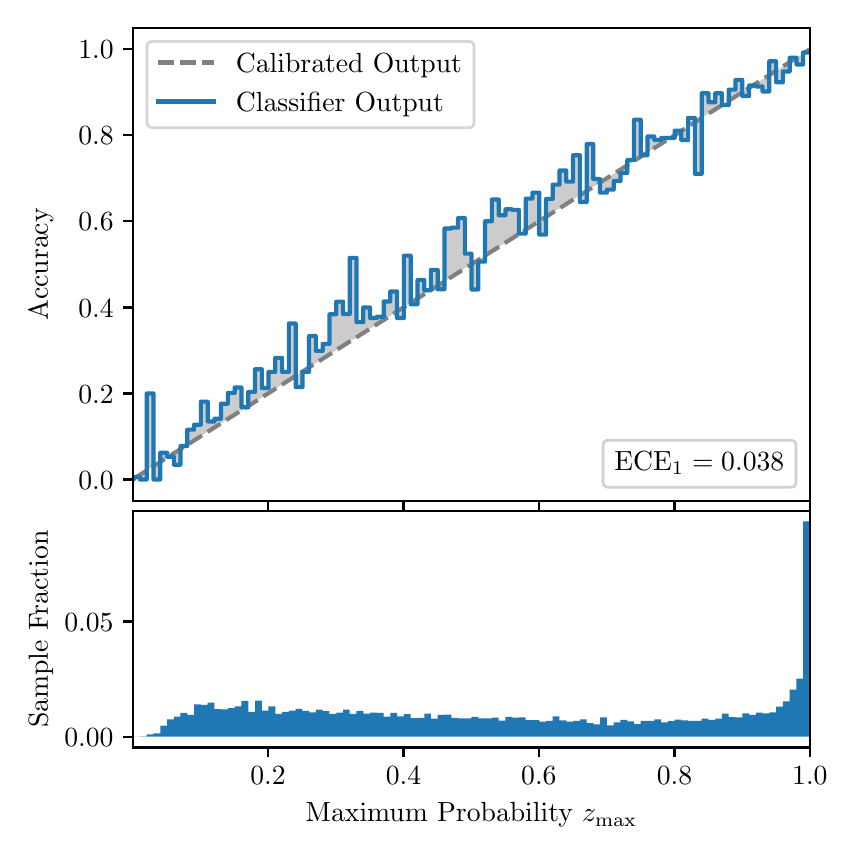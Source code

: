 \begingroup%
\makeatletter%
\begin{pgfpicture}%
\pgfpathrectangle{\pgfpointorigin}{\pgfqpoint{4.0in}{4.0in}}%
\pgfusepath{use as bounding box, clip}%
\begin{pgfscope}%
\pgfsetbuttcap%
\pgfsetmiterjoin%
\definecolor{currentfill}{rgb}{1.0,1.0,1.0}%
\pgfsetfillcolor{currentfill}%
\pgfsetlinewidth{0.0pt}%
\definecolor{currentstroke}{rgb}{1.0,1.0,1.0}%
\pgfsetstrokecolor{currentstroke}%
\pgfsetdash{}{0pt}%
\pgfpathmoveto{\pgfqpoint{0.0in}{0.0in}}%
\pgfpathlineto{\pgfqpoint{4.0in}{0.0in}}%
\pgfpathlineto{\pgfqpoint{4.0in}{4.0in}}%
\pgfpathlineto{\pgfqpoint{0.0in}{4.0in}}%
\pgfpathclose%
\pgfusepath{fill}%
\end{pgfscope}%
\begin{pgfscope}%
\pgfsetbuttcap%
\pgfsetmiterjoin%
\definecolor{currentfill}{rgb}{1.0,1.0,1.0}%
\pgfsetfillcolor{currentfill}%
\pgfsetlinewidth{0.0pt}%
\definecolor{currentstroke}{rgb}{0.0,0.0,0.0}%
\pgfsetstrokecolor{currentstroke}%
\pgfsetstrokeopacity{0.0}%
\pgfsetdash{}{0pt}%
\pgfpathmoveto{\pgfqpoint{0.528in}{1.633in}}%
\pgfpathlineto{\pgfqpoint{3.911in}{1.633in}}%
\pgfpathlineto{\pgfqpoint{3.911in}{4.0in}}%
\pgfpathlineto{\pgfqpoint{0.528in}{4.0in}}%
\pgfpathclose%
\pgfusepath{fill}%
\end{pgfscope}%
\begin{pgfscope}%
\pgfpathrectangle{\pgfqpoint{0.528in}{1.633in}}{\pgfqpoint{3.384in}{2.367in}}%
\pgfusepath{clip}%
\pgfsetbuttcap%
\pgfsetroundjoin%
\definecolor{currentfill}{rgb}{0.0,0.0,0.0}%
\pgfsetfillcolor{currentfill}%
\pgfsetfillopacity{0.2}%
\pgfsetlinewidth{0.0pt}%
\definecolor{currentstroke}{rgb}{0.0,0.0,0.0}%
\pgfsetstrokecolor{currentstroke}%
\pgfsetdash{}{0pt}%
\pgfpathmoveto{\pgfqpoint{0.531in}{1.754in}}%
\pgfpathlineto{\pgfqpoint{0.531in}{1.745in}}%
\pgfpathlineto{\pgfqpoint{0.534in}{1.747in}}%
\pgfpathlineto{\pgfqpoint{0.538in}{1.749in}}%
\pgfpathlineto{\pgfqpoint{0.541in}{1.751in}}%
\pgfpathlineto{\pgfqpoint{0.545in}{1.754in}}%
\pgfpathlineto{\pgfqpoint{0.548in}{1.756in}}%
\pgfpathlineto{\pgfqpoint{0.551in}{1.758in}}%
\pgfpathlineto{\pgfqpoint{0.555in}{1.76in}}%
\pgfpathlineto{\pgfqpoint{0.558in}{1.762in}}%
\pgfpathlineto{\pgfqpoint{0.561in}{1.764in}}%
\pgfpathlineto{\pgfqpoint{0.565in}{1.766in}}%
\pgfpathlineto{\pgfqpoint{0.568in}{1.769in}}%
\pgfpathlineto{\pgfqpoint{0.572in}{1.771in}}%
\pgfpathlineto{\pgfqpoint{0.575in}{1.773in}}%
\pgfpathlineto{\pgfqpoint{0.578in}{1.775in}}%
\pgfpathlineto{\pgfqpoint{0.582in}{1.777in}}%
\pgfpathlineto{\pgfqpoint{0.585in}{1.779in}}%
\pgfpathlineto{\pgfqpoint{0.589in}{1.782in}}%
\pgfpathlineto{\pgfqpoint{0.592in}{1.784in}}%
\pgfpathlineto{\pgfqpoint{0.595in}{1.786in}}%
\pgfpathlineto{\pgfqpoint{0.599in}{1.788in}}%
\pgfpathlineto{\pgfqpoint{0.602in}{1.79in}}%
\pgfpathlineto{\pgfqpoint{0.606in}{1.792in}}%
\pgfpathlineto{\pgfqpoint{0.609in}{1.794in}}%
\pgfpathlineto{\pgfqpoint{0.612in}{1.797in}}%
\pgfpathlineto{\pgfqpoint{0.616in}{1.799in}}%
\pgfpathlineto{\pgfqpoint{0.619in}{1.801in}}%
\pgfpathlineto{\pgfqpoint{0.622in}{1.803in}}%
\pgfpathlineto{\pgfqpoint{0.626in}{1.805in}}%
\pgfpathlineto{\pgfqpoint{0.629in}{1.807in}}%
\pgfpathlineto{\pgfqpoint{0.633in}{1.81in}}%
\pgfpathlineto{\pgfqpoint{0.636in}{1.812in}}%
\pgfpathlineto{\pgfqpoint{0.639in}{1.814in}}%
\pgfpathlineto{\pgfqpoint{0.643in}{1.816in}}%
\pgfpathlineto{\pgfqpoint{0.646in}{1.818in}}%
\pgfpathlineto{\pgfqpoint{0.65in}{1.82in}}%
\pgfpathlineto{\pgfqpoint{0.653in}{1.822in}}%
\pgfpathlineto{\pgfqpoint{0.656in}{1.825in}}%
\pgfpathlineto{\pgfqpoint{0.66in}{1.827in}}%
\pgfpathlineto{\pgfqpoint{0.663in}{1.829in}}%
\pgfpathlineto{\pgfqpoint{0.666in}{1.831in}}%
\pgfpathlineto{\pgfqpoint{0.67in}{1.833in}}%
\pgfpathlineto{\pgfqpoint{0.673in}{1.835in}}%
\pgfpathlineto{\pgfqpoint{0.677in}{1.837in}}%
\pgfpathlineto{\pgfqpoint{0.68in}{1.84in}}%
\pgfpathlineto{\pgfqpoint{0.683in}{1.842in}}%
\pgfpathlineto{\pgfqpoint{0.687in}{1.844in}}%
\pgfpathlineto{\pgfqpoint{0.69in}{1.846in}}%
\pgfpathlineto{\pgfqpoint{0.694in}{1.848in}}%
\pgfpathlineto{\pgfqpoint{0.697in}{1.85in}}%
\pgfpathlineto{\pgfqpoint{0.7in}{1.853in}}%
\pgfpathlineto{\pgfqpoint{0.704in}{1.855in}}%
\pgfpathlineto{\pgfqpoint{0.707in}{1.857in}}%
\pgfpathlineto{\pgfqpoint{0.711in}{1.859in}}%
\pgfpathlineto{\pgfqpoint{0.714in}{1.861in}}%
\pgfpathlineto{\pgfqpoint{0.717in}{1.863in}}%
\pgfpathlineto{\pgfqpoint{0.721in}{1.865in}}%
\pgfpathlineto{\pgfqpoint{0.724in}{1.868in}}%
\pgfpathlineto{\pgfqpoint{0.727in}{1.87in}}%
\pgfpathlineto{\pgfqpoint{0.731in}{1.872in}}%
\pgfpathlineto{\pgfqpoint{0.734in}{1.874in}}%
\pgfpathlineto{\pgfqpoint{0.738in}{1.876in}}%
\pgfpathlineto{\pgfqpoint{0.741in}{1.878in}}%
\pgfpathlineto{\pgfqpoint{0.744in}{1.881in}}%
\pgfpathlineto{\pgfqpoint{0.748in}{1.883in}}%
\pgfpathlineto{\pgfqpoint{0.751in}{1.885in}}%
\pgfpathlineto{\pgfqpoint{0.755in}{1.887in}}%
\pgfpathlineto{\pgfqpoint{0.758in}{1.889in}}%
\pgfpathlineto{\pgfqpoint{0.761in}{1.891in}}%
\pgfpathlineto{\pgfqpoint{0.765in}{1.893in}}%
\pgfpathlineto{\pgfqpoint{0.768in}{1.896in}}%
\pgfpathlineto{\pgfqpoint{0.771in}{1.898in}}%
\pgfpathlineto{\pgfqpoint{0.775in}{1.9in}}%
\pgfpathlineto{\pgfqpoint{0.778in}{1.902in}}%
\pgfpathlineto{\pgfqpoint{0.782in}{1.904in}}%
\pgfpathlineto{\pgfqpoint{0.785in}{1.906in}}%
\pgfpathlineto{\pgfqpoint{0.788in}{1.908in}}%
\pgfpathlineto{\pgfqpoint{0.792in}{1.911in}}%
\pgfpathlineto{\pgfqpoint{0.795in}{1.913in}}%
\pgfpathlineto{\pgfqpoint{0.799in}{1.915in}}%
\pgfpathlineto{\pgfqpoint{0.802in}{1.917in}}%
\pgfpathlineto{\pgfqpoint{0.805in}{1.919in}}%
\pgfpathlineto{\pgfqpoint{0.809in}{1.921in}}%
\pgfpathlineto{\pgfqpoint{0.812in}{1.924in}}%
\pgfpathlineto{\pgfqpoint{0.816in}{1.926in}}%
\pgfpathlineto{\pgfqpoint{0.819in}{1.928in}}%
\pgfpathlineto{\pgfqpoint{0.822in}{1.93in}}%
\pgfpathlineto{\pgfqpoint{0.826in}{1.932in}}%
\pgfpathlineto{\pgfqpoint{0.829in}{1.934in}}%
\pgfpathlineto{\pgfqpoint{0.832in}{1.936in}}%
\pgfpathlineto{\pgfqpoint{0.836in}{1.939in}}%
\pgfpathlineto{\pgfqpoint{0.839in}{1.941in}}%
\pgfpathlineto{\pgfqpoint{0.843in}{1.943in}}%
\pgfpathlineto{\pgfqpoint{0.846in}{1.945in}}%
\pgfpathlineto{\pgfqpoint{0.849in}{1.947in}}%
\pgfpathlineto{\pgfqpoint{0.853in}{1.949in}}%
\pgfpathlineto{\pgfqpoint{0.856in}{1.952in}}%
\pgfpathlineto{\pgfqpoint{0.86in}{1.954in}}%
\pgfpathlineto{\pgfqpoint{0.863in}{1.956in}}%
\pgfpathlineto{\pgfqpoint{0.866in}{1.958in}}%
\pgfpathlineto{\pgfqpoint{0.87in}{1.96in}}%
\pgfpathlineto{\pgfqpoint{0.873in}{1.962in}}%
\pgfpathlineto{\pgfqpoint{0.876in}{1.964in}}%
\pgfpathlineto{\pgfqpoint{0.88in}{1.967in}}%
\pgfpathlineto{\pgfqpoint{0.883in}{1.969in}}%
\pgfpathlineto{\pgfqpoint{0.887in}{1.971in}}%
\pgfpathlineto{\pgfqpoint{0.89in}{1.973in}}%
\pgfpathlineto{\pgfqpoint{0.893in}{1.975in}}%
\pgfpathlineto{\pgfqpoint{0.897in}{1.977in}}%
\pgfpathlineto{\pgfqpoint{0.9in}{1.979in}}%
\pgfpathlineto{\pgfqpoint{0.904in}{1.982in}}%
\pgfpathlineto{\pgfqpoint{0.907in}{1.984in}}%
\pgfpathlineto{\pgfqpoint{0.91in}{1.986in}}%
\pgfpathlineto{\pgfqpoint{0.914in}{1.988in}}%
\pgfpathlineto{\pgfqpoint{0.917in}{1.99in}}%
\pgfpathlineto{\pgfqpoint{0.921in}{1.992in}}%
\pgfpathlineto{\pgfqpoint{0.924in}{1.995in}}%
\pgfpathlineto{\pgfqpoint{0.927in}{1.997in}}%
\pgfpathlineto{\pgfqpoint{0.931in}{1.999in}}%
\pgfpathlineto{\pgfqpoint{0.934in}{2.001in}}%
\pgfpathlineto{\pgfqpoint{0.937in}{2.003in}}%
\pgfpathlineto{\pgfqpoint{0.941in}{2.005in}}%
\pgfpathlineto{\pgfqpoint{0.944in}{2.007in}}%
\pgfpathlineto{\pgfqpoint{0.948in}{2.01in}}%
\pgfpathlineto{\pgfqpoint{0.951in}{2.012in}}%
\pgfpathlineto{\pgfqpoint{0.954in}{2.014in}}%
\pgfpathlineto{\pgfqpoint{0.958in}{2.016in}}%
\pgfpathlineto{\pgfqpoint{0.961in}{2.018in}}%
\pgfpathlineto{\pgfqpoint{0.965in}{2.02in}}%
\pgfpathlineto{\pgfqpoint{0.968in}{2.023in}}%
\pgfpathlineto{\pgfqpoint{0.971in}{2.025in}}%
\pgfpathlineto{\pgfqpoint{0.975in}{2.027in}}%
\pgfpathlineto{\pgfqpoint{0.978in}{2.029in}}%
\pgfpathlineto{\pgfqpoint{0.981in}{2.031in}}%
\pgfpathlineto{\pgfqpoint{0.985in}{2.033in}}%
\pgfpathlineto{\pgfqpoint{0.988in}{2.035in}}%
\pgfpathlineto{\pgfqpoint{0.992in}{2.038in}}%
\pgfpathlineto{\pgfqpoint{0.995in}{2.04in}}%
\pgfpathlineto{\pgfqpoint{0.998in}{2.042in}}%
\pgfpathlineto{\pgfqpoint{1.002in}{2.044in}}%
\pgfpathlineto{\pgfqpoint{1.005in}{2.046in}}%
\pgfpathlineto{\pgfqpoint{1.009in}{2.048in}}%
\pgfpathlineto{\pgfqpoint{1.012in}{2.05in}}%
\pgfpathlineto{\pgfqpoint{1.015in}{2.053in}}%
\pgfpathlineto{\pgfqpoint{1.019in}{2.055in}}%
\pgfpathlineto{\pgfqpoint{1.022in}{2.057in}}%
\pgfpathlineto{\pgfqpoint{1.026in}{2.059in}}%
\pgfpathlineto{\pgfqpoint{1.029in}{2.061in}}%
\pgfpathlineto{\pgfqpoint{1.032in}{2.063in}}%
\pgfpathlineto{\pgfqpoint{1.036in}{2.066in}}%
\pgfpathlineto{\pgfqpoint{1.039in}{2.068in}}%
\pgfpathlineto{\pgfqpoint{1.042in}{2.07in}}%
\pgfpathlineto{\pgfqpoint{1.046in}{2.072in}}%
\pgfpathlineto{\pgfqpoint{1.049in}{2.074in}}%
\pgfpathlineto{\pgfqpoint{1.053in}{2.076in}}%
\pgfpathlineto{\pgfqpoint{1.056in}{2.078in}}%
\pgfpathlineto{\pgfqpoint{1.059in}{2.081in}}%
\pgfpathlineto{\pgfqpoint{1.063in}{2.083in}}%
\pgfpathlineto{\pgfqpoint{1.066in}{2.085in}}%
\pgfpathlineto{\pgfqpoint{1.07in}{2.087in}}%
\pgfpathlineto{\pgfqpoint{1.073in}{2.089in}}%
\pgfpathlineto{\pgfqpoint{1.076in}{2.091in}}%
\pgfpathlineto{\pgfqpoint{1.08in}{2.094in}}%
\pgfpathlineto{\pgfqpoint{1.083in}{2.096in}}%
\pgfpathlineto{\pgfqpoint{1.086in}{2.098in}}%
\pgfpathlineto{\pgfqpoint{1.09in}{2.1in}}%
\pgfpathlineto{\pgfqpoint{1.093in}{2.102in}}%
\pgfpathlineto{\pgfqpoint{1.097in}{2.104in}}%
\pgfpathlineto{\pgfqpoint{1.1in}{2.106in}}%
\pgfpathlineto{\pgfqpoint{1.103in}{2.109in}}%
\pgfpathlineto{\pgfqpoint{1.107in}{2.111in}}%
\pgfpathlineto{\pgfqpoint{1.11in}{2.113in}}%
\pgfpathlineto{\pgfqpoint{1.114in}{2.115in}}%
\pgfpathlineto{\pgfqpoint{1.117in}{2.117in}}%
\pgfpathlineto{\pgfqpoint{1.12in}{2.119in}}%
\pgfpathlineto{\pgfqpoint{1.124in}{2.122in}}%
\pgfpathlineto{\pgfqpoint{1.127in}{2.124in}}%
\pgfpathlineto{\pgfqpoint{1.131in}{2.126in}}%
\pgfpathlineto{\pgfqpoint{1.134in}{2.128in}}%
\pgfpathlineto{\pgfqpoint{1.137in}{2.13in}}%
\pgfpathlineto{\pgfqpoint{1.141in}{2.132in}}%
\pgfpathlineto{\pgfqpoint{1.144in}{2.134in}}%
\pgfpathlineto{\pgfqpoint{1.147in}{2.137in}}%
\pgfpathlineto{\pgfqpoint{1.151in}{2.139in}}%
\pgfpathlineto{\pgfqpoint{1.154in}{2.141in}}%
\pgfpathlineto{\pgfqpoint{1.158in}{2.143in}}%
\pgfpathlineto{\pgfqpoint{1.161in}{2.145in}}%
\pgfpathlineto{\pgfqpoint{1.164in}{2.147in}}%
\pgfpathlineto{\pgfqpoint{1.168in}{2.149in}}%
\pgfpathlineto{\pgfqpoint{1.171in}{2.152in}}%
\pgfpathlineto{\pgfqpoint{1.175in}{2.154in}}%
\pgfpathlineto{\pgfqpoint{1.178in}{2.156in}}%
\pgfpathlineto{\pgfqpoint{1.181in}{2.158in}}%
\pgfpathlineto{\pgfqpoint{1.185in}{2.16in}}%
\pgfpathlineto{\pgfqpoint{1.188in}{2.162in}}%
\pgfpathlineto{\pgfqpoint{1.191in}{2.165in}}%
\pgfpathlineto{\pgfqpoint{1.195in}{2.167in}}%
\pgfpathlineto{\pgfqpoint{1.198in}{2.169in}}%
\pgfpathlineto{\pgfqpoint{1.202in}{2.171in}}%
\pgfpathlineto{\pgfqpoint{1.205in}{2.173in}}%
\pgfpathlineto{\pgfqpoint{1.208in}{2.175in}}%
\pgfpathlineto{\pgfqpoint{1.212in}{2.177in}}%
\pgfpathlineto{\pgfqpoint{1.215in}{2.18in}}%
\pgfpathlineto{\pgfqpoint{1.219in}{2.182in}}%
\pgfpathlineto{\pgfqpoint{1.222in}{2.184in}}%
\pgfpathlineto{\pgfqpoint{1.225in}{2.186in}}%
\pgfpathlineto{\pgfqpoint{1.229in}{2.188in}}%
\pgfpathlineto{\pgfqpoint{1.232in}{2.19in}}%
\pgfpathlineto{\pgfqpoint{1.236in}{2.193in}}%
\pgfpathlineto{\pgfqpoint{1.239in}{2.195in}}%
\pgfpathlineto{\pgfqpoint{1.242in}{2.197in}}%
\pgfpathlineto{\pgfqpoint{1.246in}{2.199in}}%
\pgfpathlineto{\pgfqpoint{1.249in}{2.201in}}%
\pgfpathlineto{\pgfqpoint{1.252in}{2.203in}}%
\pgfpathlineto{\pgfqpoint{1.256in}{2.205in}}%
\pgfpathlineto{\pgfqpoint{1.259in}{2.208in}}%
\pgfpathlineto{\pgfqpoint{1.263in}{2.21in}}%
\pgfpathlineto{\pgfqpoint{1.266in}{2.212in}}%
\pgfpathlineto{\pgfqpoint{1.269in}{2.214in}}%
\pgfpathlineto{\pgfqpoint{1.273in}{2.216in}}%
\pgfpathlineto{\pgfqpoint{1.276in}{2.218in}}%
\pgfpathlineto{\pgfqpoint{1.28in}{2.22in}}%
\pgfpathlineto{\pgfqpoint{1.283in}{2.223in}}%
\pgfpathlineto{\pgfqpoint{1.286in}{2.225in}}%
\pgfpathlineto{\pgfqpoint{1.29in}{2.227in}}%
\pgfpathlineto{\pgfqpoint{1.293in}{2.229in}}%
\pgfpathlineto{\pgfqpoint{1.296in}{2.231in}}%
\pgfpathlineto{\pgfqpoint{1.3in}{2.233in}}%
\pgfpathlineto{\pgfqpoint{1.303in}{2.236in}}%
\pgfpathlineto{\pgfqpoint{1.307in}{2.238in}}%
\pgfpathlineto{\pgfqpoint{1.31in}{2.24in}}%
\pgfpathlineto{\pgfqpoint{1.313in}{2.242in}}%
\pgfpathlineto{\pgfqpoint{1.317in}{2.244in}}%
\pgfpathlineto{\pgfqpoint{1.32in}{2.246in}}%
\pgfpathlineto{\pgfqpoint{1.324in}{2.248in}}%
\pgfpathlineto{\pgfqpoint{1.327in}{2.251in}}%
\pgfpathlineto{\pgfqpoint{1.33in}{2.253in}}%
\pgfpathlineto{\pgfqpoint{1.334in}{2.255in}}%
\pgfpathlineto{\pgfqpoint{1.337in}{2.257in}}%
\pgfpathlineto{\pgfqpoint{1.34in}{2.259in}}%
\pgfpathlineto{\pgfqpoint{1.344in}{2.261in}}%
\pgfpathlineto{\pgfqpoint{1.347in}{2.264in}}%
\pgfpathlineto{\pgfqpoint{1.351in}{2.266in}}%
\pgfpathlineto{\pgfqpoint{1.354in}{2.268in}}%
\pgfpathlineto{\pgfqpoint{1.357in}{2.27in}}%
\pgfpathlineto{\pgfqpoint{1.361in}{2.272in}}%
\pgfpathlineto{\pgfqpoint{1.364in}{2.274in}}%
\pgfpathlineto{\pgfqpoint{1.368in}{2.276in}}%
\pgfpathlineto{\pgfqpoint{1.371in}{2.279in}}%
\pgfpathlineto{\pgfqpoint{1.374in}{2.281in}}%
\pgfpathlineto{\pgfqpoint{1.378in}{2.283in}}%
\pgfpathlineto{\pgfqpoint{1.381in}{2.285in}}%
\pgfpathlineto{\pgfqpoint{1.385in}{2.287in}}%
\pgfpathlineto{\pgfqpoint{1.388in}{2.289in}}%
\pgfpathlineto{\pgfqpoint{1.391in}{2.291in}}%
\pgfpathlineto{\pgfqpoint{1.395in}{2.294in}}%
\pgfpathlineto{\pgfqpoint{1.398in}{2.296in}}%
\pgfpathlineto{\pgfqpoint{1.401in}{2.298in}}%
\pgfpathlineto{\pgfqpoint{1.405in}{2.3in}}%
\pgfpathlineto{\pgfqpoint{1.408in}{2.302in}}%
\pgfpathlineto{\pgfqpoint{1.412in}{2.304in}}%
\pgfpathlineto{\pgfqpoint{1.415in}{2.307in}}%
\pgfpathlineto{\pgfqpoint{1.418in}{2.309in}}%
\pgfpathlineto{\pgfqpoint{1.422in}{2.311in}}%
\pgfpathlineto{\pgfqpoint{1.425in}{2.313in}}%
\pgfpathlineto{\pgfqpoint{1.429in}{2.315in}}%
\pgfpathlineto{\pgfqpoint{1.432in}{2.317in}}%
\pgfpathlineto{\pgfqpoint{1.435in}{2.319in}}%
\pgfpathlineto{\pgfqpoint{1.439in}{2.322in}}%
\pgfpathlineto{\pgfqpoint{1.442in}{2.324in}}%
\pgfpathlineto{\pgfqpoint{1.445in}{2.326in}}%
\pgfpathlineto{\pgfqpoint{1.449in}{2.328in}}%
\pgfpathlineto{\pgfqpoint{1.452in}{2.33in}}%
\pgfpathlineto{\pgfqpoint{1.456in}{2.332in}}%
\pgfpathlineto{\pgfqpoint{1.459in}{2.335in}}%
\pgfpathlineto{\pgfqpoint{1.462in}{2.337in}}%
\pgfpathlineto{\pgfqpoint{1.466in}{2.339in}}%
\pgfpathlineto{\pgfqpoint{1.469in}{2.341in}}%
\pgfpathlineto{\pgfqpoint{1.473in}{2.343in}}%
\pgfpathlineto{\pgfqpoint{1.476in}{2.345in}}%
\pgfpathlineto{\pgfqpoint{1.479in}{2.347in}}%
\pgfpathlineto{\pgfqpoint{1.483in}{2.35in}}%
\pgfpathlineto{\pgfqpoint{1.486in}{2.352in}}%
\pgfpathlineto{\pgfqpoint{1.49in}{2.354in}}%
\pgfpathlineto{\pgfqpoint{1.493in}{2.356in}}%
\pgfpathlineto{\pgfqpoint{1.496in}{2.358in}}%
\pgfpathlineto{\pgfqpoint{1.5in}{2.36in}}%
\pgfpathlineto{\pgfqpoint{1.503in}{2.363in}}%
\pgfpathlineto{\pgfqpoint{1.506in}{2.365in}}%
\pgfpathlineto{\pgfqpoint{1.51in}{2.367in}}%
\pgfpathlineto{\pgfqpoint{1.513in}{2.369in}}%
\pgfpathlineto{\pgfqpoint{1.517in}{2.371in}}%
\pgfpathlineto{\pgfqpoint{1.52in}{2.373in}}%
\pgfpathlineto{\pgfqpoint{1.523in}{2.375in}}%
\pgfpathlineto{\pgfqpoint{1.527in}{2.378in}}%
\pgfpathlineto{\pgfqpoint{1.53in}{2.38in}}%
\pgfpathlineto{\pgfqpoint{1.534in}{2.382in}}%
\pgfpathlineto{\pgfqpoint{1.537in}{2.384in}}%
\pgfpathlineto{\pgfqpoint{1.54in}{2.386in}}%
\pgfpathlineto{\pgfqpoint{1.544in}{2.388in}}%
\pgfpathlineto{\pgfqpoint{1.547in}{2.39in}}%
\pgfpathlineto{\pgfqpoint{1.55in}{2.393in}}%
\pgfpathlineto{\pgfqpoint{1.554in}{2.395in}}%
\pgfpathlineto{\pgfqpoint{1.557in}{2.397in}}%
\pgfpathlineto{\pgfqpoint{1.561in}{2.399in}}%
\pgfpathlineto{\pgfqpoint{1.564in}{2.401in}}%
\pgfpathlineto{\pgfqpoint{1.567in}{2.403in}}%
\pgfpathlineto{\pgfqpoint{1.571in}{2.406in}}%
\pgfpathlineto{\pgfqpoint{1.574in}{2.408in}}%
\pgfpathlineto{\pgfqpoint{1.578in}{2.41in}}%
\pgfpathlineto{\pgfqpoint{1.581in}{2.412in}}%
\pgfpathlineto{\pgfqpoint{1.584in}{2.414in}}%
\pgfpathlineto{\pgfqpoint{1.588in}{2.416in}}%
\pgfpathlineto{\pgfqpoint{1.591in}{2.418in}}%
\pgfpathlineto{\pgfqpoint{1.595in}{2.421in}}%
\pgfpathlineto{\pgfqpoint{1.598in}{2.423in}}%
\pgfpathlineto{\pgfqpoint{1.601in}{2.425in}}%
\pgfpathlineto{\pgfqpoint{1.605in}{2.427in}}%
\pgfpathlineto{\pgfqpoint{1.608in}{2.429in}}%
\pgfpathlineto{\pgfqpoint{1.611in}{2.431in}}%
\pgfpathlineto{\pgfqpoint{1.615in}{2.434in}}%
\pgfpathlineto{\pgfqpoint{1.618in}{2.436in}}%
\pgfpathlineto{\pgfqpoint{1.622in}{2.438in}}%
\pgfpathlineto{\pgfqpoint{1.625in}{2.44in}}%
\pgfpathlineto{\pgfqpoint{1.628in}{2.442in}}%
\pgfpathlineto{\pgfqpoint{1.632in}{2.444in}}%
\pgfpathlineto{\pgfqpoint{1.635in}{2.446in}}%
\pgfpathlineto{\pgfqpoint{1.639in}{2.449in}}%
\pgfpathlineto{\pgfqpoint{1.642in}{2.451in}}%
\pgfpathlineto{\pgfqpoint{1.645in}{2.453in}}%
\pgfpathlineto{\pgfqpoint{1.649in}{2.455in}}%
\pgfpathlineto{\pgfqpoint{1.652in}{2.457in}}%
\pgfpathlineto{\pgfqpoint{1.655in}{2.459in}}%
\pgfpathlineto{\pgfqpoint{1.659in}{2.461in}}%
\pgfpathlineto{\pgfqpoint{1.662in}{2.464in}}%
\pgfpathlineto{\pgfqpoint{1.666in}{2.466in}}%
\pgfpathlineto{\pgfqpoint{1.669in}{2.468in}}%
\pgfpathlineto{\pgfqpoint{1.672in}{2.47in}}%
\pgfpathlineto{\pgfqpoint{1.676in}{2.472in}}%
\pgfpathlineto{\pgfqpoint{1.679in}{2.474in}}%
\pgfpathlineto{\pgfqpoint{1.683in}{2.477in}}%
\pgfpathlineto{\pgfqpoint{1.686in}{2.479in}}%
\pgfpathlineto{\pgfqpoint{1.689in}{2.481in}}%
\pgfpathlineto{\pgfqpoint{1.693in}{2.483in}}%
\pgfpathlineto{\pgfqpoint{1.696in}{2.485in}}%
\pgfpathlineto{\pgfqpoint{1.7in}{2.487in}}%
\pgfpathlineto{\pgfqpoint{1.703in}{2.489in}}%
\pgfpathlineto{\pgfqpoint{1.706in}{2.492in}}%
\pgfpathlineto{\pgfqpoint{1.71in}{2.494in}}%
\pgfpathlineto{\pgfqpoint{1.713in}{2.496in}}%
\pgfpathlineto{\pgfqpoint{1.716in}{2.498in}}%
\pgfpathlineto{\pgfqpoint{1.72in}{2.5in}}%
\pgfpathlineto{\pgfqpoint{1.723in}{2.502in}}%
\pgfpathlineto{\pgfqpoint{1.727in}{2.505in}}%
\pgfpathlineto{\pgfqpoint{1.73in}{2.507in}}%
\pgfpathlineto{\pgfqpoint{1.733in}{2.509in}}%
\pgfpathlineto{\pgfqpoint{1.737in}{2.511in}}%
\pgfpathlineto{\pgfqpoint{1.74in}{2.513in}}%
\pgfpathlineto{\pgfqpoint{1.744in}{2.515in}}%
\pgfpathlineto{\pgfqpoint{1.747in}{2.517in}}%
\pgfpathlineto{\pgfqpoint{1.75in}{2.52in}}%
\pgfpathlineto{\pgfqpoint{1.754in}{2.522in}}%
\pgfpathlineto{\pgfqpoint{1.757in}{2.524in}}%
\pgfpathlineto{\pgfqpoint{1.76in}{2.526in}}%
\pgfpathlineto{\pgfqpoint{1.764in}{2.528in}}%
\pgfpathlineto{\pgfqpoint{1.767in}{2.53in}}%
\pgfpathlineto{\pgfqpoint{1.771in}{2.532in}}%
\pgfpathlineto{\pgfqpoint{1.774in}{2.535in}}%
\pgfpathlineto{\pgfqpoint{1.777in}{2.537in}}%
\pgfpathlineto{\pgfqpoint{1.781in}{2.539in}}%
\pgfpathlineto{\pgfqpoint{1.784in}{2.541in}}%
\pgfpathlineto{\pgfqpoint{1.788in}{2.543in}}%
\pgfpathlineto{\pgfqpoint{1.791in}{2.545in}}%
\pgfpathlineto{\pgfqpoint{1.794in}{2.548in}}%
\pgfpathlineto{\pgfqpoint{1.798in}{2.55in}}%
\pgfpathlineto{\pgfqpoint{1.801in}{2.552in}}%
\pgfpathlineto{\pgfqpoint{1.805in}{2.554in}}%
\pgfpathlineto{\pgfqpoint{1.808in}{2.556in}}%
\pgfpathlineto{\pgfqpoint{1.811in}{2.558in}}%
\pgfpathlineto{\pgfqpoint{1.815in}{2.56in}}%
\pgfpathlineto{\pgfqpoint{1.818in}{2.563in}}%
\pgfpathlineto{\pgfqpoint{1.821in}{2.565in}}%
\pgfpathlineto{\pgfqpoint{1.825in}{2.567in}}%
\pgfpathlineto{\pgfqpoint{1.828in}{2.569in}}%
\pgfpathlineto{\pgfqpoint{1.832in}{2.571in}}%
\pgfpathlineto{\pgfqpoint{1.835in}{2.573in}}%
\pgfpathlineto{\pgfqpoint{1.838in}{2.576in}}%
\pgfpathlineto{\pgfqpoint{1.842in}{2.578in}}%
\pgfpathlineto{\pgfqpoint{1.845in}{2.58in}}%
\pgfpathlineto{\pgfqpoint{1.849in}{2.582in}}%
\pgfpathlineto{\pgfqpoint{1.852in}{2.584in}}%
\pgfpathlineto{\pgfqpoint{1.855in}{2.586in}}%
\pgfpathlineto{\pgfqpoint{1.859in}{2.588in}}%
\pgfpathlineto{\pgfqpoint{1.862in}{2.591in}}%
\pgfpathlineto{\pgfqpoint{1.865in}{2.593in}}%
\pgfpathlineto{\pgfqpoint{1.869in}{2.595in}}%
\pgfpathlineto{\pgfqpoint{1.872in}{2.597in}}%
\pgfpathlineto{\pgfqpoint{1.876in}{2.599in}}%
\pgfpathlineto{\pgfqpoint{1.879in}{2.601in}}%
\pgfpathlineto{\pgfqpoint{1.882in}{2.604in}}%
\pgfpathlineto{\pgfqpoint{1.886in}{2.606in}}%
\pgfpathlineto{\pgfqpoint{1.889in}{2.608in}}%
\pgfpathlineto{\pgfqpoint{1.893in}{2.61in}}%
\pgfpathlineto{\pgfqpoint{1.896in}{2.612in}}%
\pgfpathlineto{\pgfqpoint{1.899in}{2.614in}}%
\pgfpathlineto{\pgfqpoint{1.903in}{2.616in}}%
\pgfpathlineto{\pgfqpoint{1.906in}{2.619in}}%
\pgfpathlineto{\pgfqpoint{1.91in}{2.621in}}%
\pgfpathlineto{\pgfqpoint{1.913in}{2.623in}}%
\pgfpathlineto{\pgfqpoint{1.916in}{2.625in}}%
\pgfpathlineto{\pgfqpoint{1.92in}{2.627in}}%
\pgfpathlineto{\pgfqpoint{1.923in}{2.629in}}%
\pgfpathlineto{\pgfqpoint{1.926in}{2.631in}}%
\pgfpathlineto{\pgfqpoint{1.93in}{2.634in}}%
\pgfpathlineto{\pgfqpoint{1.933in}{2.636in}}%
\pgfpathlineto{\pgfqpoint{1.937in}{2.638in}}%
\pgfpathlineto{\pgfqpoint{1.94in}{2.64in}}%
\pgfpathlineto{\pgfqpoint{1.943in}{2.642in}}%
\pgfpathlineto{\pgfqpoint{1.947in}{2.644in}}%
\pgfpathlineto{\pgfqpoint{1.95in}{2.647in}}%
\pgfpathlineto{\pgfqpoint{1.954in}{2.649in}}%
\pgfpathlineto{\pgfqpoint{1.957in}{2.651in}}%
\pgfpathlineto{\pgfqpoint{1.96in}{2.653in}}%
\pgfpathlineto{\pgfqpoint{1.964in}{2.655in}}%
\pgfpathlineto{\pgfqpoint{1.967in}{2.657in}}%
\pgfpathlineto{\pgfqpoint{1.97in}{2.659in}}%
\pgfpathlineto{\pgfqpoint{1.974in}{2.662in}}%
\pgfpathlineto{\pgfqpoint{1.977in}{2.664in}}%
\pgfpathlineto{\pgfqpoint{1.981in}{2.666in}}%
\pgfpathlineto{\pgfqpoint{1.984in}{2.668in}}%
\pgfpathlineto{\pgfqpoint{1.987in}{2.67in}}%
\pgfpathlineto{\pgfqpoint{1.991in}{2.672in}}%
\pgfpathlineto{\pgfqpoint{1.994in}{2.675in}}%
\pgfpathlineto{\pgfqpoint{1.998in}{2.677in}}%
\pgfpathlineto{\pgfqpoint{2.001in}{2.679in}}%
\pgfpathlineto{\pgfqpoint{2.004in}{2.681in}}%
\pgfpathlineto{\pgfqpoint{2.008in}{2.683in}}%
\pgfpathlineto{\pgfqpoint{2.011in}{2.685in}}%
\pgfpathlineto{\pgfqpoint{2.015in}{2.687in}}%
\pgfpathlineto{\pgfqpoint{2.018in}{2.69in}}%
\pgfpathlineto{\pgfqpoint{2.021in}{2.692in}}%
\pgfpathlineto{\pgfqpoint{2.025in}{2.694in}}%
\pgfpathlineto{\pgfqpoint{2.028in}{2.696in}}%
\pgfpathlineto{\pgfqpoint{2.031in}{2.698in}}%
\pgfpathlineto{\pgfqpoint{2.035in}{2.7in}}%
\pgfpathlineto{\pgfqpoint{2.038in}{2.702in}}%
\pgfpathlineto{\pgfqpoint{2.042in}{2.705in}}%
\pgfpathlineto{\pgfqpoint{2.045in}{2.707in}}%
\pgfpathlineto{\pgfqpoint{2.048in}{2.709in}}%
\pgfpathlineto{\pgfqpoint{2.052in}{2.711in}}%
\pgfpathlineto{\pgfqpoint{2.055in}{2.713in}}%
\pgfpathlineto{\pgfqpoint{2.059in}{2.715in}}%
\pgfpathlineto{\pgfqpoint{2.062in}{2.718in}}%
\pgfpathlineto{\pgfqpoint{2.065in}{2.72in}}%
\pgfpathlineto{\pgfqpoint{2.069in}{2.722in}}%
\pgfpathlineto{\pgfqpoint{2.072in}{2.724in}}%
\pgfpathlineto{\pgfqpoint{2.075in}{2.726in}}%
\pgfpathlineto{\pgfqpoint{2.079in}{2.728in}}%
\pgfpathlineto{\pgfqpoint{2.082in}{2.73in}}%
\pgfpathlineto{\pgfqpoint{2.086in}{2.733in}}%
\pgfpathlineto{\pgfqpoint{2.089in}{2.735in}}%
\pgfpathlineto{\pgfqpoint{2.092in}{2.737in}}%
\pgfpathlineto{\pgfqpoint{2.096in}{2.739in}}%
\pgfpathlineto{\pgfqpoint{2.099in}{2.741in}}%
\pgfpathlineto{\pgfqpoint{2.103in}{2.743in}}%
\pgfpathlineto{\pgfqpoint{2.106in}{2.746in}}%
\pgfpathlineto{\pgfqpoint{2.109in}{2.748in}}%
\pgfpathlineto{\pgfqpoint{2.113in}{2.75in}}%
\pgfpathlineto{\pgfqpoint{2.116in}{2.752in}}%
\pgfpathlineto{\pgfqpoint{2.12in}{2.754in}}%
\pgfpathlineto{\pgfqpoint{2.123in}{2.756in}}%
\pgfpathlineto{\pgfqpoint{2.126in}{2.758in}}%
\pgfpathlineto{\pgfqpoint{2.13in}{2.761in}}%
\pgfpathlineto{\pgfqpoint{2.133in}{2.763in}}%
\pgfpathlineto{\pgfqpoint{2.136in}{2.765in}}%
\pgfpathlineto{\pgfqpoint{2.14in}{2.767in}}%
\pgfpathlineto{\pgfqpoint{2.143in}{2.769in}}%
\pgfpathlineto{\pgfqpoint{2.147in}{2.771in}}%
\pgfpathlineto{\pgfqpoint{2.15in}{2.773in}}%
\pgfpathlineto{\pgfqpoint{2.153in}{2.776in}}%
\pgfpathlineto{\pgfqpoint{2.157in}{2.778in}}%
\pgfpathlineto{\pgfqpoint{2.16in}{2.78in}}%
\pgfpathlineto{\pgfqpoint{2.164in}{2.782in}}%
\pgfpathlineto{\pgfqpoint{2.167in}{2.784in}}%
\pgfpathlineto{\pgfqpoint{2.17in}{2.786in}}%
\pgfpathlineto{\pgfqpoint{2.174in}{2.789in}}%
\pgfpathlineto{\pgfqpoint{2.177in}{2.791in}}%
\pgfpathlineto{\pgfqpoint{2.18in}{2.793in}}%
\pgfpathlineto{\pgfqpoint{2.184in}{2.795in}}%
\pgfpathlineto{\pgfqpoint{2.187in}{2.797in}}%
\pgfpathlineto{\pgfqpoint{2.191in}{2.799in}}%
\pgfpathlineto{\pgfqpoint{2.194in}{2.801in}}%
\pgfpathlineto{\pgfqpoint{2.197in}{2.804in}}%
\pgfpathlineto{\pgfqpoint{2.201in}{2.806in}}%
\pgfpathlineto{\pgfqpoint{2.204in}{2.808in}}%
\pgfpathlineto{\pgfqpoint{2.208in}{2.81in}}%
\pgfpathlineto{\pgfqpoint{2.211in}{2.812in}}%
\pgfpathlineto{\pgfqpoint{2.214in}{2.814in}}%
\pgfpathlineto{\pgfqpoint{2.218in}{2.817in}}%
\pgfpathlineto{\pgfqpoint{2.221in}{2.819in}}%
\pgfpathlineto{\pgfqpoint{2.225in}{2.821in}}%
\pgfpathlineto{\pgfqpoint{2.228in}{2.823in}}%
\pgfpathlineto{\pgfqpoint{2.231in}{2.825in}}%
\pgfpathlineto{\pgfqpoint{2.235in}{2.827in}}%
\pgfpathlineto{\pgfqpoint{2.238in}{2.829in}}%
\pgfpathlineto{\pgfqpoint{2.241in}{2.832in}}%
\pgfpathlineto{\pgfqpoint{2.245in}{2.834in}}%
\pgfpathlineto{\pgfqpoint{2.248in}{2.836in}}%
\pgfpathlineto{\pgfqpoint{2.252in}{2.838in}}%
\pgfpathlineto{\pgfqpoint{2.255in}{2.84in}}%
\pgfpathlineto{\pgfqpoint{2.258in}{2.842in}}%
\pgfpathlineto{\pgfqpoint{2.262in}{2.845in}}%
\pgfpathlineto{\pgfqpoint{2.265in}{2.847in}}%
\pgfpathlineto{\pgfqpoint{2.269in}{2.849in}}%
\pgfpathlineto{\pgfqpoint{2.272in}{2.851in}}%
\pgfpathlineto{\pgfqpoint{2.275in}{2.853in}}%
\pgfpathlineto{\pgfqpoint{2.279in}{2.855in}}%
\pgfpathlineto{\pgfqpoint{2.282in}{2.857in}}%
\pgfpathlineto{\pgfqpoint{2.285in}{2.86in}}%
\pgfpathlineto{\pgfqpoint{2.289in}{2.862in}}%
\pgfpathlineto{\pgfqpoint{2.292in}{2.864in}}%
\pgfpathlineto{\pgfqpoint{2.296in}{2.866in}}%
\pgfpathlineto{\pgfqpoint{2.299in}{2.868in}}%
\pgfpathlineto{\pgfqpoint{2.302in}{2.87in}}%
\pgfpathlineto{\pgfqpoint{2.306in}{2.872in}}%
\pgfpathlineto{\pgfqpoint{2.309in}{2.875in}}%
\pgfpathlineto{\pgfqpoint{2.313in}{2.877in}}%
\pgfpathlineto{\pgfqpoint{2.316in}{2.879in}}%
\pgfpathlineto{\pgfqpoint{2.319in}{2.881in}}%
\pgfpathlineto{\pgfqpoint{2.323in}{2.883in}}%
\pgfpathlineto{\pgfqpoint{2.326in}{2.885in}}%
\pgfpathlineto{\pgfqpoint{2.33in}{2.888in}}%
\pgfpathlineto{\pgfqpoint{2.333in}{2.89in}}%
\pgfpathlineto{\pgfqpoint{2.336in}{2.892in}}%
\pgfpathlineto{\pgfqpoint{2.34in}{2.894in}}%
\pgfpathlineto{\pgfqpoint{2.343in}{2.896in}}%
\pgfpathlineto{\pgfqpoint{2.346in}{2.898in}}%
\pgfpathlineto{\pgfqpoint{2.35in}{2.9in}}%
\pgfpathlineto{\pgfqpoint{2.353in}{2.903in}}%
\pgfpathlineto{\pgfqpoint{2.357in}{2.905in}}%
\pgfpathlineto{\pgfqpoint{2.36in}{2.907in}}%
\pgfpathlineto{\pgfqpoint{2.363in}{2.909in}}%
\pgfpathlineto{\pgfqpoint{2.367in}{2.911in}}%
\pgfpathlineto{\pgfqpoint{2.37in}{2.913in}}%
\pgfpathlineto{\pgfqpoint{2.374in}{2.916in}}%
\pgfpathlineto{\pgfqpoint{2.377in}{2.918in}}%
\pgfpathlineto{\pgfqpoint{2.38in}{2.92in}}%
\pgfpathlineto{\pgfqpoint{2.384in}{2.922in}}%
\pgfpathlineto{\pgfqpoint{2.387in}{2.924in}}%
\pgfpathlineto{\pgfqpoint{2.39in}{2.926in}}%
\pgfpathlineto{\pgfqpoint{2.394in}{2.928in}}%
\pgfpathlineto{\pgfqpoint{2.397in}{2.931in}}%
\pgfpathlineto{\pgfqpoint{2.401in}{2.933in}}%
\pgfpathlineto{\pgfqpoint{2.404in}{2.935in}}%
\pgfpathlineto{\pgfqpoint{2.407in}{2.937in}}%
\pgfpathlineto{\pgfqpoint{2.411in}{2.939in}}%
\pgfpathlineto{\pgfqpoint{2.414in}{2.941in}}%
\pgfpathlineto{\pgfqpoint{2.418in}{2.943in}}%
\pgfpathlineto{\pgfqpoint{2.421in}{2.946in}}%
\pgfpathlineto{\pgfqpoint{2.424in}{2.948in}}%
\pgfpathlineto{\pgfqpoint{2.428in}{2.95in}}%
\pgfpathlineto{\pgfqpoint{2.431in}{2.952in}}%
\pgfpathlineto{\pgfqpoint{2.435in}{2.954in}}%
\pgfpathlineto{\pgfqpoint{2.438in}{2.956in}}%
\pgfpathlineto{\pgfqpoint{2.441in}{2.959in}}%
\pgfpathlineto{\pgfqpoint{2.445in}{2.961in}}%
\pgfpathlineto{\pgfqpoint{2.448in}{2.963in}}%
\pgfpathlineto{\pgfqpoint{2.451in}{2.965in}}%
\pgfpathlineto{\pgfqpoint{2.455in}{2.967in}}%
\pgfpathlineto{\pgfqpoint{2.458in}{2.969in}}%
\pgfpathlineto{\pgfqpoint{2.462in}{2.971in}}%
\pgfpathlineto{\pgfqpoint{2.465in}{2.974in}}%
\pgfpathlineto{\pgfqpoint{2.468in}{2.976in}}%
\pgfpathlineto{\pgfqpoint{2.472in}{2.978in}}%
\pgfpathlineto{\pgfqpoint{2.475in}{2.98in}}%
\pgfpathlineto{\pgfqpoint{2.479in}{2.982in}}%
\pgfpathlineto{\pgfqpoint{2.482in}{2.984in}}%
\pgfpathlineto{\pgfqpoint{2.485in}{2.987in}}%
\pgfpathlineto{\pgfqpoint{2.489in}{2.989in}}%
\pgfpathlineto{\pgfqpoint{2.492in}{2.991in}}%
\pgfpathlineto{\pgfqpoint{2.495in}{2.993in}}%
\pgfpathlineto{\pgfqpoint{2.499in}{2.995in}}%
\pgfpathlineto{\pgfqpoint{2.502in}{2.997in}}%
\pgfpathlineto{\pgfqpoint{2.506in}{2.999in}}%
\pgfpathlineto{\pgfqpoint{2.509in}{3.002in}}%
\pgfpathlineto{\pgfqpoint{2.512in}{3.004in}}%
\pgfpathlineto{\pgfqpoint{2.516in}{3.006in}}%
\pgfpathlineto{\pgfqpoint{2.519in}{3.008in}}%
\pgfpathlineto{\pgfqpoint{2.523in}{3.01in}}%
\pgfpathlineto{\pgfqpoint{2.526in}{3.012in}}%
\pgfpathlineto{\pgfqpoint{2.529in}{3.014in}}%
\pgfpathlineto{\pgfqpoint{2.533in}{3.017in}}%
\pgfpathlineto{\pgfqpoint{2.536in}{3.019in}}%
\pgfpathlineto{\pgfqpoint{2.54in}{3.021in}}%
\pgfpathlineto{\pgfqpoint{2.543in}{3.023in}}%
\pgfpathlineto{\pgfqpoint{2.546in}{3.025in}}%
\pgfpathlineto{\pgfqpoint{2.55in}{3.027in}}%
\pgfpathlineto{\pgfqpoint{2.553in}{3.03in}}%
\pgfpathlineto{\pgfqpoint{2.556in}{3.032in}}%
\pgfpathlineto{\pgfqpoint{2.56in}{3.034in}}%
\pgfpathlineto{\pgfqpoint{2.563in}{3.036in}}%
\pgfpathlineto{\pgfqpoint{2.567in}{3.038in}}%
\pgfpathlineto{\pgfqpoint{2.57in}{3.04in}}%
\pgfpathlineto{\pgfqpoint{2.573in}{3.042in}}%
\pgfpathlineto{\pgfqpoint{2.577in}{3.045in}}%
\pgfpathlineto{\pgfqpoint{2.58in}{3.047in}}%
\pgfpathlineto{\pgfqpoint{2.584in}{3.049in}}%
\pgfpathlineto{\pgfqpoint{2.587in}{3.051in}}%
\pgfpathlineto{\pgfqpoint{2.59in}{3.053in}}%
\pgfpathlineto{\pgfqpoint{2.594in}{3.055in}}%
\pgfpathlineto{\pgfqpoint{2.597in}{3.058in}}%
\pgfpathlineto{\pgfqpoint{2.6in}{3.06in}}%
\pgfpathlineto{\pgfqpoint{2.604in}{3.062in}}%
\pgfpathlineto{\pgfqpoint{2.607in}{3.064in}}%
\pgfpathlineto{\pgfqpoint{2.611in}{3.066in}}%
\pgfpathlineto{\pgfqpoint{2.614in}{3.068in}}%
\pgfpathlineto{\pgfqpoint{2.617in}{3.07in}}%
\pgfpathlineto{\pgfqpoint{2.621in}{3.073in}}%
\pgfpathlineto{\pgfqpoint{2.624in}{3.075in}}%
\pgfpathlineto{\pgfqpoint{2.628in}{3.077in}}%
\pgfpathlineto{\pgfqpoint{2.631in}{3.079in}}%
\pgfpathlineto{\pgfqpoint{2.634in}{3.081in}}%
\pgfpathlineto{\pgfqpoint{2.638in}{3.083in}}%
\pgfpathlineto{\pgfqpoint{2.641in}{3.085in}}%
\pgfpathlineto{\pgfqpoint{2.645in}{3.088in}}%
\pgfpathlineto{\pgfqpoint{2.648in}{3.09in}}%
\pgfpathlineto{\pgfqpoint{2.651in}{3.092in}}%
\pgfpathlineto{\pgfqpoint{2.655in}{3.094in}}%
\pgfpathlineto{\pgfqpoint{2.658in}{3.096in}}%
\pgfpathlineto{\pgfqpoint{2.661in}{3.098in}}%
\pgfpathlineto{\pgfqpoint{2.665in}{3.101in}}%
\pgfpathlineto{\pgfqpoint{2.668in}{3.103in}}%
\pgfpathlineto{\pgfqpoint{2.672in}{3.105in}}%
\pgfpathlineto{\pgfqpoint{2.675in}{3.107in}}%
\pgfpathlineto{\pgfqpoint{2.678in}{3.109in}}%
\pgfpathlineto{\pgfqpoint{2.682in}{3.111in}}%
\pgfpathlineto{\pgfqpoint{2.685in}{3.113in}}%
\pgfpathlineto{\pgfqpoint{2.689in}{3.116in}}%
\pgfpathlineto{\pgfqpoint{2.692in}{3.118in}}%
\pgfpathlineto{\pgfqpoint{2.695in}{3.12in}}%
\pgfpathlineto{\pgfqpoint{2.699in}{3.122in}}%
\pgfpathlineto{\pgfqpoint{2.702in}{3.124in}}%
\pgfpathlineto{\pgfqpoint{2.705in}{3.126in}}%
\pgfpathlineto{\pgfqpoint{2.709in}{3.129in}}%
\pgfpathlineto{\pgfqpoint{2.712in}{3.131in}}%
\pgfpathlineto{\pgfqpoint{2.716in}{3.133in}}%
\pgfpathlineto{\pgfqpoint{2.719in}{3.135in}}%
\pgfpathlineto{\pgfqpoint{2.722in}{3.137in}}%
\pgfpathlineto{\pgfqpoint{2.726in}{3.139in}}%
\pgfpathlineto{\pgfqpoint{2.729in}{3.141in}}%
\pgfpathlineto{\pgfqpoint{2.733in}{3.144in}}%
\pgfpathlineto{\pgfqpoint{2.736in}{3.146in}}%
\pgfpathlineto{\pgfqpoint{2.739in}{3.148in}}%
\pgfpathlineto{\pgfqpoint{2.743in}{3.15in}}%
\pgfpathlineto{\pgfqpoint{2.746in}{3.152in}}%
\pgfpathlineto{\pgfqpoint{2.75in}{3.154in}}%
\pgfpathlineto{\pgfqpoint{2.753in}{3.157in}}%
\pgfpathlineto{\pgfqpoint{2.756in}{3.159in}}%
\pgfpathlineto{\pgfqpoint{2.76in}{3.161in}}%
\pgfpathlineto{\pgfqpoint{2.763in}{3.163in}}%
\pgfpathlineto{\pgfqpoint{2.766in}{3.165in}}%
\pgfpathlineto{\pgfqpoint{2.77in}{3.167in}}%
\pgfpathlineto{\pgfqpoint{2.773in}{3.169in}}%
\pgfpathlineto{\pgfqpoint{2.777in}{3.172in}}%
\pgfpathlineto{\pgfqpoint{2.78in}{3.174in}}%
\pgfpathlineto{\pgfqpoint{2.783in}{3.176in}}%
\pgfpathlineto{\pgfqpoint{2.787in}{3.178in}}%
\pgfpathlineto{\pgfqpoint{2.79in}{3.18in}}%
\pgfpathlineto{\pgfqpoint{2.794in}{3.182in}}%
\pgfpathlineto{\pgfqpoint{2.797in}{3.184in}}%
\pgfpathlineto{\pgfqpoint{2.8in}{3.187in}}%
\pgfpathlineto{\pgfqpoint{2.804in}{3.189in}}%
\pgfpathlineto{\pgfqpoint{2.807in}{3.191in}}%
\pgfpathlineto{\pgfqpoint{2.81in}{3.193in}}%
\pgfpathlineto{\pgfqpoint{2.814in}{3.195in}}%
\pgfpathlineto{\pgfqpoint{2.817in}{3.197in}}%
\pgfpathlineto{\pgfqpoint{2.821in}{3.2in}}%
\pgfpathlineto{\pgfqpoint{2.824in}{3.202in}}%
\pgfpathlineto{\pgfqpoint{2.827in}{3.204in}}%
\pgfpathlineto{\pgfqpoint{2.831in}{3.206in}}%
\pgfpathlineto{\pgfqpoint{2.834in}{3.208in}}%
\pgfpathlineto{\pgfqpoint{2.838in}{3.21in}}%
\pgfpathlineto{\pgfqpoint{2.841in}{3.212in}}%
\pgfpathlineto{\pgfqpoint{2.844in}{3.215in}}%
\pgfpathlineto{\pgfqpoint{2.848in}{3.217in}}%
\pgfpathlineto{\pgfqpoint{2.851in}{3.219in}}%
\pgfpathlineto{\pgfqpoint{2.855in}{3.221in}}%
\pgfpathlineto{\pgfqpoint{2.858in}{3.223in}}%
\pgfpathlineto{\pgfqpoint{2.861in}{3.225in}}%
\pgfpathlineto{\pgfqpoint{2.865in}{3.228in}}%
\pgfpathlineto{\pgfqpoint{2.868in}{3.23in}}%
\pgfpathlineto{\pgfqpoint{2.871in}{3.232in}}%
\pgfpathlineto{\pgfqpoint{2.875in}{3.234in}}%
\pgfpathlineto{\pgfqpoint{2.878in}{3.236in}}%
\pgfpathlineto{\pgfqpoint{2.882in}{3.238in}}%
\pgfpathlineto{\pgfqpoint{2.885in}{3.24in}}%
\pgfpathlineto{\pgfqpoint{2.888in}{3.243in}}%
\pgfpathlineto{\pgfqpoint{2.892in}{3.245in}}%
\pgfpathlineto{\pgfqpoint{2.895in}{3.247in}}%
\pgfpathlineto{\pgfqpoint{2.899in}{3.249in}}%
\pgfpathlineto{\pgfqpoint{2.902in}{3.251in}}%
\pgfpathlineto{\pgfqpoint{2.905in}{3.253in}}%
\pgfpathlineto{\pgfqpoint{2.909in}{3.255in}}%
\pgfpathlineto{\pgfqpoint{2.912in}{3.258in}}%
\pgfpathlineto{\pgfqpoint{2.915in}{3.26in}}%
\pgfpathlineto{\pgfqpoint{2.919in}{3.262in}}%
\pgfpathlineto{\pgfqpoint{2.922in}{3.264in}}%
\pgfpathlineto{\pgfqpoint{2.926in}{3.266in}}%
\pgfpathlineto{\pgfqpoint{2.929in}{3.268in}}%
\pgfpathlineto{\pgfqpoint{2.932in}{3.271in}}%
\pgfpathlineto{\pgfqpoint{2.936in}{3.273in}}%
\pgfpathlineto{\pgfqpoint{2.939in}{3.275in}}%
\pgfpathlineto{\pgfqpoint{2.943in}{3.277in}}%
\pgfpathlineto{\pgfqpoint{2.946in}{3.279in}}%
\pgfpathlineto{\pgfqpoint{2.949in}{3.281in}}%
\pgfpathlineto{\pgfqpoint{2.953in}{3.283in}}%
\pgfpathlineto{\pgfqpoint{2.956in}{3.286in}}%
\pgfpathlineto{\pgfqpoint{2.96in}{3.288in}}%
\pgfpathlineto{\pgfqpoint{2.963in}{3.29in}}%
\pgfpathlineto{\pgfqpoint{2.966in}{3.292in}}%
\pgfpathlineto{\pgfqpoint{2.97in}{3.294in}}%
\pgfpathlineto{\pgfqpoint{2.973in}{3.296in}}%
\pgfpathlineto{\pgfqpoint{2.976in}{3.299in}}%
\pgfpathlineto{\pgfqpoint{2.98in}{3.301in}}%
\pgfpathlineto{\pgfqpoint{2.983in}{3.303in}}%
\pgfpathlineto{\pgfqpoint{2.987in}{3.305in}}%
\pgfpathlineto{\pgfqpoint{2.99in}{3.307in}}%
\pgfpathlineto{\pgfqpoint{2.993in}{3.309in}}%
\pgfpathlineto{\pgfqpoint{2.997in}{3.311in}}%
\pgfpathlineto{\pgfqpoint{3.0in}{3.314in}}%
\pgfpathlineto{\pgfqpoint{3.004in}{3.316in}}%
\pgfpathlineto{\pgfqpoint{3.007in}{3.318in}}%
\pgfpathlineto{\pgfqpoint{3.01in}{3.32in}}%
\pgfpathlineto{\pgfqpoint{3.014in}{3.322in}}%
\pgfpathlineto{\pgfqpoint{3.017in}{3.324in}}%
\pgfpathlineto{\pgfqpoint{3.02in}{3.326in}}%
\pgfpathlineto{\pgfqpoint{3.024in}{3.329in}}%
\pgfpathlineto{\pgfqpoint{3.027in}{3.331in}}%
\pgfpathlineto{\pgfqpoint{3.031in}{3.333in}}%
\pgfpathlineto{\pgfqpoint{3.034in}{3.335in}}%
\pgfpathlineto{\pgfqpoint{3.037in}{3.337in}}%
\pgfpathlineto{\pgfqpoint{3.041in}{3.339in}}%
\pgfpathlineto{\pgfqpoint{3.044in}{3.342in}}%
\pgfpathlineto{\pgfqpoint{3.048in}{3.344in}}%
\pgfpathlineto{\pgfqpoint{3.051in}{3.346in}}%
\pgfpathlineto{\pgfqpoint{3.054in}{3.348in}}%
\pgfpathlineto{\pgfqpoint{3.058in}{3.35in}}%
\pgfpathlineto{\pgfqpoint{3.061in}{3.352in}}%
\pgfpathlineto{\pgfqpoint{3.065in}{3.354in}}%
\pgfpathlineto{\pgfqpoint{3.068in}{3.357in}}%
\pgfpathlineto{\pgfqpoint{3.071in}{3.359in}}%
\pgfpathlineto{\pgfqpoint{3.075in}{3.361in}}%
\pgfpathlineto{\pgfqpoint{3.078in}{3.363in}}%
\pgfpathlineto{\pgfqpoint{3.081in}{3.365in}}%
\pgfpathlineto{\pgfqpoint{3.085in}{3.367in}}%
\pgfpathlineto{\pgfqpoint{3.088in}{3.37in}}%
\pgfpathlineto{\pgfqpoint{3.092in}{3.372in}}%
\pgfpathlineto{\pgfqpoint{3.095in}{3.374in}}%
\pgfpathlineto{\pgfqpoint{3.098in}{3.376in}}%
\pgfpathlineto{\pgfqpoint{3.102in}{3.378in}}%
\pgfpathlineto{\pgfqpoint{3.105in}{3.38in}}%
\pgfpathlineto{\pgfqpoint{3.109in}{3.382in}}%
\pgfpathlineto{\pgfqpoint{3.112in}{3.385in}}%
\pgfpathlineto{\pgfqpoint{3.115in}{3.387in}}%
\pgfpathlineto{\pgfqpoint{3.119in}{3.389in}}%
\pgfpathlineto{\pgfqpoint{3.122in}{3.391in}}%
\pgfpathlineto{\pgfqpoint{3.125in}{3.393in}}%
\pgfpathlineto{\pgfqpoint{3.129in}{3.395in}}%
\pgfpathlineto{\pgfqpoint{3.132in}{3.398in}}%
\pgfpathlineto{\pgfqpoint{3.136in}{3.4in}}%
\pgfpathlineto{\pgfqpoint{3.139in}{3.402in}}%
\pgfpathlineto{\pgfqpoint{3.142in}{3.404in}}%
\pgfpathlineto{\pgfqpoint{3.146in}{3.406in}}%
\pgfpathlineto{\pgfqpoint{3.149in}{3.408in}}%
\pgfpathlineto{\pgfqpoint{3.153in}{3.41in}}%
\pgfpathlineto{\pgfqpoint{3.156in}{3.413in}}%
\pgfpathlineto{\pgfqpoint{3.159in}{3.415in}}%
\pgfpathlineto{\pgfqpoint{3.163in}{3.417in}}%
\pgfpathlineto{\pgfqpoint{3.166in}{3.419in}}%
\pgfpathlineto{\pgfqpoint{3.17in}{3.421in}}%
\pgfpathlineto{\pgfqpoint{3.173in}{3.423in}}%
\pgfpathlineto{\pgfqpoint{3.176in}{3.425in}}%
\pgfpathlineto{\pgfqpoint{3.18in}{3.428in}}%
\pgfpathlineto{\pgfqpoint{3.183in}{3.43in}}%
\pgfpathlineto{\pgfqpoint{3.186in}{3.432in}}%
\pgfpathlineto{\pgfqpoint{3.19in}{3.434in}}%
\pgfpathlineto{\pgfqpoint{3.193in}{3.436in}}%
\pgfpathlineto{\pgfqpoint{3.197in}{3.438in}}%
\pgfpathlineto{\pgfqpoint{3.2in}{3.441in}}%
\pgfpathlineto{\pgfqpoint{3.203in}{3.443in}}%
\pgfpathlineto{\pgfqpoint{3.207in}{3.445in}}%
\pgfpathlineto{\pgfqpoint{3.21in}{3.447in}}%
\pgfpathlineto{\pgfqpoint{3.214in}{3.449in}}%
\pgfpathlineto{\pgfqpoint{3.217in}{3.451in}}%
\pgfpathlineto{\pgfqpoint{3.22in}{3.453in}}%
\pgfpathlineto{\pgfqpoint{3.224in}{3.456in}}%
\pgfpathlineto{\pgfqpoint{3.227in}{3.458in}}%
\pgfpathlineto{\pgfqpoint{3.23in}{3.46in}}%
\pgfpathlineto{\pgfqpoint{3.234in}{3.462in}}%
\pgfpathlineto{\pgfqpoint{3.237in}{3.464in}}%
\pgfpathlineto{\pgfqpoint{3.241in}{3.466in}}%
\pgfpathlineto{\pgfqpoint{3.244in}{3.469in}}%
\pgfpathlineto{\pgfqpoint{3.247in}{3.471in}}%
\pgfpathlineto{\pgfqpoint{3.251in}{3.473in}}%
\pgfpathlineto{\pgfqpoint{3.254in}{3.475in}}%
\pgfpathlineto{\pgfqpoint{3.258in}{3.477in}}%
\pgfpathlineto{\pgfqpoint{3.261in}{3.479in}}%
\pgfpathlineto{\pgfqpoint{3.264in}{3.481in}}%
\pgfpathlineto{\pgfqpoint{3.268in}{3.484in}}%
\pgfpathlineto{\pgfqpoint{3.271in}{3.486in}}%
\pgfpathlineto{\pgfqpoint{3.275in}{3.488in}}%
\pgfpathlineto{\pgfqpoint{3.278in}{3.49in}}%
\pgfpathlineto{\pgfqpoint{3.281in}{3.492in}}%
\pgfpathlineto{\pgfqpoint{3.285in}{3.494in}}%
\pgfpathlineto{\pgfqpoint{3.288in}{3.496in}}%
\pgfpathlineto{\pgfqpoint{3.291in}{3.499in}}%
\pgfpathlineto{\pgfqpoint{3.295in}{3.501in}}%
\pgfpathlineto{\pgfqpoint{3.298in}{3.503in}}%
\pgfpathlineto{\pgfqpoint{3.302in}{3.505in}}%
\pgfpathlineto{\pgfqpoint{3.305in}{3.507in}}%
\pgfpathlineto{\pgfqpoint{3.308in}{3.509in}}%
\pgfpathlineto{\pgfqpoint{3.312in}{3.512in}}%
\pgfpathlineto{\pgfqpoint{3.315in}{3.514in}}%
\pgfpathlineto{\pgfqpoint{3.319in}{3.516in}}%
\pgfpathlineto{\pgfqpoint{3.322in}{3.518in}}%
\pgfpathlineto{\pgfqpoint{3.325in}{3.52in}}%
\pgfpathlineto{\pgfqpoint{3.329in}{3.522in}}%
\pgfpathlineto{\pgfqpoint{3.332in}{3.524in}}%
\pgfpathlineto{\pgfqpoint{3.335in}{3.527in}}%
\pgfpathlineto{\pgfqpoint{3.339in}{3.529in}}%
\pgfpathlineto{\pgfqpoint{3.342in}{3.531in}}%
\pgfpathlineto{\pgfqpoint{3.346in}{3.533in}}%
\pgfpathlineto{\pgfqpoint{3.349in}{3.535in}}%
\pgfpathlineto{\pgfqpoint{3.352in}{3.537in}}%
\pgfpathlineto{\pgfqpoint{3.356in}{3.54in}}%
\pgfpathlineto{\pgfqpoint{3.359in}{3.542in}}%
\pgfpathlineto{\pgfqpoint{3.363in}{3.544in}}%
\pgfpathlineto{\pgfqpoint{3.366in}{3.546in}}%
\pgfpathlineto{\pgfqpoint{3.369in}{3.548in}}%
\pgfpathlineto{\pgfqpoint{3.373in}{3.55in}}%
\pgfpathlineto{\pgfqpoint{3.376in}{3.552in}}%
\pgfpathlineto{\pgfqpoint{3.379in}{3.555in}}%
\pgfpathlineto{\pgfqpoint{3.383in}{3.557in}}%
\pgfpathlineto{\pgfqpoint{3.386in}{3.559in}}%
\pgfpathlineto{\pgfqpoint{3.39in}{3.561in}}%
\pgfpathlineto{\pgfqpoint{3.393in}{3.563in}}%
\pgfpathlineto{\pgfqpoint{3.396in}{3.565in}}%
\pgfpathlineto{\pgfqpoint{3.4in}{3.567in}}%
\pgfpathlineto{\pgfqpoint{3.403in}{3.57in}}%
\pgfpathlineto{\pgfqpoint{3.407in}{3.572in}}%
\pgfpathlineto{\pgfqpoint{3.41in}{3.574in}}%
\pgfpathlineto{\pgfqpoint{3.413in}{3.576in}}%
\pgfpathlineto{\pgfqpoint{3.417in}{3.578in}}%
\pgfpathlineto{\pgfqpoint{3.42in}{3.58in}}%
\pgfpathlineto{\pgfqpoint{3.424in}{3.583in}}%
\pgfpathlineto{\pgfqpoint{3.427in}{3.585in}}%
\pgfpathlineto{\pgfqpoint{3.43in}{3.587in}}%
\pgfpathlineto{\pgfqpoint{3.434in}{3.589in}}%
\pgfpathlineto{\pgfqpoint{3.437in}{3.591in}}%
\pgfpathlineto{\pgfqpoint{3.44in}{3.593in}}%
\pgfpathlineto{\pgfqpoint{3.444in}{3.595in}}%
\pgfpathlineto{\pgfqpoint{3.447in}{3.598in}}%
\pgfpathlineto{\pgfqpoint{3.451in}{3.6in}}%
\pgfpathlineto{\pgfqpoint{3.454in}{3.602in}}%
\pgfpathlineto{\pgfqpoint{3.457in}{3.604in}}%
\pgfpathlineto{\pgfqpoint{3.461in}{3.606in}}%
\pgfpathlineto{\pgfqpoint{3.464in}{3.608in}}%
\pgfpathlineto{\pgfqpoint{3.468in}{3.611in}}%
\pgfpathlineto{\pgfqpoint{3.471in}{3.613in}}%
\pgfpathlineto{\pgfqpoint{3.474in}{3.615in}}%
\pgfpathlineto{\pgfqpoint{3.478in}{3.617in}}%
\pgfpathlineto{\pgfqpoint{3.481in}{3.619in}}%
\pgfpathlineto{\pgfqpoint{3.484in}{3.621in}}%
\pgfpathlineto{\pgfqpoint{3.488in}{3.623in}}%
\pgfpathlineto{\pgfqpoint{3.491in}{3.626in}}%
\pgfpathlineto{\pgfqpoint{3.495in}{3.628in}}%
\pgfpathlineto{\pgfqpoint{3.498in}{3.63in}}%
\pgfpathlineto{\pgfqpoint{3.501in}{3.632in}}%
\pgfpathlineto{\pgfqpoint{3.505in}{3.634in}}%
\pgfpathlineto{\pgfqpoint{3.508in}{3.636in}}%
\pgfpathlineto{\pgfqpoint{3.512in}{3.639in}}%
\pgfpathlineto{\pgfqpoint{3.515in}{3.641in}}%
\pgfpathlineto{\pgfqpoint{3.518in}{3.643in}}%
\pgfpathlineto{\pgfqpoint{3.522in}{3.645in}}%
\pgfpathlineto{\pgfqpoint{3.525in}{3.647in}}%
\pgfpathlineto{\pgfqpoint{3.529in}{3.649in}}%
\pgfpathlineto{\pgfqpoint{3.532in}{3.651in}}%
\pgfpathlineto{\pgfqpoint{3.535in}{3.654in}}%
\pgfpathlineto{\pgfqpoint{3.539in}{3.656in}}%
\pgfpathlineto{\pgfqpoint{3.542in}{3.658in}}%
\pgfpathlineto{\pgfqpoint{3.545in}{3.66in}}%
\pgfpathlineto{\pgfqpoint{3.549in}{3.662in}}%
\pgfpathlineto{\pgfqpoint{3.552in}{3.664in}}%
\pgfpathlineto{\pgfqpoint{3.556in}{3.666in}}%
\pgfpathlineto{\pgfqpoint{3.559in}{3.669in}}%
\pgfpathlineto{\pgfqpoint{3.562in}{3.671in}}%
\pgfpathlineto{\pgfqpoint{3.566in}{3.673in}}%
\pgfpathlineto{\pgfqpoint{3.569in}{3.675in}}%
\pgfpathlineto{\pgfqpoint{3.573in}{3.677in}}%
\pgfpathlineto{\pgfqpoint{3.576in}{3.679in}}%
\pgfpathlineto{\pgfqpoint{3.579in}{3.682in}}%
\pgfpathlineto{\pgfqpoint{3.583in}{3.684in}}%
\pgfpathlineto{\pgfqpoint{3.586in}{3.686in}}%
\pgfpathlineto{\pgfqpoint{3.589in}{3.688in}}%
\pgfpathlineto{\pgfqpoint{3.593in}{3.69in}}%
\pgfpathlineto{\pgfqpoint{3.596in}{3.692in}}%
\pgfpathlineto{\pgfqpoint{3.6in}{3.694in}}%
\pgfpathlineto{\pgfqpoint{3.603in}{3.697in}}%
\pgfpathlineto{\pgfqpoint{3.606in}{3.699in}}%
\pgfpathlineto{\pgfqpoint{3.61in}{3.701in}}%
\pgfpathlineto{\pgfqpoint{3.613in}{3.703in}}%
\pgfpathlineto{\pgfqpoint{3.617in}{3.705in}}%
\pgfpathlineto{\pgfqpoint{3.62in}{3.707in}}%
\pgfpathlineto{\pgfqpoint{3.623in}{3.71in}}%
\pgfpathlineto{\pgfqpoint{3.627in}{3.712in}}%
\pgfpathlineto{\pgfqpoint{3.63in}{3.714in}}%
\pgfpathlineto{\pgfqpoint{3.634in}{3.716in}}%
\pgfpathlineto{\pgfqpoint{3.637in}{3.718in}}%
\pgfpathlineto{\pgfqpoint{3.64in}{3.72in}}%
\pgfpathlineto{\pgfqpoint{3.644in}{3.722in}}%
\pgfpathlineto{\pgfqpoint{3.647in}{3.725in}}%
\pgfpathlineto{\pgfqpoint{3.65in}{3.727in}}%
\pgfpathlineto{\pgfqpoint{3.654in}{3.729in}}%
\pgfpathlineto{\pgfqpoint{3.657in}{3.731in}}%
\pgfpathlineto{\pgfqpoint{3.661in}{3.733in}}%
\pgfpathlineto{\pgfqpoint{3.664in}{3.735in}}%
\pgfpathlineto{\pgfqpoint{3.667in}{3.737in}}%
\pgfpathlineto{\pgfqpoint{3.671in}{3.74in}}%
\pgfpathlineto{\pgfqpoint{3.674in}{3.742in}}%
\pgfpathlineto{\pgfqpoint{3.678in}{3.744in}}%
\pgfpathlineto{\pgfqpoint{3.681in}{3.746in}}%
\pgfpathlineto{\pgfqpoint{3.684in}{3.748in}}%
\pgfpathlineto{\pgfqpoint{3.688in}{3.75in}}%
\pgfpathlineto{\pgfqpoint{3.691in}{3.753in}}%
\pgfpathlineto{\pgfqpoint{3.694in}{3.755in}}%
\pgfpathlineto{\pgfqpoint{3.698in}{3.757in}}%
\pgfpathlineto{\pgfqpoint{3.701in}{3.759in}}%
\pgfpathlineto{\pgfqpoint{3.705in}{3.761in}}%
\pgfpathlineto{\pgfqpoint{3.708in}{3.763in}}%
\pgfpathlineto{\pgfqpoint{3.711in}{3.765in}}%
\pgfpathlineto{\pgfqpoint{3.715in}{3.768in}}%
\pgfpathlineto{\pgfqpoint{3.718in}{3.77in}}%
\pgfpathlineto{\pgfqpoint{3.722in}{3.772in}}%
\pgfpathlineto{\pgfqpoint{3.725in}{3.774in}}%
\pgfpathlineto{\pgfqpoint{3.728in}{3.776in}}%
\pgfpathlineto{\pgfqpoint{3.732in}{3.778in}}%
\pgfpathlineto{\pgfqpoint{3.735in}{3.781in}}%
\pgfpathlineto{\pgfqpoint{3.739in}{3.783in}}%
\pgfpathlineto{\pgfqpoint{3.742in}{3.785in}}%
\pgfpathlineto{\pgfqpoint{3.745in}{3.787in}}%
\pgfpathlineto{\pgfqpoint{3.749in}{3.789in}}%
\pgfpathlineto{\pgfqpoint{3.752in}{3.791in}}%
\pgfpathlineto{\pgfqpoint{3.755in}{3.793in}}%
\pgfpathlineto{\pgfqpoint{3.759in}{3.796in}}%
\pgfpathlineto{\pgfqpoint{3.762in}{3.798in}}%
\pgfpathlineto{\pgfqpoint{3.766in}{3.8in}}%
\pgfpathlineto{\pgfqpoint{3.769in}{3.802in}}%
\pgfpathlineto{\pgfqpoint{3.772in}{3.804in}}%
\pgfpathlineto{\pgfqpoint{3.776in}{3.806in}}%
\pgfpathlineto{\pgfqpoint{3.779in}{3.808in}}%
\pgfpathlineto{\pgfqpoint{3.783in}{3.811in}}%
\pgfpathlineto{\pgfqpoint{3.786in}{3.813in}}%
\pgfpathlineto{\pgfqpoint{3.789in}{3.815in}}%
\pgfpathlineto{\pgfqpoint{3.793in}{3.817in}}%
\pgfpathlineto{\pgfqpoint{3.796in}{3.819in}}%
\pgfpathlineto{\pgfqpoint{3.799in}{3.821in}}%
\pgfpathlineto{\pgfqpoint{3.803in}{3.824in}}%
\pgfpathlineto{\pgfqpoint{3.806in}{3.826in}}%
\pgfpathlineto{\pgfqpoint{3.81in}{3.828in}}%
\pgfpathlineto{\pgfqpoint{3.813in}{3.83in}}%
\pgfpathlineto{\pgfqpoint{3.816in}{3.832in}}%
\pgfpathlineto{\pgfqpoint{3.82in}{3.834in}}%
\pgfpathlineto{\pgfqpoint{3.823in}{3.836in}}%
\pgfpathlineto{\pgfqpoint{3.827in}{3.839in}}%
\pgfpathlineto{\pgfqpoint{3.83in}{3.841in}}%
\pgfpathlineto{\pgfqpoint{3.833in}{3.843in}}%
\pgfpathlineto{\pgfqpoint{3.837in}{3.845in}}%
\pgfpathlineto{\pgfqpoint{3.84in}{3.847in}}%
\pgfpathlineto{\pgfqpoint{3.844in}{3.849in}}%
\pgfpathlineto{\pgfqpoint{3.847in}{3.852in}}%
\pgfpathlineto{\pgfqpoint{3.85in}{3.854in}}%
\pgfpathlineto{\pgfqpoint{3.854in}{3.856in}}%
\pgfpathlineto{\pgfqpoint{3.857in}{3.858in}}%
\pgfpathlineto{\pgfqpoint{3.86in}{3.86in}}%
\pgfpathlineto{\pgfqpoint{3.864in}{3.862in}}%
\pgfpathlineto{\pgfqpoint{3.867in}{3.864in}}%
\pgfpathlineto{\pgfqpoint{3.871in}{3.867in}}%
\pgfpathlineto{\pgfqpoint{3.874in}{3.869in}}%
\pgfpathlineto{\pgfqpoint{3.877in}{3.871in}}%
\pgfpathlineto{\pgfqpoint{3.881in}{3.873in}}%
\pgfpathlineto{\pgfqpoint{3.884in}{3.875in}}%
\pgfpathlineto{\pgfqpoint{3.888in}{3.877in}}%
\pgfpathlineto{\pgfqpoint{3.891in}{3.88in}}%
\pgfpathlineto{\pgfqpoint{3.894in}{3.882in}}%
\pgfpathlineto{\pgfqpoint{3.898in}{3.884in}}%
\pgfpathlineto{\pgfqpoint{3.901in}{3.886in}}%
\pgfpathlineto{\pgfqpoint{3.904in}{3.888in}}%
\pgfpathlineto{\pgfqpoint{3.908in}{3.89in}}%
\pgfpathlineto{\pgfqpoint{3.908in}{3.876in}}%
\pgfpathlineto{\pgfqpoint{3.908in}{3.876in}}%
\pgfpathlineto{\pgfqpoint{3.904in}{3.876in}}%
\pgfpathlineto{\pgfqpoint{3.901in}{3.876in}}%
\pgfpathlineto{\pgfqpoint{3.898in}{3.876in}}%
\pgfpathlineto{\pgfqpoint{3.894in}{3.876in}}%
\pgfpathlineto{\pgfqpoint{3.891in}{3.876in}}%
\pgfpathlineto{\pgfqpoint{3.888in}{3.876in}}%
\pgfpathlineto{\pgfqpoint{3.884in}{3.876in}}%
\pgfpathlineto{\pgfqpoint{3.881in}{3.876in}}%
\pgfpathlineto{\pgfqpoint{3.877in}{3.816in}}%
\pgfpathlineto{\pgfqpoint{3.874in}{3.816in}}%
\pgfpathlineto{\pgfqpoint{3.871in}{3.816in}}%
\pgfpathlineto{\pgfqpoint{3.867in}{3.816in}}%
\pgfpathlineto{\pgfqpoint{3.864in}{3.816in}}%
\pgfpathlineto{\pgfqpoint{3.86in}{3.816in}}%
\pgfpathlineto{\pgfqpoint{3.857in}{3.816in}}%
\pgfpathlineto{\pgfqpoint{3.854in}{3.816in}}%
\pgfpathlineto{\pgfqpoint{3.85in}{3.816in}}%
\pgfpathlineto{\pgfqpoint{3.847in}{3.816in}}%
\pgfpathlineto{\pgfqpoint{3.844in}{3.85in}}%
\pgfpathlineto{\pgfqpoint{3.84in}{3.85in}}%
\pgfpathlineto{\pgfqpoint{3.837in}{3.85in}}%
\pgfpathlineto{\pgfqpoint{3.833in}{3.85in}}%
\pgfpathlineto{\pgfqpoint{3.83in}{3.85in}}%
\pgfpathlineto{\pgfqpoint{3.827in}{3.85in}}%
\pgfpathlineto{\pgfqpoint{3.823in}{3.85in}}%
\pgfpathlineto{\pgfqpoint{3.82in}{3.85in}}%
\pgfpathlineto{\pgfqpoint{3.816in}{3.85in}}%
\pgfpathlineto{\pgfqpoint{3.813in}{3.85in}}%
\pgfpathlineto{\pgfqpoint{3.81in}{3.781in}}%
\pgfpathlineto{\pgfqpoint{3.806in}{3.781in}}%
\pgfpathlineto{\pgfqpoint{3.803in}{3.781in}}%
\pgfpathlineto{\pgfqpoint{3.799in}{3.781in}}%
\pgfpathlineto{\pgfqpoint{3.796in}{3.781in}}%
\pgfpathlineto{\pgfqpoint{3.793in}{3.781in}}%
\pgfpathlineto{\pgfqpoint{3.789in}{3.781in}}%
\pgfpathlineto{\pgfqpoint{3.786in}{3.781in}}%
\pgfpathlineto{\pgfqpoint{3.783in}{3.781in}}%
\pgfpathlineto{\pgfqpoint{3.779in}{3.781in}}%
\pgfpathlineto{\pgfqpoint{3.776in}{3.727in}}%
\pgfpathlineto{\pgfqpoint{3.772in}{3.727in}}%
\pgfpathlineto{\pgfqpoint{3.769in}{3.727in}}%
\pgfpathlineto{\pgfqpoint{3.766in}{3.727in}}%
\pgfpathlineto{\pgfqpoint{3.762in}{3.727in}}%
\pgfpathlineto{\pgfqpoint{3.759in}{3.727in}}%
\pgfpathlineto{\pgfqpoint{3.755in}{3.727in}}%
\pgfpathlineto{\pgfqpoint{3.752in}{3.727in}}%
\pgfpathlineto{\pgfqpoint{3.749in}{3.727in}}%
\pgfpathlineto{\pgfqpoint{3.745in}{3.727in}}%
\pgfpathlineto{\pgfqpoint{3.742in}{3.832in}}%
\pgfpathlineto{\pgfqpoint{3.739in}{3.832in}}%
\pgfpathlineto{\pgfqpoint{3.735in}{3.832in}}%
\pgfpathlineto{\pgfqpoint{3.732in}{3.832in}}%
\pgfpathlineto{\pgfqpoint{3.728in}{3.832in}}%
\pgfpathlineto{\pgfqpoint{3.725in}{3.832in}}%
\pgfpathlineto{\pgfqpoint{3.722in}{3.832in}}%
\pgfpathlineto{\pgfqpoint{3.718in}{3.832in}}%
\pgfpathlineto{\pgfqpoint{3.715in}{3.832in}}%
\pgfpathlineto{\pgfqpoint{3.711in}{3.832in}}%
\pgfpathlineto{\pgfqpoint{3.708in}{3.681in}}%
\pgfpathlineto{\pgfqpoint{3.705in}{3.681in}}%
\pgfpathlineto{\pgfqpoint{3.701in}{3.681in}}%
\pgfpathlineto{\pgfqpoint{3.698in}{3.681in}}%
\pgfpathlineto{\pgfqpoint{3.694in}{3.681in}}%
\pgfpathlineto{\pgfqpoint{3.691in}{3.681in}}%
\pgfpathlineto{\pgfqpoint{3.688in}{3.681in}}%
\pgfpathlineto{\pgfqpoint{3.684in}{3.681in}}%
\pgfpathlineto{\pgfqpoint{3.681in}{3.681in}}%
\pgfpathlineto{\pgfqpoint{3.678in}{3.681in}}%
\pgfpathlineto{\pgfqpoint{3.674in}{3.706in}}%
\pgfpathlineto{\pgfqpoint{3.671in}{3.706in}}%
\pgfpathlineto{\pgfqpoint{3.667in}{3.706in}}%
\pgfpathlineto{\pgfqpoint{3.664in}{3.706in}}%
\pgfpathlineto{\pgfqpoint{3.661in}{3.706in}}%
\pgfpathlineto{\pgfqpoint{3.657in}{3.706in}}%
\pgfpathlineto{\pgfqpoint{3.654in}{3.706in}}%
\pgfpathlineto{\pgfqpoint{3.65in}{3.706in}}%
\pgfpathlineto{\pgfqpoint{3.647in}{3.706in}}%
\pgfpathlineto{\pgfqpoint{3.644in}{3.706in}}%
\pgfpathlineto{\pgfqpoint{3.64in}{3.711in}}%
\pgfpathlineto{\pgfqpoint{3.637in}{3.711in}}%
\pgfpathlineto{\pgfqpoint{3.634in}{3.711in}}%
\pgfpathlineto{\pgfqpoint{3.63in}{3.711in}}%
\pgfpathlineto{\pgfqpoint{3.627in}{3.711in}}%
\pgfpathlineto{\pgfqpoint{3.623in}{3.711in}}%
\pgfpathlineto{\pgfqpoint{3.62in}{3.711in}}%
\pgfpathlineto{\pgfqpoint{3.617in}{3.711in}}%
\pgfpathlineto{\pgfqpoint{3.613in}{3.711in}}%
\pgfpathlineto{\pgfqpoint{3.61in}{3.711in}}%
\pgfpathlineto{\pgfqpoint{3.606in}{3.658in}}%
\pgfpathlineto{\pgfqpoint{3.603in}{3.658in}}%
\pgfpathlineto{\pgfqpoint{3.6in}{3.658in}}%
\pgfpathlineto{\pgfqpoint{3.596in}{3.658in}}%
\pgfpathlineto{\pgfqpoint{3.593in}{3.658in}}%
\pgfpathlineto{\pgfqpoint{3.589in}{3.658in}}%
\pgfpathlineto{\pgfqpoint{3.586in}{3.658in}}%
\pgfpathlineto{\pgfqpoint{3.583in}{3.658in}}%
\pgfpathlineto{\pgfqpoint{3.579in}{3.658in}}%
\pgfpathlineto{\pgfqpoint{3.576in}{3.658in}}%
\pgfpathlineto{\pgfqpoint{3.573in}{3.739in}}%
\pgfpathlineto{\pgfqpoint{3.569in}{3.739in}}%
\pgfpathlineto{\pgfqpoint{3.566in}{3.739in}}%
\pgfpathlineto{\pgfqpoint{3.562in}{3.739in}}%
\pgfpathlineto{\pgfqpoint{3.559in}{3.739in}}%
\pgfpathlineto{\pgfqpoint{3.556in}{3.739in}}%
\pgfpathlineto{\pgfqpoint{3.552in}{3.739in}}%
\pgfpathlineto{\pgfqpoint{3.549in}{3.739in}}%
\pgfpathlineto{\pgfqpoint{3.545in}{3.739in}}%
\pgfpathlineto{\pgfqpoint{3.542in}{3.739in}}%
\pgfpathlineto{\pgfqpoint{3.539in}{3.69in}}%
\pgfpathlineto{\pgfqpoint{3.535in}{3.69in}}%
\pgfpathlineto{\pgfqpoint{3.532in}{3.69in}}%
\pgfpathlineto{\pgfqpoint{3.529in}{3.69in}}%
\pgfpathlineto{\pgfqpoint{3.525in}{3.69in}}%
\pgfpathlineto{\pgfqpoint{3.522in}{3.69in}}%
\pgfpathlineto{\pgfqpoint{3.518in}{3.69in}}%
\pgfpathlineto{\pgfqpoint{3.515in}{3.69in}}%
\pgfpathlineto{\pgfqpoint{3.512in}{3.69in}}%
\pgfpathlineto{\pgfqpoint{3.508in}{3.69in}}%
\pgfpathlineto{\pgfqpoint{3.505in}{3.613in}}%
\pgfpathlineto{\pgfqpoint{3.501in}{3.613in}}%
\pgfpathlineto{\pgfqpoint{3.498in}{3.613in}}%
\pgfpathlineto{\pgfqpoint{3.495in}{3.613in}}%
\pgfpathlineto{\pgfqpoint{3.491in}{3.613in}}%
\pgfpathlineto{\pgfqpoint{3.488in}{3.613in}}%
\pgfpathlineto{\pgfqpoint{3.484in}{3.613in}}%
\pgfpathlineto{\pgfqpoint{3.481in}{3.613in}}%
\pgfpathlineto{\pgfqpoint{3.478in}{3.613in}}%
\pgfpathlineto{\pgfqpoint{3.474in}{3.613in}}%
\pgfpathlineto{\pgfqpoint{3.471in}{3.672in}}%
\pgfpathlineto{\pgfqpoint{3.468in}{3.672in}}%
\pgfpathlineto{\pgfqpoint{3.464in}{3.672in}}%
\pgfpathlineto{\pgfqpoint{3.461in}{3.672in}}%
\pgfpathlineto{\pgfqpoint{3.457in}{3.672in}}%
\pgfpathlineto{\pgfqpoint{3.454in}{3.672in}}%
\pgfpathlineto{\pgfqpoint{3.451in}{3.672in}}%
\pgfpathlineto{\pgfqpoint{3.447in}{3.672in}}%
\pgfpathlineto{\pgfqpoint{3.444in}{3.672in}}%
\pgfpathlineto{\pgfqpoint{3.44in}{3.672in}}%
\pgfpathlineto{\pgfqpoint{3.437in}{3.627in}}%
\pgfpathlineto{\pgfqpoint{3.434in}{3.627in}}%
\pgfpathlineto{\pgfqpoint{3.43in}{3.627in}}%
\pgfpathlineto{\pgfqpoint{3.427in}{3.627in}}%
\pgfpathlineto{\pgfqpoint{3.424in}{3.627in}}%
\pgfpathlineto{\pgfqpoint{3.42in}{3.627in}}%
\pgfpathlineto{\pgfqpoint{3.417in}{3.627in}}%
\pgfpathlineto{\pgfqpoint{3.413in}{3.627in}}%
\pgfpathlineto{\pgfqpoint{3.41in}{3.627in}}%
\pgfpathlineto{\pgfqpoint{3.407in}{3.627in}}%
\pgfpathlineto{\pgfqpoint{3.403in}{3.672in}}%
\pgfpathlineto{\pgfqpoint{3.4in}{3.672in}}%
\pgfpathlineto{\pgfqpoint{3.396in}{3.672in}}%
\pgfpathlineto{\pgfqpoint{3.393in}{3.672in}}%
\pgfpathlineto{\pgfqpoint{3.39in}{3.672in}}%
\pgfpathlineto{\pgfqpoint{3.386in}{3.672in}}%
\pgfpathlineto{\pgfqpoint{3.383in}{3.672in}}%
\pgfpathlineto{\pgfqpoint{3.379in}{3.672in}}%
\pgfpathlineto{\pgfqpoint{3.376in}{3.672in}}%
\pgfpathlineto{\pgfqpoint{3.373in}{3.672in}}%
\pgfpathlineto{\pgfqpoint{3.369in}{3.269in}}%
\pgfpathlineto{\pgfqpoint{3.366in}{3.269in}}%
\pgfpathlineto{\pgfqpoint{3.363in}{3.269in}}%
\pgfpathlineto{\pgfqpoint{3.359in}{3.269in}}%
\pgfpathlineto{\pgfqpoint{3.356in}{3.269in}}%
\pgfpathlineto{\pgfqpoint{3.352in}{3.269in}}%
\pgfpathlineto{\pgfqpoint{3.349in}{3.269in}}%
\pgfpathlineto{\pgfqpoint{3.346in}{3.269in}}%
\pgfpathlineto{\pgfqpoint{3.342in}{3.269in}}%
\pgfpathlineto{\pgfqpoint{3.339in}{3.269in}}%
\pgfpathlineto{\pgfqpoint{3.335in}{3.549in}}%
\pgfpathlineto{\pgfqpoint{3.332in}{3.549in}}%
\pgfpathlineto{\pgfqpoint{3.329in}{3.549in}}%
\pgfpathlineto{\pgfqpoint{3.325in}{3.549in}}%
\pgfpathlineto{\pgfqpoint{3.322in}{3.549in}}%
\pgfpathlineto{\pgfqpoint{3.319in}{3.549in}}%
\pgfpathlineto{\pgfqpoint{3.315in}{3.549in}}%
\pgfpathlineto{\pgfqpoint{3.312in}{3.549in}}%
\pgfpathlineto{\pgfqpoint{3.308in}{3.549in}}%
\pgfpathlineto{\pgfqpoint{3.305in}{3.549in}}%
\pgfpathlineto{\pgfqpoint{3.302in}{3.438in}}%
\pgfpathlineto{\pgfqpoint{3.298in}{3.438in}}%
\pgfpathlineto{\pgfqpoint{3.295in}{3.438in}}%
\pgfpathlineto{\pgfqpoint{3.291in}{3.438in}}%
\pgfpathlineto{\pgfqpoint{3.288in}{3.438in}}%
\pgfpathlineto{\pgfqpoint{3.285in}{3.438in}}%
\pgfpathlineto{\pgfqpoint{3.281in}{3.438in}}%
\pgfpathlineto{\pgfqpoint{3.278in}{3.438in}}%
\pgfpathlineto{\pgfqpoint{3.275in}{3.438in}}%
\pgfpathlineto{\pgfqpoint{3.271in}{3.438in}}%
\pgfpathlineto{\pgfqpoint{3.268in}{3.485in}}%
\pgfpathlineto{\pgfqpoint{3.264in}{3.485in}}%
\pgfpathlineto{\pgfqpoint{3.261in}{3.485in}}%
\pgfpathlineto{\pgfqpoint{3.258in}{3.485in}}%
\pgfpathlineto{\pgfqpoint{3.254in}{3.485in}}%
\pgfpathlineto{\pgfqpoint{3.251in}{3.485in}}%
\pgfpathlineto{\pgfqpoint{3.247in}{3.485in}}%
\pgfpathlineto{\pgfqpoint{3.244in}{3.485in}}%
\pgfpathlineto{\pgfqpoint{3.241in}{3.485in}}%
\pgfpathlineto{\pgfqpoint{3.237in}{3.485in}}%
\pgfpathlineto{\pgfqpoint{3.234in}{3.449in}}%
\pgfpathlineto{\pgfqpoint{3.23in}{3.449in}}%
\pgfpathlineto{\pgfqpoint{3.227in}{3.449in}}%
\pgfpathlineto{\pgfqpoint{3.224in}{3.449in}}%
\pgfpathlineto{\pgfqpoint{3.22in}{3.449in}}%
\pgfpathlineto{\pgfqpoint{3.217in}{3.449in}}%
\pgfpathlineto{\pgfqpoint{3.214in}{3.449in}}%
\pgfpathlineto{\pgfqpoint{3.21in}{3.449in}}%
\pgfpathlineto{\pgfqpoint{3.207in}{3.449in}}%
\pgfpathlineto{\pgfqpoint{3.203in}{3.449in}}%
\pgfpathlineto{\pgfqpoint{3.2in}{3.448in}}%
\pgfpathlineto{\pgfqpoint{3.197in}{3.448in}}%
\pgfpathlineto{\pgfqpoint{3.193in}{3.448in}}%
\pgfpathlineto{\pgfqpoint{3.19in}{3.448in}}%
\pgfpathlineto{\pgfqpoint{3.186in}{3.448in}}%
\pgfpathlineto{\pgfqpoint{3.183in}{3.448in}}%
\pgfpathlineto{\pgfqpoint{3.18in}{3.448in}}%
\pgfpathlineto{\pgfqpoint{3.176in}{3.448in}}%
\pgfpathlineto{\pgfqpoint{3.173in}{3.448in}}%
\pgfpathlineto{\pgfqpoint{3.17in}{3.448in}}%
\pgfpathlineto{\pgfqpoint{3.166in}{3.439in}}%
\pgfpathlineto{\pgfqpoint{3.163in}{3.439in}}%
\pgfpathlineto{\pgfqpoint{3.159in}{3.439in}}%
\pgfpathlineto{\pgfqpoint{3.156in}{3.439in}}%
\pgfpathlineto{\pgfqpoint{3.153in}{3.439in}}%
\pgfpathlineto{\pgfqpoint{3.149in}{3.439in}}%
\pgfpathlineto{\pgfqpoint{3.146in}{3.439in}}%
\pgfpathlineto{\pgfqpoint{3.142in}{3.439in}}%
\pgfpathlineto{\pgfqpoint{3.139in}{3.439in}}%
\pgfpathlineto{\pgfqpoint{3.136in}{3.439in}}%
\pgfpathlineto{\pgfqpoint{3.132in}{3.456in}}%
\pgfpathlineto{\pgfqpoint{3.129in}{3.456in}}%
\pgfpathlineto{\pgfqpoint{3.125in}{3.456in}}%
\pgfpathlineto{\pgfqpoint{3.122in}{3.456in}}%
\pgfpathlineto{\pgfqpoint{3.119in}{3.456in}}%
\pgfpathlineto{\pgfqpoint{3.115in}{3.456in}}%
\pgfpathlineto{\pgfqpoint{3.112in}{3.456in}}%
\pgfpathlineto{\pgfqpoint{3.109in}{3.456in}}%
\pgfpathlineto{\pgfqpoint{3.105in}{3.456in}}%
\pgfpathlineto{\pgfqpoint{3.102in}{3.456in}}%
\pgfpathlineto{\pgfqpoint{3.098in}{3.362in}}%
\pgfpathlineto{\pgfqpoint{3.095in}{3.362in}}%
\pgfpathlineto{\pgfqpoint{3.092in}{3.362in}}%
\pgfpathlineto{\pgfqpoint{3.088in}{3.362in}}%
\pgfpathlineto{\pgfqpoint{3.085in}{3.362in}}%
\pgfpathlineto{\pgfqpoint{3.081in}{3.362in}}%
\pgfpathlineto{\pgfqpoint{3.078in}{3.362in}}%
\pgfpathlineto{\pgfqpoint{3.075in}{3.362in}}%
\pgfpathlineto{\pgfqpoint{3.071in}{3.362in}}%
\pgfpathlineto{\pgfqpoint{3.068in}{3.362in}}%
\pgfpathlineto{\pgfqpoint{3.065in}{3.54in}}%
\pgfpathlineto{\pgfqpoint{3.061in}{3.54in}}%
\pgfpathlineto{\pgfqpoint{3.058in}{3.54in}}%
\pgfpathlineto{\pgfqpoint{3.054in}{3.54in}}%
\pgfpathlineto{\pgfqpoint{3.051in}{3.54in}}%
\pgfpathlineto{\pgfqpoint{3.048in}{3.54in}}%
\pgfpathlineto{\pgfqpoint{3.044in}{3.54in}}%
\pgfpathlineto{\pgfqpoint{3.041in}{3.54in}}%
\pgfpathlineto{\pgfqpoint{3.037in}{3.54in}}%
\pgfpathlineto{\pgfqpoint{3.034in}{3.54in}}%
\pgfpathlineto{\pgfqpoint{3.031in}{3.338in}}%
\pgfpathlineto{\pgfqpoint{3.027in}{3.338in}}%
\pgfpathlineto{\pgfqpoint{3.024in}{3.338in}}%
\pgfpathlineto{\pgfqpoint{3.02in}{3.338in}}%
\pgfpathlineto{\pgfqpoint{3.017in}{3.338in}}%
\pgfpathlineto{\pgfqpoint{3.014in}{3.338in}}%
\pgfpathlineto{\pgfqpoint{3.01in}{3.338in}}%
\pgfpathlineto{\pgfqpoint{3.007in}{3.338in}}%
\pgfpathlineto{\pgfqpoint{3.004in}{3.338in}}%
\pgfpathlineto{\pgfqpoint{3.0in}{3.338in}}%
\pgfpathlineto{\pgfqpoint{2.997in}{3.273in}}%
\pgfpathlineto{\pgfqpoint{2.993in}{3.273in}}%
\pgfpathlineto{\pgfqpoint{2.99in}{3.273in}}%
\pgfpathlineto{\pgfqpoint{2.987in}{3.273in}}%
\pgfpathlineto{\pgfqpoint{2.983in}{3.273in}}%
\pgfpathlineto{\pgfqpoint{2.98in}{3.273in}}%
\pgfpathlineto{\pgfqpoint{2.976in}{3.273in}}%
\pgfpathlineto{\pgfqpoint{2.973in}{3.273in}}%
\pgfpathlineto{\pgfqpoint{2.97in}{3.273in}}%
\pgfpathlineto{\pgfqpoint{2.966in}{3.273in}}%
\pgfpathlineto{\pgfqpoint{2.963in}{3.233in}}%
\pgfpathlineto{\pgfqpoint{2.96in}{3.233in}}%
\pgfpathlineto{\pgfqpoint{2.956in}{3.233in}}%
\pgfpathlineto{\pgfqpoint{2.953in}{3.233in}}%
\pgfpathlineto{\pgfqpoint{2.949in}{3.233in}}%
\pgfpathlineto{\pgfqpoint{2.946in}{3.233in}}%
\pgfpathlineto{\pgfqpoint{2.943in}{3.233in}}%
\pgfpathlineto{\pgfqpoint{2.939in}{3.233in}}%
\pgfpathlineto{\pgfqpoint{2.936in}{3.233in}}%
\pgfpathlineto{\pgfqpoint{2.932in}{3.233in}}%
\pgfpathlineto{\pgfqpoint{2.929in}{3.19in}}%
\pgfpathlineto{\pgfqpoint{2.926in}{3.19in}}%
\pgfpathlineto{\pgfqpoint{2.922in}{3.19in}}%
\pgfpathlineto{\pgfqpoint{2.919in}{3.19in}}%
\pgfpathlineto{\pgfqpoint{2.915in}{3.19in}}%
\pgfpathlineto{\pgfqpoint{2.912in}{3.19in}}%
\pgfpathlineto{\pgfqpoint{2.909in}{3.19in}}%
\pgfpathlineto{\pgfqpoint{2.905in}{3.19in}}%
\pgfpathlineto{\pgfqpoint{2.902in}{3.19in}}%
\pgfpathlineto{\pgfqpoint{2.899in}{3.19in}}%
\pgfpathlineto{\pgfqpoint{2.895in}{3.175in}}%
\pgfpathlineto{\pgfqpoint{2.892in}{3.175in}}%
\pgfpathlineto{\pgfqpoint{2.888in}{3.175in}}%
\pgfpathlineto{\pgfqpoint{2.885in}{3.175in}}%
\pgfpathlineto{\pgfqpoint{2.882in}{3.175in}}%
\pgfpathlineto{\pgfqpoint{2.878in}{3.175in}}%
\pgfpathlineto{\pgfqpoint{2.875in}{3.175in}}%
\pgfpathlineto{\pgfqpoint{2.871in}{3.175in}}%
\pgfpathlineto{\pgfqpoint{2.868in}{3.175in}}%
\pgfpathlineto{\pgfqpoint{2.865in}{3.175in}}%
\pgfpathlineto{\pgfqpoint{2.861in}{3.243in}}%
\pgfpathlineto{\pgfqpoint{2.858in}{3.243in}}%
\pgfpathlineto{\pgfqpoint{2.855in}{3.243in}}%
\pgfpathlineto{\pgfqpoint{2.851in}{3.243in}}%
\pgfpathlineto{\pgfqpoint{2.848in}{3.243in}}%
\pgfpathlineto{\pgfqpoint{2.844in}{3.243in}}%
\pgfpathlineto{\pgfqpoint{2.841in}{3.243in}}%
\pgfpathlineto{\pgfqpoint{2.838in}{3.243in}}%
\pgfpathlineto{\pgfqpoint{2.834in}{3.243in}}%
\pgfpathlineto{\pgfqpoint{2.831in}{3.243in}}%
\pgfpathlineto{\pgfqpoint{2.827in}{3.418in}}%
\pgfpathlineto{\pgfqpoint{2.824in}{3.418in}}%
\pgfpathlineto{\pgfqpoint{2.821in}{3.418in}}%
\pgfpathlineto{\pgfqpoint{2.817in}{3.418in}}%
\pgfpathlineto{\pgfqpoint{2.814in}{3.418in}}%
\pgfpathlineto{\pgfqpoint{2.81in}{3.418in}}%
\pgfpathlineto{\pgfqpoint{2.807in}{3.418in}}%
\pgfpathlineto{\pgfqpoint{2.804in}{3.418in}}%
\pgfpathlineto{\pgfqpoint{2.8in}{3.418in}}%
\pgfpathlineto{\pgfqpoint{2.797in}{3.418in}}%
\pgfpathlineto{\pgfqpoint{2.794in}{3.128in}}%
\pgfpathlineto{\pgfqpoint{2.79in}{3.128in}}%
\pgfpathlineto{\pgfqpoint{2.787in}{3.128in}}%
\pgfpathlineto{\pgfqpoint{2.783in}{3.128in}}%
\pgfpathlineto{\pgfqpoint{2.78in}{3.128in}}%
\pgfpathlineto{\pgfqpoint{2.777in}{3.128in}}%
\pgfpathlineto{\pgfqpoint{2.773in}{3.128in}}%
\pgfpathlineto{\pgfqpoint{2.77in}{3.128in}}%
\pgfpathlineto{\pgfqpoint{2.766in}{3.128in}}%
\pgfpathlineto{\pgfqpoint{2.763in}{3.128in}}%
\pgfpathlineto{\pgfqpoint{2.76in}{3.362in}}%
\pgfpathlineto{\pgfqpoint{2.756in}{3.362in}}%
\pgfpathlineto{\pgfqpoint{2.753in}{3.362in}}%
\pgfpathlineto{\pgfqpoint{2.75in}{3.362in}}%
\pgfpathlineto{\pgfqpoint{2.746in}{3.362in}}%
\pgfpathlineto{\pgfqpoint{2.743in}{3.362in}}%
\pgfpathlineto{\pgfqpoint{2.739in}{3.362in}}%
\pgfpathlineto{\pgfqpoint{2.736in}{3.362in}}%
\pgfpathlineto{\pgfqpoint{2.733in}{3.362in}}%
\pgfpathlineto{\pgfqpoint{2.729in}{3.362in}}%
\pgfpathlineto{\pgfqpoint{2.726in}{3.23in}}%
\pgfpathlineto{\pgfqpoint{2.722in}{3.23in}}%
\pgfpathlineto{\pgfqpoint{2.719in}{3.23in}}%
\pgfpathlineto{\pgfqpoint{2.716in}{3.23in}}%
\pgfpathlineto{\pgfqpoint{2.712in}{3.23in}}%
\pgfpathlineto{\pgfqpoint{2.709in}{3.23in}}%
\pgfpathlineto{\pgfqpoint{2.705in}{3.23in}}%
\pgfpathlineto{\pgfqpoint{2.702in}{3.23in}}%
\pgfpathlineto{\pgfqpoint{2.699in}{3.23in}}%
\pgfpathlineto{\pgfqpoint{2.695in}{3.23in}}%
\pgfpathlineto{\pgfqpoint{2.692in}{3.286in}}%
\pgfpathlineto{\pgfqpoint{2.689in}{3.286in}}%
\pgfpathlineto{\pgfqpoint{2.685in}{3.286in}}%
\pgfpathlineto{\pgfqpoint{2.682in}{3.286in}}%
\pgfpathlineto{\pgfqpoint{2.678in}{3.286in}}%
\pgfpathlineto{\pgfqpoint{2.675in}{3.286in}}%
\pgfpathlineto{\pgfqpoint{2.672in}{3.286in}}%
\pgfpathlineto{\pgfqpoint{2.668in}{3.286in}}%
\pgfpathlineto{\pgfqpoint{2.665in}{3.286in}}%
\pgfpathlineto{\pgfqpoint{2.661in}{3.286in}}%
\pgfpathlineto{\pgfqpoint{2.658in}{3.215in}}%
\pgfpathlineto{\pgfqpoint{2.655in}{3.215in}}%
\pgfpathlineto{\pgfqpoint{2.651in}{3.215in}}%
\pgfpathlineto{\pgfqpoint{2.648in}{3.215in}}%
\pgfpathlineto{\pgfqpoint{2.645in}{3.215in}}%
\pgfpathlineto{\pgfqpoint{2.641in}{3.215in}}%
\pgfpathlineto{\pgfqpoint{2.638in}{3.215in}}%
\pgfpathlineto{\pgfqpoint{2.634in}{3.215in}}%
\pgfpathlineto{\pgfqpoint{2.631in}{3.215in}}%
\pgfpathlineto{\pgfqpoint{2.628in}{3.215in}}%
\pgfpathlineto{\pgfqpoint{2.624in}{3.144in}}%
\pgfpathlineto{\pgfqpoint{2.621in}{3.144in}}%
\pgfpathlineto{\pgfqpoint{2.617in}{3.144in}}%
\pgfpathlineto{\pgfqpoint{2.614in}{3.144in}}%
\pgfpathlineto{\pgfqpoint{2.611in}{3.144in}}%
\pgfpathlineto{\pgfqpoint{2.607in}{3.144in}}%
\pgfpathlineto{\pgfqpoint{2.604in}{3.144in}}%
\pgfpathlineto{\pgfqpoint{2.6in}{3.144in}}%
\pgfpathlineto{\pgfqpoint{2.597in}{3.144in}}%
\pgfpathlineto{\pgfqpoint{2.594in}{3.144in}}%
\pgfpathlineto{\pgfqpoint{2.59in}{2.965in}}%
\pgfpathlineto{\pgfqpoint{2.587in}{2.965in}}%
\pgfpathlineto{\pgfqpoint{2.584in}{2.965in}}%
\pgfpathlineto{\pgfqpoint{2.58in}{2.965in}}%
\pgfpathlineto{\pgfqpoint{2.577in}{2.965in}}%
\pgfpathlineto{\pgfqpoint{2.573in}{2.965in}}%
\pgfpathlineto{\pgfqpoint{2.57in}{2.965in}}%
\pgfpathlineto{\pgfqpoint{2.567in}{2.965in}}%
\pgfpathlineto{\pgfqpoint{2.563in}{2.965in}}%
\pgfpathlineto{\pgfqpoint{2.56in}{2.965in}}%
\pgfpathlineto{\pgfqpoint{2.556in}{3.175in}}%
\pgfpathlineto{\pgfqpoint{2.553in}{3.175in}}%
\pgfpathlineto{\pgfqpoint{2.55in}{3.175in}}%
\pgfpathlineto{\pgfqpoint{2.546in}{3.175in}}%
\pgfpathlineto{\pgfqpoint{2.543in}{3.175in}}%
\pgfpathlineto{\pgfqpoint{2.54in}{3.175in}}%
\pgfpathlineto{\pgfqpoint{2.536in}{3.175in}}%
\pgfpathlineto{\pgfqpoint{2.533in}{3.175in}}%
\pgfpathlineto{\pgfqpoint{2.529in}{3.175in}}%
\pgfpathlineto{\pgfqpoint{2.526in}{3.175in}}%
\pgfpathlineto{\pgfqpoint{2.523in}{3.145in}}%
\pgfpathlineto{\pgfqpoint{2.519in}{3.145in}}%
\pgfpathlineto{\pgfqpoint{2.516in}{3.145in}}%
\pgfpathlineto{\pgfqpoint{2.512in}{3.145in}}%
\pgfpathlineto{\pgfqpoint{2.509in}{3.145in}}%
\pgfpathlineto{\pgfqpoint{2.506in}{3.145in}}%
\pgfpathlineto{\pgfqpoint{2.502in}{3.145in}}%
\pgfpathlineto{\pgfqpoint{2.499in}{3.145in}}%
\pgfpathlineto{\pgfqpoint{2.495in}{3.145in}}%
\pgfpathlineto{\pgfqpoint{2.492in}{3.145in}}%
\pgfpathlineto{\pgfqpoint{2.489in}{2.97in}}%
\pgfpathlineto{\pgfqpoint{2.485in}{2.97in}}%
\pgfpathlineto{\pgfqpoint{2.482in}{2.97in}}%
\pgfpathlineto{\pgfqpoint{2.479in}{2.97in}}%
\pgfpathlineto{\pgfqpoint{2.475in}{2.97in}}%
\pgfpathlineto{\pgfqpoint{2.472in}{2.97in}}%
\pgfpathlineto{\pgfqpoint{2.468in}{2.97in}}%
\pgfpathlineto{\pgfqpoint{2.465in}{2.97in}}%
\pgfpathlineto{\pgfqpoint{2.462in}{2.97in}}%
\pgfpathlineto{\pgfqpoint{2.458in}{2.97in}}%
\pgfpathlineto{\pgfqpoint{2.455in}{3.089in}}%
\pgfpathlineto{\pgfqpoint{2.451in}{3.089in}}%
\pgfpathlineto{\pgfqpoint{2.448in}{3.089in}}%
\pgfpathlineto{\pgfqpoint{2.445in}{3.089in}}%
\pgfpathlineto{\pgfqpoint{2.441in}{3.089in}}%
\pgfpathlineto{\pgfqpoint{2.438in}{3.089in}}%
\pgfpathlineto{\pgfqpoint{2.435in}{3.089in}}%
\pgfpathlineto{\pgfqpoint{2.431in}{3.089in}}%
\pgfpathlineto{\pgfqpoint{2.428in}{3.089in}}%
\pgfpathlineto{\pgfqpoint{2.424in}{3.089in}}%
\pgfpathlineto{\pgfqpoint{2.421in}{3.092in}}%
\pgfpathlineto{\pgfqpoint{2.418in}{3.092in}}%
\pgfpathlineto{\pgfqpoint{2.414in}{3.092in}}%
\pgfpathlineto{\pgfqpoint{2.411in}{3.092in}}%
\pgfpathlineto{\pgfqpoint{2.407in}{3.092in}}%
\pgfpathlineto{\pgfqpoint{2.404in}{3.092in}}%
\pgfpathlineto{\pgfqpoint{2.401in}{3.092in}}%
\pgfpathlineto{\pgfqpoint{2.397in}{3.092in}}%
\pgfpathlineto{\pgfqpoint{2.394in}{3.092in}}%
\pgfpathlineto{\pgfqpoint{2.39in}{3.092in}}%
\pgfpathlineto{\pgfqpoint{2.387in}{3.062in}}%
\pgfpathlineto{\pgfqpoint{2.384in}{3.062in}}%
\pgfpathlineto{\pgfqpoint{2.38in}{3.062in}}%
\pgfpathlineto{\pgfqpoint{2.377in}{3.062in}}%
\pgfpathlineto{\pgfqpoint{2.374in}{3.062in}}%
\pgfpathlineto{\pgfqpoint{2.37in}{3.062in}}%
\pgfpathlineto{\pgfqpoint{2.367in}{3.062in}}%
\pgfpathlineto{\pgfqpoint{2.363in}{3.062in}}%
\pgfpathlineto{\pgfqpoint{2.36in}{3.062in}}%
\pgfpathlineto{\pgfqpoint{2.357in}{3.062in}}%
\pgfpathlineto{\pgfqpoint{2.353in}{3.141in}}%
\pgfpathlineto{\pgfqpoint{2.35in}{3.141in}}%
\pgfpathlineto{\pgfqpoint{2.346in}{3.141in}}%
\pgfpathlineto{\pgfqpoint{2.343in}{3.141in}}%
\pgfpathlineto{\pgfqpoint{2.34in}{3.141in}}%
\pgfpathlineto{\pgfqpoint{2.336in}{3.141in}}%
\pgfpathlineto{\pgfqpoint{2.333in}{3.141in}}%
\pgfpathlineto{\pgfqpoint{2.33in}{3.141in}}%
\pgfpathlineto{\pgfqpoint{2.326in}{3.141in}}%
\pgfpathlineto{\pgfqpoint{2.323in}{3.141in}}%
\pgfpathlineto{\pgfqpoint{2.319in}{3.032in}}%
\pgfpathlineto{\pgfqpoint{2.316in}{3.032in}}%
\pgfpathlineto{\pgfqpoint{2.313in}{3.032in}}%
\pgfpathlineto{\pgfqpoint{2.309in}{3.032in}}%
\pgfpathlineto{\pgfqpoint{2.306in}{3.032in}}%
\pgfpathlineto{\pgfqpoint{2.302in}{3.032in}}%
\pgfpathlineto{\pgfqpoint{2.299in}{3.032in}}%
\pgfpathlineto{\pgfqpoint{2.296in}{3.032in}}%
\pgfpathlineto{\pgfqpoint{2.292in}{3.032in}}%
\pgfpathlineto{\pgfqpoint{2.289in}{3.032in}}%
\pgfpathlineto{\pgfqpoint{2.285in}{2.83in}}%
\pgfpathlineto{\pgfqpoint{2.282in}{2.83in}}%
\pgfpathlineto{\pgfqpoint{2.279in}{2.83in}}%
\pgfpathlineto{\pgfqpoint{2.275in}{2.83in}}%
\pgfpathlineto{\pgfqpoint{2.272in}{2.83in}}%
\pgfpathlineto{\pgfqpoint{2.269in}{2.83in}}%
\pgfpathlineto{\pgfqpoint{2.265in}{2.83in}}%
\pgfpathlineto{\pgfqpoint{2.262in}{2.83in}}%
\pgfpathlineto{\pgfqpoint{2.258in}{2.83in}}%
\pgfpathlineto{\pgfqpoint{2.255in}{2.83in}}%
\pgfpathlineto{\pgfqpoint{2.252in}{2.691in}}%
\pgfpathlineto{\pgfqpoint{2.248in}{2.691in}}%
\pgfpathlineto{\pgfqpoint{2.245in}{2.691in}}%
\pgfpathlineto{\pgfqpoint{2.241in}{2.691in}}%
\pgfpathlineto{\pgfqpoint{2.238in}{2.691in}}%
\pgfpathlineto{\pgfqpoint{2.235in}{2.691in}}%
\pgfpathlineto{\pgfqpoint{2.231in}{2.691in}}%
\pgfpathlineto{\pgfqpoint{2.228in}{2.691in}}%
\pgfpathlineto{\pgfqpoint{2.225in}{2.691in}}%
\pgfpathlineto{\pgfqpoint{2.221in}{2.691in}}%
\pgfpathlineto{\pgfqpoint{2.218in}{2.87in}}%
\pgfpathlineto{\pgfqpoint{2.214in}{2.87in}}%
\pgfpathlineto{\pgfqpoint{2.211in}{2.87in}}%
\pgfpathlineto{\pgfqpoint{2.208in}{2.87in}}%
\pgfpathlineto{\pgfqpoint{2.204in}{2.87in}}%
\pgfpathlineto{\pgfqpoint{2.201in}{2.87in}}%
\pgfpathlineto{\pgfqpoint{2.197in}{2.87in}}%
\pgfpathlineto{\pgfqpoint{2.194in}{2.87in}}%
\pgfpathlineto{\pgfqpoint{2.191in}{2.87in}}%
\pgfpathlineto{\pgfqpoint{2.187in}{2.87in}}%
\pgfpathlineto{\pgfqpoint{2.184in}{3.048in}}%
\pgfpathlineto{\pgfqpoint{2.18in}{3.048in}}%
\pgfpathlineto{\pgfqpoint{2.177in}{3.048in}}%
\pgfpathlineto{\pgfqpoint{2.174in}{3.048in}}%
\pgfpathlineto{\pgfqpoint{2.17in}{3.048in}}%
\pgfpathlineto{\pgfqpoint{2.167in}{3.048in}}%
\pgfpathlineto{\pgfqpoint{2.164in}{3.048in}}%
\pgfpathlineto{\pgfqpoint{2.16in}{3.048in}}%
\pgfpathlineto{\pgfqpoint{2.157in}{3.048in}}%
\pgfpathlineto{\pgfqpoint{2.153in}{3.048in}}%
\pgfpathlineto{\pgfqpoint{2.15in}{3.0in}}%
\pgfpathlineto{\pgfqpoint{2.147in}{3.0in}}%
\pgfpathlineto{\pgfqpoint{2.143in}{3.0in}}%
\pgfpathlineto{\pgfqpoint{2.14in}{3.0in}}%
\pgfpathlineto{\pgfqpoint{2.136in}{3.0in}}%
\pgfpathlineto{\pgfqpoint{2.133in}{3.0in}}%
\pgfpathlineto{\pgfqpoint{2.13in}{3.0in}}%
\pgfpathlineto{\pgfqpoint{2.126in}{3.0in}}%
\pgfpathlineto{\pgfqpoint{2.123in}{3.0in}}%
\pgfpathlineto{\pgfqpoint{2.12in}{3.0in}}%
\pgfpathlineto{\pgfqpoint{2.116in}{2.996in}}%
\pgfpathlineto{\pgfqpoint{2.113in}{2.996in}}%
\pgfpathlineto{\pgfqpoint{2.109in}{2.996in}}%
\pgfpathlineto{\pgfqpoint{2.106in}{2.996in}}%
\pgfpathlineto{\pgfqpoint{2.103in}{2.996in}}%
\pgfpathlineto{\pgfqpoint{2.099in}{2.996in}}%
\pgfpathlineto{\pgfqpoint{2.096in}{2.996in}}%
\pgfpathlineto{\pgfqpoint{2.092in}{2.996in}}%
\pgfpathlineto{\pgfqpoint{2.089in}{2.996in}}%
\pgfpathlineto{\pgfqpoint{2.086in}{2.996in}}%
\pgfpathlineto{\pgfqpoint{2.082in}{2.692in}}%
\pgfpathlineto{\pgfqpoint{2.079in}{2.692in}}%
\pgfpathlineto{\pgfqpoint{2.075in}{2.692in}}%
\pgfpathlineto{\pgfqpoint{2.072in}{2.692in}}%
\pgfpathlineto{\pgfqpoint{2.069in}{2.692in}}%
\pgfpathlineto{\pgfqpoint{2.065in}{2.692in}}%
\pgfpathlineto{\pgfqpoint{2.062in}{2.692in}}%
\pgfpathlineto{\pgfqpoint{2.059in}{2.692in}}%
\pgfpathlineto{\pgfqpoint{2.055in}{2.692in}}%
\pgfpathlineto{\pgfqpoint{2.052in}{2.692in}}%
\pgfpathlineto{\pgfqpoint{2.048in}{2.789in}}%
\pgfpathlineto{\pgfqpoint{2.045in}{2.789in}}%
\pgfpathlineto{\pgfqpoint{2.042in}{2.789in}}%
\pgfpathlineto{\pgfqpoint{2.038in}{2.789in}}%
\pgfpathlineto{\pgfqpoint{2.035in}{2.789in}}%
\pgfpathlineto{\pgfqpoint{2.031in}{2.789in}}%
\pgfpathlineto{\pgfqpoint{2.028in}{2.789in}}%
\pgfpathlineto{\pgfqpoint{2.025in}{2.789in}}%
\pgfpathlineto{\pgfqpoint{2.021in}{2.789in}}%
\pgfpathlineto{\pgfqpoint{2.018in}{2.789in}}%
\pgfpathlineto{\pgfqpoint{2.015in}{2.687in}}%
\pgfpathlineto{\pgfqpoint{2.011in}{2.687in}}%
\pgfpathlineto{\pgfqpoint{2.008in}{2.687in}}%
\pgfpathlineto{\pgfqpoint{2.004in}{2.687in}}%
\pgfpathlineto{\pgfqpoint{2.001in}{2.687in}}%
\pgfpathlineto{\pgfqpoint{1.998in}{2.687in}}%
\pgfpathlineto{\pgfqpoint{1.994in}{2.687in}}%
\pgfpathlineto{\pgfqpoint{1.991in}{2.687in}}%
\pgfpathlineto{\pgfqpoint{1.987in}{2.687in}}%
\pgfpathlineto{\pgfqpoint{1.984in}{2.687in}}%
\pgfpathlineto{\pgfqpoint{1.981in}{2.738in}}%
\pgfpathlineto{\pgfqpoint{1.977in}{2.738in}}%
\pgfpathlineto{\pgfqpoint{1.974in}{2.738in}}%
\pgfpathlineto{\pgfqpoint{1.97in}{2.738in}}%
\pgfpathlineto{\pgfqpoint{1.967in}{2.738in}}%
\pgfpathlineto{\pgfqpoint{1.964in}{2.738in}}%
\pgfpathlineto{\pgfqpoint{1.96in}{2.738in}}%
\pgfpathlineto{\pgfqpoint{1.957in}{2.738in}}%
\pgfpathlineto{\pgfqpoint{1.954in}{2.738in}}%
\pgfpathlineto{\pgfqpoint{1.95in}{2.738in}}%
\pgfpathlineto{\pgfqpoint{1.947in}{2.617in}}%
\pgfpathlineto{\pgfqpoint{1.943in}{2.617in}}%
\pgfpathlineto{\pgfqpoint{1.94in}{2.617in}}%
\pgfpathlineto{\pgfqpoint{1.937in}{2.617in}}%
\pgfpathlineto{\pgfqpoint{1.933in}{2.617in}}%
\pgfpathlineto{\pgfqpoint{1.93in}{2.617in}}%
\pgfpathlineto{\pgfqpoint{1.926in}{2.617in}}%
\pgfpathlineto{\pgfqpoint{1.923in}{2.617in}}%
\pgfpathlineto{\pgfqpoint{1.92in}{2.617in}}%
\pgfpathlineto{\pgfqpoint{1.916in}{2.617in}}%
\pgfpathlineto{\pgfqpoint{1.913in}{2.86in}}%
\pgfpathlineto{\pgfqpoint{1.91in}{2.86in}}%
\pgfpathlineto{\pgfqpoint{1.906in}{2.86in}}%
\pgfpathlineto{\pgfqpoint{1.903in}{2.86in}}%
\pgfpathlineto{\pgfqpoint{1.899in}{2.86in}}%
\pgfpathlineto{\pgfqpoint{1.896in}{2.86in}}%
\pgfpathlineto{\pgfqpoint{1.893in}{2.86in}}%
\pgfpathlineto{\pgfqpoint{1.889in}{2.86in}}%
\pgfpathlineto{\pgfqpoint{1.886in}{2.86in}}%
\pgfpathlineto{\pgfqpoint{1.882in}{2.86in}}%
\pgfpathlineto{\pgfqpoint{1.879in}{2.548in}}%
\pgfpathlineto{\pgfqpoint{1.876in}{2.548in}}%
\pgfpathlineto{\pgfqpoint{1.872in}{2.548in}}%
\pgfpathlineto{\pgfqpoint{1.869in}{2.548in}}%
\pgfpathlineto{\pgfqpoint{1.865in}{2.548in}}%
\pgfpathlineto{\pgfqpoint{1.862in}{2.548in}}%
\pgfpathlineto{\pgfqpoint{1.859in}{2.548in}}%
\pgfpathlineto{\pgfqpoint{1.855in}{2.548in}}%
\pgfpathlineto{\pgfqpoint{1.852in}{2.548in}}%
\pgfpathlineto{\pgfqpoint{1.849in}{2.548in}}%
\pgfpathlineto{\pgfqpoint{1.845in}{2.681in}}%
\pgfpathlineto{\pgfqpoint{1.842in}{2.681in}}%
\pgfpathlineto{\pgfqpoint{1.838in}{2.681in}}%
\pgfpathlineto{\pgfqpoint{1.835in}{2.681in}}%
\pgfpathlineto{\pgfqpoint{1.832in}{2.681in}}%
\pgfpathlineto{\pgfqpoint{1.828in}{2.681in}}%
\pgfpathlineto{\pgfqpoint{1.825in}{2.681in}}%
\pgfpathlineto{\pgfqpoint{1.821in}{2.681in}}%
\pgfpathlineto{\pgfqpoint{1.818in}{2.681in}}%
\pgfpathlineto{\pgfqpoint{1.815in}{2.681in}}%
\pgfpathlineto{\pgfqpoint{1.811in}{2.631in}}%
\pgfpathlineto{\pgfqpoint{1.808in}{2.631in}}%
\pgfpathlineto{\pgfqpoint{1.805in}{2.631in}}%
\pgfpathlineto{\pgfqpoint{1.801in}{2.631in}}%
\pgfpathlineto{\pgfqpoint{1.798in}{2.631in}}%
\pgfpathlineto{\pgfqpoint{1.794in}{2.631in}}%
\pgfpathlineto{\pgfqpoint{1.791in}{2.631in}}%
\pgfpathlineto{\pgfqpoint{1.788in}{2.631in}}%
\pgfpathlineto{\pgfqpoint{1.784in}{2.631in}}%
\pgfpathlineto{\pgfqpoint{1.781in}{2.631in}}%
\pgfpathlineto{\pgfqpoint{1.777in}{2.555in}}%
\pgfpathlineto{\pgfqpoint{1.774in}{2.555in}}%
\pgfpathlineto{\pgfqpoint{1.771in}{2.555in}}%
\pgfpathlineto{\pgfqpoint{1.767in}{2.555in}}%
\pgfpathlineto{\pgfqpoint{1.764in}{2.555in}}%
\pgfpathlineto{\pgfqpoint{1.76in}{2.555in}}%
\pgfpathlineto{\pgfqpoint{1.757in}{2.555in}}%
\pgfpathlineto{\pgfqpoint{1.754in}{2.555in}}%
\pgfpathlineto{\pgfqpoint{1.75in}{2.555in}}%
\pgfpathlineto{\pgfqpoint{1.747in}{2.555in}}%
\pgfpathlineto{\pgfqpoint{1.744in}{2.548in}}%
\pgfpathlineto{\pgfqpoint{1.74in}{2.548in}}%
\pgfpathlineto{\pgfqpoint{1.737in}{2.548in}}%
\pgfpathlineto{\pgfqpoint{1.733in}{2.548in}}%
\pgfpathlineto{\pgfqpoint{1.73in}{2.548in}}%
\pgfpathlineto{\pgfqpoint{1.727in}{2.548in}}%
\pgfpathlineto{\pgfqpoint{1.723in}{2.548in}}%
\pgfpathlineto{\pgfqpoint{1.72in}{2.548in}}%
\pgfpathlineto{\pgfqpoint{1.716in}{2.548in}}%
\pgfpathlineto{\pgfqpoint{1.713in}{2.548in}}%
\pgfpathlineto{\pgfqpoint{1.71in}{2.601in}}%
\pgfpathlineto{\pgfqpoint{1.706in}{2.601in}}%
\pgfpathlineto{\pgfqpoint{1.703in}{2.601in}}%
\pgfpathlineto{\pgfqpoint{1.7in}{2.601in}}%
\pgfpathlineto{\pgfqpoint{1.696in}{2.601in}}%
\pgfpathlineto{\pgfqpoint{1.693in}{2.601in}}%
\pgfpathlineto{\pgfqpoint{1.689in}{2.601in}}%
\pgfpathlineto{\pgfqpoint{1.686in}{2.601in}}%
\pgfpathlineto{\pgfqpoint{1.683in}{2.601in}}%
\pgfpathlineto{\pgfqpoint{1.679in}{2.601in}}%
\pgfpathlineto{\pgfqpoint{1.676in}{2.528in}}%
\pgfpathlineto{\pgfqpoint{1.672in}{2.528in}}%
\pgfpathlineto{\pgfqpoint{1.669in}{2.528in}}%
\pgfpathlineto{\pgfqpoint{1.666in}{2.528in}}%
\pgfpathlineto{\pgfqpoint{1.662in}{2.528in}}%
\pgfpathlineto{\pgfqpoint{1.659in}{2.528in}}%
\pgfpathlineto{\pgfqpoint{1.655in}{2.528in}}%
\pgfpathlineto{\pgfqpoint{1.652in}{2.528in}}%
\pgfpathlineto{\pgfqpoint{1.649in}{2.528in}}%
\pgfpathlineto{\pgfqpoint{1.645in}{2.528in}}%
\pgfpathlineto{\pgfqpoint{1.642in}{2.849in}}%
\pgfpathlineto{\pgfqpoint{1.639in}{2.849in}}%
\pgfpathlineto{\pgfqpoint{1.635in}{2.849in}}%
\pgfpathlineto{\pgfqpoint{1.632in}{2.849in}}%
\pgfpathlineto{\pgfqpoint{1.628in}{2.849in}}%
\pgfpathlineto{\pgfqpoint{1.625in}{2.849in}}%
\pgfpathlineto{\pgfqpoint{1.622in}{2.849in}}%
\pgfpathlineto{\pgfqpoint{1.618in}{2.849in}}%
\pgfpathlineto{\pgfqpoint{1.615in}{2.849in}}%
\pgfpathlineto{\pgfqpoint{1.611in}{2.849in}}%
\pgfpathlineto{\pgfqpoint{1.608in}{2.568in}}%
\pgfpathlineto{\pgfqpoint{1.605in}{2.568in}}%
\pgfpathlineto{\pgfqpoint{1.601in}{2.568in}}%
\pgfpathlineto{\pgfqpoint{1.598in}{2.568in}}%
\pgfpathlineto{\pgfqpoint{1.595in}{2.568in}}%
\pgfpathlineto{\pgfqpoint{1.591in}{2.568in}}%
\pgfpathlineto{\pgfqpoint{1.588in}{2.568in}}%
\pgfpathlineto{\pgfqpoint{1.584in}{2.568in}}%
\pgfpathlineto{\pgfqpoint{1.581in}{2.568in}}%
\pgfpathlineto{\pgfqpoint{1.578in}{2.568in}}%
\pgfpathlineto{\pgfqpoint{1.574in}{2.63in}}%
\pgfpathlineto{\pgfqpoint{1.571in}{2.63in}}%
\pgfpathlineto{\pgfqpoint{1.567in}{2.63in}}%
\pgfpathlineto{\pgfqpoint{1.564in}{2.63in}}%
\pgfpathlineto{\pgfqpoint{1.561in}{2.63in}}%
\pgfpathlineto{\pgfqpoint{1.557in}{2.63in}}%
\pgfpathlineto{\pgfqpoint{1.554in}{2.63in}}%
\pgfpathlineto{\pgfqpoint{1.55in}{2.63in}}%
\pgfpathlineto{\pgfqpoint{1.547in}{2.63in}}%
\pgfpathlineto{\pgfqpoint{1.544in}{2.63in}}%
\pgfpathlineto{\pgfqpoint{1.54in}{2.567in}}%
\pgfpathlineto{\pgfqpoint{1.537in}{2.567in}}%
\pgfpathlineto{\pgfqpoint{1.534in}{2.567in}}%
\pgfpathlineto{\pgfqpoint{1.53in}{2.567in}}%
\pgfpathlineto{\pgfqpoint{1.527in}{2.567in}}%
\pgfpathlineto{\pgfqpoint{1.523in}{2.567in}}%
\pgfpathlineto{\pgfqpoint{1.52in}{2.567in}}%
\pgfpathlineto{\pgfqpoint{1.517in}{2.567in}}%
\pgfpathlineto{\pgfqpoint{1.513in}{2.567in}}%
\pgfpathlineto{\pgfqpoint{1.51in}{2.567in}}%
\pgfpathlineto{\pgfqpoint{1.506in}{2.419in}}%
\pgfpathlineto{\pgfqpoint{1.503in}{2.419in}}%
\pgfpathlineto{\pgfqpoint{1.5in}{2.419in}}%
\pgfpathlineto{\pgfqpoint{1.496in}{2.419in}}%
\pgfpathlineto{\pgfqpoint{1.493in}{2.419in}}%
\pgfpathlineto{\pgfqpoint{1.49in}{2.419in}}%
\pgfpathlineto{\pgfqpoint{1.486in}{2.419in}}%
\pgfpathlineto{\pgfqpoint{1.483in}{2.419in}}%
\pgfpathlineto{\pgfqpoint{1.479in}{2.419in}}%
\pgfpathlineto{\pgfqpoint{1.476in}{2.419in}}%
\pgfpathlineto{\pgfqpoint{1.473in}{2.384in}}%
\pgfpathlineto{\pgfqpoint{1.469in}{2.384in}}%
\pgfpathlineto{\pgfqpoint{1.466in}{2.384in}}%
\pgfpathlineto{\pgfqpoint{1.462in}{2.384in}}%
\pgfpathlineto{\pgfqpoint{1.459in}{2.384in}}%
\pgfpathlineto{\pgfqpoint{1.456in}{2.384in}}%
\pgfpathlineto{\pgfqpoint{1.452in}{2.384in}}%
\pgfpathlineto{\pgfqpoint{1.449in}{2.384in}}%
\pgfpathlineto{\pgfqpoint{1.445in}{2.384in}}%
\pgfpathlineto{\pgfqpoint{1.442in}{2.384in}}%
\pgfpathlineto{\pgfqpoint{1.439in}{2.458in}}%
\pgfpathlineto{\pgfqpoint{1.435in}{2.458in}}%
\pgfpathlineto{\pgfqpoint{1.432in}{2.458in}}%
\pgfpathlineto{\pgfqpoint{1.429in}{2.458in}}%
\pgfpathlineto{\pgfqpoint{1.425in}{2.458in}}%
\pgfpathlineto{\pgfqpoint{1.422in}{2.458in}}%
\pgfpathlineto{\pgfqpoint{1.418in}{2.458in}}%
\pgfpathlineto{\pgfqpoint{1.415in}{2.458in}}%
\pgfpathlineto{\pgfqpoint{1.412in}{2.458in}}%
\pgfpathlineto{\pgfqpoint{1.408in}{2.458in}}%
\pgfpathlineto{\pgfqpoint{1.405in}{2.279in}}%
\pgfpathlineto{\pgfqpoint{1.401in}{2.279in}}%
\pgfpathlineto{\pgfqpoint{1.398in}{2.279in}}%
\pgfpathlineto{\pgfqpoint{1.395in}{2.279in}}%
\pgfpathlineto{\pgfqpoint{1.391in}{2.279in}}%
\pgfpathlineto{\pgfqpoint{1.388in}{2.279in}}%
\pgfpathlineto{\pgfqpoint{1.385in}{2.279in}}%
\pgfpathlineto{\pgfqpoint{1.381in}{2.279in}}%
\pgfpathlineto{\pgfqpoint{1.378in}{2.279in}}%
\pgfpathlineto{\pgfqpoint{1.374in}{2.279in}}%
\pgfpathlineto{\pgfqpoint{1.371in}{2.203in}}%
\pgfpathlineto{\pgfqpoint{1.368in}{2.203in}}%
\pgfpathlineto{\pgfqpoint{1.364in}{2.203in}}%
\pgfpathlineto{\pgfqpoint{1.361in}{2.203in}}%
\pgfpathlineto{\pgfqpoint{1.357in}{2.203in}}%
\pgfpathlineto{\pgfqpoint{1.354in}{2.203in}}%
\pgfpathlineto{\pgfqpoint{1.351in}{2.203in}}%
\pgfpathlineto{\pgfqpoint{1.347in}{2.203in}}%
\pgfpathlineto{\pgfqpoint{1.344in}{2.203in}}%
\pgfpathlineto{\pgfqpoint{1.34in}{2.203in}}%
\pgfpathlineto{\pgfqpoint{1.337in}{2.521in}}%
\pgfpathlineto{\pgfqpoint{1.334in}{2.521in}}%
\pgfpathlineto{\pgfqpoint{1.33in}{2.521in}}%
\pgfpathlineto{\pgfqpoint{1.327in}{2.521in}}%
\pgfpathlineto{\pgfqpoint{1.324in}{2.521in}}%
\pgfpathlineto{\pgfqpoint{1.32in}{2.521in}}%
\pgfpathlineto{\pgfqpoint{1.317in}{2.521in}}%
\pgfpathlineto{\pgfqpoint{1.313in}{2.521in}}%
\pgfpathlineto{\pgfqpoint{1.31in}{2.521in}}%
\pgfpathlineto{\pgfqpoint{1.307in}{2.521in}}%
\pgfpathlineto{\pgfqpoint{1.303in}{2.279in}}%
\pgfpathlineto{\pgfqpoint{1.3in}{2.279in}}%
\pgfpathlineto{\pgfqpoint{1.296in}{2.279in}}%
\pgfpathlineto{\pgfqpoint{1.293in}{2.279in}}%
\pgfpathlineto{\pgfqpoint{1.29in}{2.279in}}%
\pgfpathlineto{\pgfqpoint{1.286in}{2.279in}}%
\pgfpathlineto{\pgfqpoint{1.283in}{2.279in}}%
\pgfpathlineto{\pgfqpoint{1.28in}{2.279in}}%
\pgfpathlineto{\pgfqpoint{1.276in}{2.279in}}%
\pgfpathlineto{\pgfqpoint{1.273in}{2.279in}}%
\pgfpathlineto{\pgfqpoint{1.269in}{2.349in}}%
\pgfpathlineto{\pgfqpoint{1.266in}{2.349in}}%
\pgfpathlineto{\pgfqpoint{1.263in}{2.349in}}%
\pgfpathlineto{\pgfqpoint{1.259in}{2.349in}}%
\pgfpathlineto{\pgfqpoint{1.256in}{2.349in}}%
\pgfpathlineto{\pgfqpoint{1.252in}{2.349in}}%
\pgfpathlineto{\pgfqpoint{1.249in}{2.349in}}%
\pgfpathlineto{\pgfqpoint{1.246in}{2.349in}}%
\pgfpathlineto{\pgfqpoint{1.242in}{2.349in}}%
\pgfpathlineto{\pgfqpoint{1.239in}{2.349in}}%
\pgfpathlineto{\pgfqpoint{1.236in}{2.279in}}%
\pgfpathlineto{\pgfqpoint{1.232in}{2.279in}}%
\pgfpathlineto{\pgfqpoint{1.229in}{2.279in}}%
\pgfpathlineto{\pgfqpoint{1.225in}{2.279in}}%
\pgfpathlineto{\pgfqpoint{1.222in}{2.279in}}%
\pgfpathlineto{\pgfqpoint{1.219in}{2.279in}}%
\pgfpathlineto{\pgfqpoint{1.215in}{2.279in}}%
\pgfpathlineto{\pgfqpoint{1.212in}{2.279in}}%
\pgfpathlineto{\pgfqpoint{1.208in}{2.279in}}%
\pgfpathlineto{\pgfqpoint{1.205in}{2.279in}}%
\pgfpathlineto{\pgfqpoint{1.202in}{2.198in}}%
\pgfpathlineto{\pgfqpoint{1.198in}{2.198in}}%
\pgfpathlineto{\pgfqpoint{1.195in}{2.198in}}%
\pgfpathlineto{\pgfqpoint{1.191in}{2.198in}}%
\pgfpathlineto{\pgfqpoint{1.188in}{2.198in}}%
\pgfpathlineto{\pgfqpoint{1.185in}{2.198in}}%
\pgfpathlineto{\pgfqpoint{1.181in}{2.198in}}%
\pgfpathlineto{\pgfqpoint{1.178in}{2.198in}}%
\pgfpathlineto{\pgfqpoint{1.175in}{2.198in}}%
\pgfpathlineto{\pgfqpoint{1.171in}{2.198in}}%
\pgfpathlineto{\pgfqpoint{1.168in}{2.292in}}%
\pgfpathlineto{\pgfqpoint{1.164in}{2.292in}}%
\pgfpathlineto{\pgfqpoint{1.161in}{2.292in}}%
\pgfpathlineto{\pgfqpoint{1.158in}{2.292in}}%
\pgfpathlineto{\pgfqpoint{1.154in}{2.292in}}%
\pgfpathlineto{\pgfqpoint{1.151in}{2.292in}}%
\pgfpathlineto{\pgfqpoint{1.147in}{2.292in}}%
\pgfpathlineto{\pgfqpoint{1.144in}{2.292in}}%
\pgfpathlineto{\pgfqpoint{1.141in}{2.292in}}%
\pgfpathlineto{\pgfqpoint{1.137in}{2.292in}}%
\pgfpathlineto{\pgfqpoint{1.134in}{2.179in}}%
\pgfpathlineto{\pgfqpoint{1.131in}{2.179in}}%
\pgfpathlineto{\pgfqpoint{1.127in}{2.179in}}%
\pgfpathlineto{\pgfqpoint{1.124in}{2.179in}}%
\pgfpathlineto{\pgfqpoint{1.12in}{2.179in}}%
\pgfpathlineto{\pgfqpoint{1.117in}{2.179in}}%
\pgfpathlineto{\pgfqpoint{1.114in}{2.179in}}%
\pgfpathlineto{\pgfqpoint{1.11in}{2.179in}}%
\pgfpathlineto{\pgfqpoint{1.107in}{2.179in}}%
\pgfpathlineto{\pgfqpoint{1.103in}{2.179in}}%
\pgfpathlineto{\pgfqpoint{1.1in}{2.102in}}%
\pgfpathlineto{\pgfqpoint{1.097in}{2.102in}}%
\pgfpathlineto{\pgfqpoint{1.093in}{2.102in}}%
\pgfpathlineto{\pgfqpoint{1.09in}{2.102in}}%
\pgfpathlineto{\pgfqpoint{1.086in}{2.102in}}%
\pgfpathlineto{\pgfqpoint{1.083in}{2.102in}}%
\pgfpathlineto{\pgfqpoint{1.08in}{2.102in}}%
\pgfpathlineto{\pgfqpoint{1.076in}{2.102in}}%
\pgfpathlineto{\pgfqpoint{1.073in}{2.102in}}%
\pgfpathlineto{\pgfqpoint{1.07in}{2.102in}}%
\pgfpathlineto{\pgfqpoint{1.066in}{2.201in}}%
\pgfpathlineto{\pgfqpoint{1.063in}{2.201in}}%
\pgfpathlineto{\pgfqpoint{1.059in}{2.201in}}%
\pgfpathlineto{\pgfqpoint{1.056in}{2.201in}}%
\pgfpathlineto{\pgfqpoint{1.053in}{2.201in}}%
\pgfpathlineto{\pgfqpoint{1.049in}{2.201in}}%
\pgfpathlineto{\pgfqpoint{1.046in}{2.201in}}%
\pgfpathlineto{\pgfqpoint{1.042in}{2.201in}}%
\pgfpathlineto{\pgfqpoint{1.039in}{2.201in}}%
\pgfpathlineto{\pgfqpoint{1.036in}{2.201in}}%
\pgfpathlineto{\pgfqpoint{1.032in}{2.174in}}%
\pgfpathlineto{\pgfqpoint{1.029in}{2.174in}}%
\pgfpathlineto{\pgfqpoint{1.026in}{2.174in}}%
\pgfpathlineto{\pgfqpoint{1.022in}{2.174in}}%
\pgfpathlineto{\pgfqpoint{1.019in}{2.174in}}%
\pgfpathlineto{\pgfqpoint{1.015in}{2.174in}}%
\pgfpathlineto{\pgfqpoint{1.012in}{2.174in}}%
\pgfpathlineto{\pgfqpoint{1.009in}{2.174in}}%
\pgfpathlineto{\pgfqpoint{1.005in}{2.174in}}%
\pgfpathlineto{\pgfqpoint{1.002in}{2.174in}}%
\pgfpathlineto{\pgfqpoint{0.998in}{2.12in}}%
\pgfpathlineto{\pgfqpoint{0.995in}{2.12in}}%
\pgfpathlineto{\pgfqpoint{0.992in}{2.12in}}%
\pgfpathlineto{\pgfqpoint{0.988in}{2.12in}}%
\pgfpathlineto{\pgfqpoint{0.985in}{2.12in}}%
\pgfpathlineto{\pgfqpoint{0.981in}{2.12in}}%
\pgfpathlineto{\pgfqpoint{0.978in}{2.12in}}%
\pgfpathlineto{\pgfqpoint{0.975in}{2.12in}}%
\pgfpathlineto{\pgfqpoint{0.971in}{2.12in}}%
\pgfpathlineto{\pgfqpoint{0.968in}{2.12in}}%
\pgfpathlineto{\pgfqpoint{0.965in}{2.045in}}%
\pgfpathlineto{\pgfqpoint{0.961in}{2.045in}}%
\pgfpathlineto{\pgfqpoint{0.958in}{2.045in}}%
\pgfpathlineto{\pgfqpoint{0.954in}{2.045in}}%
\pgfpathlineto{\pgfqpoint{0.951in}{2.045in}}%
\pgfpathlineto{\pgfqpoint{0.948in}{2.045in}}%
\pgfpathlineto{\pgfqpoint{0.944in}{2.045in}}%
\pgfpathlineto{\pgfqpoint{0.941in}{2.045in}}%
\pgfpathlineto{\pgfqpoint{0.937in}{2.045in}}%
\pgfpathlineto{\pgfqpoint{0.934in}{2.045in}}%
\pgfpathlineto{\pgfqpoint{0.931in}{2.031in}}%
\pgfpathlineto{\pgfqpoint{0.927in}{2.031in}}%
\pgfpathlineto{\pgfqpoint{0.924in}{2.031in}}%
\pgfpathlineto{\pgfqpoint{0.921in}{2.031in}}%
\pgfpathlineto{\pgfqpoint{0.917in}{2.031in}}%
\pgfpathlineto{\pgfqpoint{0.914in}{2.031in}}%
\pgfpathlineto{\pgfqpoint{0.91in}{2.031in}}%
\pgfpathlineto{\pgfqpoint{0.907in}{2.031in}}%
\pgfpathlineto{\pgfqpoint{0.904in}{2.031in}}%
\pgfpathlineto{\pgfqpoint{0.9in}{2.031in}}%
\pgfpathlineto{\pgfqpoint{0.897in}{2.13in}}%
\pgfpathlineto{\pgfqpoint{0.893in}{2.13in}}%
\pgfpathlineto{\pgfqpoint{0.89in}{2.13in}}%
\pgfpathlineto{\pgfqpoint{0.887in}{2.13in}}%
\pgfpathlineto{\pgfqpoint{0.883in}{2.13in}}%
\pgfpathlineto{\pgfqpoint{0.88in}{2.13in}}%
\pgfpathlineto{\pgfqpoint{0.876in}{2.13in}}%
\pgfpathlineto{\pgfqpoint{0.873in}{2.13in}}%
\pgfpathlineto{\pgfqpoint{0.87in}{2.13in}}%
\pgfpathlineto{\pgfqpoint{0.866in}{2.13in}}%
\pgfpathlineto{\pgfqpoint{0.863in}{2.015in}}%
\pgfpathlineto{\pgfqpoint{0.86in}{2.015in}}%
\pgfpathlineto{\pgfqpoint{0.856in}{2.015in}}%
\pgfpathlineto{\pgfqpoint{0.853in}{2.015in}}%
\pgfpathlineto{\pgfqpoint{0.849in}{2.015in}}%
\pgfpathlineto{\pgfqpoint{0.846in}{2.015in}}%
\pgfpathlineto{\pgfqpoint{0.843in}{2.015in}}%
\pgfpathlineto{\pgfqpoint{0.839in}{2.015in}}%
\pgfpathlineto{\pgfqpoint{0.836in}{2.015in}}%
\pgfpathlineto{\pgfqpoint{0.832in}{2.015in}}%
\pgfpathlineto{\pgfqpoint{0.829in}{1.99in}}%
\pgfpathlineto{\pgfqpoint{0.826in}{1.99in}}%
\pgfpathlineto{\pgfqpoint{0.822in}{1.99in}}%
\pgfpathlineto{\pgfqpoint{0.819in}{1.99in}}%
\pgfpathlineto{\pgfqpoint{0.816in}{1.99in}}%
\pgfpathlineto{\pgfqpoint{0.812in}{1.99in}}%
\pgfpathlineto{\pgfqpoint{0.809in}{1.99in}}%
\pgfpathlineto{\pgfqpoint{0.805in}{1.99in}}%
\pgfpathlineto{\pgfqpoint{0.802in}{1.99in}}%
\pgfpathlineto{\pgfqpoint{0.799in}{1.99in}}%
\pgfpathlineto{\pgfqpoint{0.795in}{1.908in}}%
\pgfpathlineto{\pgfqpoint{0.792in}{1.908in}}%
\pgfpathlineto{\pgfqpoint{0.788in}{1.908in}}%
\pgfpathlineto{\pgfqpoint{0.785in}{1.908in}}%
\pgfpathlineto{\pgfqpoint{0.782in}{1.908in}}%
\pgfpathlineto{\pgfqpoint{0.778in}{1.908in}}%
\pgfpathlineto{\pgfqpoint{0.775in}{1.908in}}%
\pgfpathlineto{\pgfqpoint{0.771in}{1.908in}}%
\pgfpathlineto{\pgfqpoint{0.768in}{1.908in}}%
\pgfpathlineto{\pgfqpoint{0.765in}{1.908in}}%
\pgfpathlineto{\pgfqpoint{0.761in}{1.815in}}%
\pgfpathlineto{\pgfqpoint{0.758in}{1.815in}}%
\pgfpathlineto{\pgfqpoint{0.755in}{1.815in}}%
\pgfpathlineto{\pgfqpoint{0.751in}{1.815in}}%
\pgfpathlineto{\pgfqpoint{0.748in}{1.815in}}%
\pgfpathlineto{\pgfqpoint{0.744in}{1.815in}}%
\pgfpathlineto{\pgfqpoint{0.741in}{1.815in}}%
\pgfpathlineto{\pgfqpoint{0.738in}{1.815in}}%
\pgfpathlineto{\pgfqpoint{0.734in}{1.815in}}%
\pgfpathlineto{\pgfqpoint{0.731in}{1.815in}}%
\pgfpathlineto{\pgfqpoint{0.727in}{1.855in}}%
\pgfpathlineto{\pgfqpoint{0.724in}{1.855in}}%
\pgfpathlineto{\pgfqpoint{0.721in}{1.855in}}%
\pgfpathlineto{\pgfqpoint{0.717in}{1.855in}}%
\pgfpathlineto{\pgfqpoint{0.714in}{1.855in}}%
\pgfpathlineto{\pgfqpoint{0.711in}{1.855in}}%
\pgfpathlineto{\pgfqpoint{0.707in}{1.855in}}%
\pgfpathlineto{\pgfqpoint{0.704in}{1.855in}}%
\pgfpathlineto{\pgfqpoint{0.7in}{1.855in}}%
\pgfpathlineto{\pgfqpoint{0.697in}{1.855in}}%
\pgfpathlineto{\pgfqpoint{0.694in}{1.875in}}%
\pgfpathlineto{\pgfqpoint{0.69in}{1.875in}}%
\pgfpathlineto{\pgfqpoint{0.687in}{1.875in}}%
\pgfpathlineto{\pgfqpoint{0.683in}{1.875in}}%
\pgfpathlineto{\pgfqpoint{0.68in}{1.875in}}%
\pgfpathlineto{\pgfqpoint{0.677in}{1.875in}}%
\pgfpathlineto{\pgfqpoint{0.673in}{1.875in}}%
\pgfpathlineto{\pgfqpoint{0.67in}{1.875in}}%
\pgfpathlineto{\pgfqpoint{0.666in}{1.875in}}%
\pgfpathlineto{\pgfqpoint{0.663in}{1.875in}}%
\pgfpathlineto{\pgfqpoint{0.66in}{1.741in}}%
\pgfpathlineto{\pgfqpoint{0.656in}{1.741in}}%
\pgfpathlineto{\pgfqpoint{0.653in}{1.741in}}%
\pgfpathlineto{\pgfqpoint{0.65in}{1.741in}}%
\pgfpathlineto{\pgfqpoint{0.646in}{1.741in}}%
\pgfpathlineto{\pgfqpoint{0.643in}{1.741in}}%
\pgfpathlineto{\pgfqpoint{0.639in}{1.741in}}%
\pgfpathlineto{\pgfqpoint{0.636in}{1.741in}}%
\pgfpathlineto{\pgfqpoint{0.633in}{1.741in}}%
\pgfpathlineto{\pgfqpoint{0.629in}{1.741in}}%
\pgfpathlineto{\pgfqpoint{0.626in}{2.171in}}%
\pgfpathlineto{\pgfqpoint{0.622in}{2.171in}}%
\pgfpathlineto{\pgfqpoint{0.619in}{2.171in}}%
\pgfpathlineto{\pgfqpoint{0.616in}{2.171in}}%
\pgfpathlineto{\pgfqpoint{0.612in}{2.171in}}%
\pgfpathlineto{\pgfqpoint{0.609in}{2.171in}}%
\pgfpathlineto{\pgfqpoint{0.606in}{2.171in}}%
\pgfpathlineto{\pgfqpoint{0.602in}{2.171in}}%
\pgfpathlineto{\pgfqpoint{0.599in}{2.171in}}%
\pgfpathlineto{\pgfqpoint{0.595in}{2.171in}}%
\pgfpathlineto{\pgfqpoint{0.592in}{1.741in}}%
\pgfpathlineto{\pgfqpoint{0.589in}{1.741in}}%
\pgfpathlineto{\pgfqpoint{0.585in}{1.741in}}%
\pgfpathlineto{\pgfqpoint{0.582in}{1.741in}}%
\pgfpathlineto{\pgfqpoint{0.578in}{1.741in}}%
\pgfpathlineto{\pgfqpoint{0.575in}{1.741in}}%
\pgfpathlineto{\pgfqpoint{0.572in}{1.741in}}%
\pgfpathlineto{\pgfqpoint{0.568in}{1.741in}}%
\pgfpathlineto{\pgfqpoint{0.565in}{1.741in}}%
\pgfpathlineto{\pgfqpoint{0.561in}{1.741in}}%
\pgfpathlineto{\pgfqpoint{0.558in}{1.754in}}%
\pgfpathlineto{\pgfqpoint{0.555in}{1.754in}}%
\pgfpathlineto{\pgfqpoint{0.551in}{1.754in}}%
\pgfpathlineto{\pgfqpoint{0.548in}{1.754in}}%
\pgfpathlineto{\pgfqpoint{0.545in}{1.754in}}%
\pgfpathlineto{\pgfqpoint{0.541in}{1.754in}}%
\pgfpathlineto{\pgfqpoint{0.538in}{1.754in}}%
\pgfpathlineto{\pgfqpoint{0.534in}{1.754in}}%
\pgfpathlineto{\pgfqpoint{0.531in}{1.754in}}%
\pgfpathclose%
\pgfusepath{fill}%
\end{pgfscope}%
\begin{pgfscope}%
\pgfsetbuttcap%
\pgfsetroundjoin%
\definecolor{currentfill}{rgb}{0.0,0.0,0.0}%
\pgfsetfillcolor{currentfill}%
\pgfsetlinewidth{0.803pt}%
\definecolor{currentstroke}{rgb}{0.0,0.0,0.0}%
\pgfsetstrokecolor{currentstroke}%
\pgfsetdash{}{0pt}%
\pgfsys@defobject{currentmarker}{\pgfqpoint{0.0in}{-0.049in}}{\pgfqpoint{0.0in}{0.0in}}{%
\pgfpathmoveto{\pgfqpoint{0.0in}{0.0in}}%
\pgfpathlineto{\pgfqpoint{0.0in}{-0.049in}}%
\pgfusepath{stroke,fill}%
}%
\begin{pgfscope}%
\pgfsys@transformshift{1.202in}{1.633in}%
\pgfsys@useobject{currentmarker}{}%
\end{pgfscope}%
\end{pgfscope}%
\begin{pgfscope}%
\pgfsetbuttcap%
\pgfsetroundjoin%
\definecolor{currentfill}{rgb}{0.0,0.0,0.0}%
\pgfsetfillcolor{currentfill}%
\pgfsetlinewidth{0.803pt}%
\definecolor{currentstroke}{rgb}{0.0,0.0,0.0}%
\pgfsetstrokecolor{currentstroke}%
\pgfsetdash{}{0pt}%
\pgfsys@defobject{currentmarker}{\pgfqpoint{0.0in}{-0.049in}}{\pgfqpoint{0.0in}{0.0in}}{%
\pgfpathmoveto{\pgfqpoint{0.0in}{0.0in}}%
\pgfpathlineto{\pgfqpoint{0.0in}{-0.049in}}%
\pgfusepath{stroke,fill}%
}%
\begin{pgfscope}%
\pgfsys@transformshift{1.879in}{1.633in}%
\pgfsys@useobject{currentmarker}{}%
\end{pgfscope}%
\end{pgfscope}%
\begin{pgfscope}%
\pgfsetbuttcap%
\pgfsetroundjoin%
\definecolor{currentfill}{rgb}{0.0,0.0,0.0}%
\pgfsetfillcolor{currentfill}%
\pgfsetlinewidth{0.803pt}%
\definecolor{currentstroke}{rgb}{0.0,0.0,0.0}%
\pgfsetstrokecolor{currentstroke}%
\pgfsetdash{}{0pt}%
\pgfsys@defobject{currentmarker}{\pgfqpoint{0.0in}{-0.049in}}{\pgfqpoint{0.0in}{0.0in}}{%
\pgfpathmoveto{\pgfqpoint{0.0in}{0.0in}}%
\pgfpathlineto{\pgfqpoint{0.0in}{-0.049in}}%
\pgfusepath{stroke,fill}%
}%
\begin{pgfscope}%
\pgfsys@transformshift{2.556in}{1.633in}%
\pgfsys@useobject{currentmarker}{}%
\end{pgfscope}%
\end{pgfscope}%
\begin{pgfscope}%
\pgfsetbuttcap%
\pgfsetroundjoin%
\definecolor{currentfill}{rgb}{0.0,0.0,0.0}%
\pgfsetfillcolor{currentfill}%
\pgfsetlinewidth{0.803pt}%
\definecolor{currentstroke}{rgb}{0.0,0.0,0.0}%
\pgfsetstrokecolor{currentstroke}%
\pgfsetdash{}{0pt}%
\pgfsys@defobject{currentmarker}{\pgfqpoint{0.0in}{-0.049in}}{\pgfqpoint{0.0in}{0.0in}}{%
\pgfpathmoveto{\pgfqpoint{0.0in}{0.0in}}%
\pgfpathlineto{\pgfqpoint{0.0in}{-0.049in}}%
\pgfusepath{stroke,fill}%
}%
\begin{pgfscope}%
\pgfsys@transformshift{3.234in}{1.633in}%
\pgfsys@useobject{currentmarker}{}%
\end{pgfscope}%
\end{pgfscope}%
\begin{pgfscope}%
\pgfsetbuttcap%
\pgfsetroundjoin%
\definecolor{currentfill}{rgb}{0.0,0.0,0.0}%
\pgfsetfillcolor{currentfill}%
\pgfsetlinewidth{0.803pt}%
\definecolor{currentstroke}{rgb}{0.0,0.0,0.0}%
\pgfsetstrokecolor{currentstroke}%
\pgfsetdash{}{0pt}%
\pgfsys@defobject{currentmarker}{\pgfqpoint{0.0in}{-0.049in}}{\pgfqpoint{0.0in}{0.0in}}{%
\pgfpathmoveto{\pgfqpoint{0.0in}{0.0in}}%
\pgfpathlineto{\pgfqpoint{0.0in}{-0.049in}}%
\pgfusepath{stroke,fill}%
}%
\begin{pgfscope}%
\pgfsys@transformshift{3.911in}{1.633in}%
\pgfsys@useobject{currentmarker}{}%
\end{pgfscope}%
\end{pgfscope}%
\begin{pgfscope}%
\pgfsetbuttcap%
\pgfsetroundjoin%
\definecolor{currentfill}{rgb}{0.0,0.0,0.0}%
\pgfsetfillcolor{currentfill}%
\pgfsetlinewidth{0.803pt}%
\definecolor{currentstroke}{rgb}{0.0,0.0,0.0}%
\pgfsetstrokecolor{currentstroke}%
\pgfsetdash{}{0pt}%
\pgfsys@defobject{currentmarker}{\pgfqpoint{-0.049in}{0.0in}}{\pgfqpoint{0.0in}{0.0in}}{%
\pgfpathmoveto{\pgfqpoint{0.0in}{0.0in}}%
\pgfpathlineto{\pgfqpoint{-0.049in}{0.0in}}%
\pgfusepath{stroke,fill}%
}%
\begin{pgfscope}%
\pgfsys@transformshift{0.528in}{1.741in}%
\pgfsys@useobject{currentmarker}{}%
\end{pgfscope}%
\end{pgfscope}%
\begin{pgfscope}%
\definecolor{textcolor}{rgb}{0.0,0.0,0.0}%
\pgfsetstrokecolor{textcolor}%
\pgfsetfillcolor{textcolor}%
\pgftext[x=0.253in,y=1.692in,left,base]{\color{textcolor}\rmfamily\fontsize{10.0}{12.0}\selectfont \(\displaystyle 0.0\)}%
\end{pgfscope}%
\begin{pgfscope}%
\pgfsetbuttcap%
\pgfsetroundjoin%
\definecolor{currentfill}{rgb}{0.0,0.0,0.0}%
\pgfsetfillcolor{currentfill}%
\pgfsetlinewidth{0.803pt}%
\definecolor{currentstroke}{rgb}{0.0,0.0,0.0}%
\pgfsetstrokecolor{currentstroke}%
\pgfsetdash{}{0pt}%
\pgfsys@defobject{currentmarker}{\pgfqpoint{-0.049in}{0.0in}}{\pgfqpoint{0.0in}{0.0in}}{%
\pgfpathmoveto{\pgfqpoint{0.0in}{0.0in}}%
\pgfpathlineto{\pgfqpoint{-0.049in}{0.0in}}%
\pgfusepath{stroke,fill}%
}%
\begin{pgfscope}%
\pgfsys@transformshift{0.528in}{2.171in}%
\pgfsys@useobject{currentmarker}{}%
\end{pgfscope}%
\end{pgfscope}%
\begin{pgfscope}%
\definecolor{textcolor}{rgb}{0.0,0.0,0.0}%
\pgfsetstrokecolor{textcolor}%
\pgfsetfillcolor{textcolor}%
\pgftext[x=0.253in,y=2.123in,left,base]{\color{textcolor}\rmfamily\fontsize{10.0}{12.0}\selectfont \(\displaystyle 0.2\)}%
\end{pgfscope}%
\begin{pgfscope}%
\pgfsetbuttcap%
\pgfsetroundjoin%
\definecolor{currentfill}{rgb}{0.0,0.0,0.0}%
\pgfsetfillcolor{currentfill}%
\pgfsetlinewidth{0.803pt}%
\definecolor{currentstroke}{rgb}{0.0,0.0,0.0}%
\pgfsetstrokecolor{currentstroke}%
\pgfsetdash{}{0pt}%
\pgfsys@defobject{currentmarker}{\pgfqpoint{-0.049in}{0.0in}}{\pgfqpoint{0.0in}{0.0in}}{%
\pgfpathmoveto{\pgfqpoint{0.0in}{0.0in}}%
\pgfpathlineto{\pgfqpoint{-0.049in}{0.0in}}%
\pgfusepath{stroke,fill}%
}%
\begin{pgfscope}%
\pgfsys@transformshift{0.528in}{2.601in}%
\pgfsys@useobject{currentmarker}{}%
\end{pgfscope}%
\end{pgfscope}%
\begin{pgfscope}%
\definecolor{textcolor}{rgb}{0.0,0.0,0.0}%
\pgfsetstrokecolor{textcolor}%
\pgfsetfillcolor{textcolor}%
\pgftext[x=0.253in,y=2.553in,left,base]{\color{textcolor}\rmfamily\fontsize{10.0}{12.0}\selectfont \(\displaystyle 0.4\)}%
\end{pgfscope}%
\begin{pgfscope}%
\pgfsetbuttcap%
\pgfsetroundjoin%
\definecolor{currentfill}{rgb}{0.0,0.0,0.0}%
\pgfsetfillcolor{currentfill}%
\pgfsetlinewidth{0.803pt}%
\definecolor{currentstroke}{rgb}{0.0,0.0,0.0}%
\pgfsetstrokecolor{currentstroke}%
\pgfsetdash{}{0pt}%
\pgfsys@defobject{currentmarker}{\pgfqpoint{-0.049in}{0.0in}}{\pgfqpoint{0.0in}{0.0in}}{%
\pgfpathmoveto{\pgfqpoint{0.0in}{0.0in}}%
\pgfpathlineto{\pgfqpoint{-0.049in}{0.0in}}%
\pgfusepath{stroke,fill}%
}%
\begin{pgfscope}%
\pgfsys@transformshift{0.528in}{3.032in}%
\pgfsys@useobject{currentmarker}{}%
\end{pgfscope}%
\end{pgfscope}%
\begin{pgfscope}%
\definecolor{textcolor}{rgb}{0.0,0.0,0.0}%
\pgfsetstrokecolor{textcolor}%
\pgfsetfillcolor{textcolor}%
\pgftext[x=0.253in,y=2.984in,left,base]{\color{textcolor}\rmfamily\fontsize{10.0}{12.0}\selectfont \(\displaystyle 0.6\)}%
\end{pgfscope}%
\begin{pgfscope}%
\pgfsetbuttcap%
\pgfsetroundjoin%
\definecolor{currentfill}{rgb}{0.0,0.0,0.0}%
\pgfsetfillcolor{currentfill}%
\pgfsetlinewidth{0.803pt}%
\definecolor{currentstroke}{rgb}{0.0,0.0,0.0}%
\pgfsetstrokecolor{currentstroke}%
\pgfsetdash{}{0pt}%
\pgfsys@defobject{currentmarker}{\pgfqpoint{-0.049in}{0.0in}}{\pgfqpoint{0.0in}{0.0in}}{%
\pgfpathmoveto{\pgfqpoint{0.0in}{0.0in}}%
\pgfpathlineto{\pgfqpoint{-0.049in}{0.0in}}%
\pgfusepath{stroke,fill}%
}%
\begin{pgfscope}%
\pgfsys@transformshift{0.528in}{3.462in}%
\pgfsys@useobject{currentmarker}{}%
\end{pgfscope}%
\end{pgfscope}%
\begin{pgfscope}%
\definecolor{textcolor}{rgb}{0.0,0.0,0.0}%
\pgfsetstrokecolor{textcolor}%
\pgfsetfillcolor{textcolor}%
\pgftext[x=0.253in,y=3.414in,left,base]{\color{textcolor}\rmfamily\fontsize{10.0}{12.0}\selectfont \(\displaystyle 0.8\)}%
\end{pgfscope}%
\begin{pgfscope}%
\pgfsetbuttcap%
\pgfsetroundjoin%
\definecolor{currentfill}{rgb}{0.0,0.0,0.0}%
\pgfsetfillcolor{currentfill}%
\pgfsetlinewidth{0.803pt}%
\definecolor{currentstroke}{rgb}{0.0,0.0,0.0}%
\pgfsetstrokecolor{currentstroke}%
\pgfsetdash{}{0pt}%
\pgfsys@defobject{currentmarker}{\pgfqpoint{-0.049in}{0.0in}}{\pgfqpoint{0.0in}{0.0in}}{%
\pgfpathmoveto{\pgfqpoint{0.0in}{0.0in}}%
\pgfpathlineto{\pgfqpoint{-0.049in}{0.0in}}%
\pgfusepath{stroke,fill}%
}%
\begin{pgfscope}%
\pgfsys@transformshift{0.528in}{3.892in}%
\pgfsys@useobject{currentmarker}{}%
\end{pgfscope}%
\end{pgfscope}%
\begin{pgfscope}%
\definecolor{textcolor}{rgb}{0.0,0.0,0.0}%
\pgfsetstrokecolor{textcolor}%
\pgfsetfillcolor{textcolor}%
\pgftext[x=0.253in,y=3.844in,left,base]{\color{textcolor}\rmfamily\fontsize{10.0}{12.0}\selectfont \(\displaystyle 1.0\)}%
\end{pgfscope}%
\begin{pgfscope}%
\definecolor{textcolor}{rgb}{0.0,0.0,0.0}%
\pgfsetstrokecolor{textcolor}%
\pgfsetfillcolor{textcolor}%
\pgftext[x=0.128in,y=2.817in,,bottom,rotate=90.0]{\color{textcolor}\rmfamily\fontsize{10.0}{12.0}\selectfont Accuracy}%
\end{pgfscope}%
\begin{pgfscope}%
\pgfpathrectangle{\pgfqpoint{0.528in}{1.633in}}{\pgfqpoint{3.384in}{2.367in}}%
\pgfusepath{clip}%
\pgfsetbuttcap%
\pgfsetroundjoin%
\pgfsetlinewidth{1.506pt}%
\definecolor{currentstroke}{rgb}{0.502,0.502,0.502}%
\pgfsetstrokecolor{currentstroke}%
\pgfsetdash{{5.55pt}{2.4pt}}{0.0pt}%
\pgfpathmoveto{\pgfqpoint{0.528in}{1.743in}}%
\pgfpathlineto{\pgfqpoint{3.911in}{3.892in}}%
\pgfusepath{stroke}%
\end{pgfscope}%
\begin{pgfscope}%
\pgfpathrectangle{\pgfqpoint{0.528in}{1.633in}}{\pgfqpoint{3.384in}{2.367in}}%
\pgfusepath{clip}%
\pgfsetrectcap%
\pgfsetroundjoin%
\pgfsetlinewidth{1.506pt}%
\definecolor{currentstroke}{rgb}{0.122,0.467,0.706}%
\pgfsetstrokecolor{currentstroke}%
\pgfsetdash{}{0pt}%
\pgfpathmoveto{\pgfqpoint{0.528in}{1.743in}}%
\pgfpathlineto{\pgfqpoint{0.528in}{1.754in}}%
\pgfpathlineto{\pgfqpoint{0.561in}{1.754in}}%
\pgfpathlineto{\pgfqpoint{0.561in}{1.741in}}%
\pgfpathlineto{\pgfqpoint{0.595in}{1.741in}}%
\pgfpathlineto{\pgfqpoint{0.595in}{2.171in}}%
\pgfpathlineto{\pgfqpoint{0.629in}{2.171in}}%
\pgfpathlineto{\pgfqpoint{0.629in}{1.741in}}%
\pgfpathlineto{\pgfqpoint{0.663in}{1.741in}}%
\pgfpathlineto{\pgfqpoint{0.663in}{1.875in}}%
\pgfpathlineto{\pgfqpoint{0.697in}{1.875in}}%
\pgfpathlineto{\pgfqpoint{0.697in}{1.855in}}%
\pgfpathlineto{\pgfqpoint{0.731in}{1.855in}}%
\pgfpathlineto{\pgfqpoint{0.731in}{1.815in}}%
\pgfpathlineto{\pgfqpoint{0.764in}{1.815in}}%
\pgfpathlineto{\pgfqpoint{0.764in}{1.908in}}%
\pgfpathlineto{\pgfqpoint{0.798in}{1.908in}}%
\pgfpathlineto{\pgfqpoint{0.798in}{1.99in}}%
\pgfpathlineto{\pgfqpoint{0.832in}{1.99in}}%
\pgfpathlineto{\pgfqpoint{0.832in}{2.015in}}%
\pgfpathlineto{\pgfqpoint{0.866in}{2.015in}}%
\pgfpathlineto{\pgfqpoint{0.866in}{2.13in}}%
\pgfpathlineto{\pgfqpoint{0.9in}{2.13in}}%
\pgfpathlineto{\pgfqpoint{0.9in}{2.031in}}%
\pgfpathlineto{\pgfqpoint{0.934in}{2.031in}}%
\pgfpathlineto{\pgfqpoint{0.934in}{2.045in}}%
\pgfpathlineto{\pgfqpoint{0.967in}{2.045in}}%
\pgfpathlineto{\pgfqpoint{0.967in}{2.12in}}%
\pgfpathlineto{\pgfqpoint{1.001in}{2.12in}}%
\pgfpathlineto{\pgfqpoint{1.001in}{2.174in}}%
\pgfpathlineto{\pgfqpoint{1.035in}{2.174in}}%
\pgfpathlineto{\pgfqpoint{1.035in}{2.201in}}%
\pgfpathlineto{\pgfqpoint{1.069in}{2.201in}}%
\pgfpathlineto{\pgfqpoint{1.069in}{2.102in}}%
\pgfpathlineto{\pgfqpoint{1.103in}{2.102in}}%
\pgfpathlineto{\pgfqpoint{1.103in}{2.179in}}%
\pgfpathlineto{\pgfqpoint{1.137in}{2.179in}}%
\pgfpathlineto{\pgfqpoint{1.137in}{2.292in}}%
\pgfpathlineto{\pgfqpoint{1.171in}{2.292in}}%
\pgfpathlineto{\pgfqpoint{1.171in}{2.198in}}%
\pgfpathlineto{\pgfqpoint{1.204in}{2.198in}}%
\pgfpathlineto{\pgfqpoint{1.204in}{2.279in}}%
\pgfpathlineto{\pgfqpoint{1.238in}{2.279in}}%
\pgfpathlineto{\pgfqpoint{1.238in}{2.349in}}%
\pgfpathlineto{\pgfqpoint{1.272in}{2.349in}}%
\pgfpathlineto{\pgfqpoint{1.272in}{2.279in}}%
\pgfpathlineto{\pgfqpoint{1.306in}{2.279in}}%
\pgfpathlineto{\pgfqpoint{1.306in}{2.521in}}%
\pgfpathlineto{\pgfqpoint{1.34in}{2.521in}}%
\pgfpathlineto{\pgfqpoint{1.34in}{2.203in}}%
\pgfpathlineto{\pgfqpoint{1.374in}{2.203in}}%
\pgfpathlineto{\pgfqpoint{1.374in}{2.279in}}%
\pgfpathlineto{\pgfqpoint{1.407in}{2.279in}}%
\pgfpathlineto{\pgfqpoint{1.407in}{2.458in}}%
\pgfpathlineto{\pgfqpoint{1.441in}{2.458in}}%
\pgfpathlineto{\pgfqpoint{1.441in}{2.384in}}%
\pgfpathlineto{\pgfqpoint{1.475in}{2.384in}}%
\pgfpathlineto{\pgfqpoint{1.475in}{2.419in}}%
\pgfpathlineto{\pgfqpoint{1.509in}{2.419in}}%
\pgfpathlineto{\pgfqpoint{1.509in}{2.567in}}%
\pgfpathlineto{\pgfqpoint{1.543in}{2.567in}}%
\pgfpathlineto{\pgfqpoint{1.543in}{2.63in}}%
\pgfpathlineto{\pgfqpoint{1.577in}{2.63in}}%
\pgfpathlineto{\pgfqpoint{1.577in}{2.568in}}%
\pgfpathlineto{\pgfqpoint{1.61in}{2.568in}}%
\pgfpathlineto{\pgfqpoint{1.61in}{2.849in}}%
\pgfpathlineto{\pgfqpoint{1.644in}{2.849in}}%
\pgfpathlineto{\pgfqpoint{1.644in}{2.528in}}%
\pgfpathlineto{\pgfqpoint{1.678in}{2.528in}}%
\pgfpathlineto{\pgfqpoint{1.678in}{2.601in}}%
\pgfpathlineto{\pgfqpoint{1.712in}{2.601in}}%
\pgfpathlineto{\pgfqpoint{1.712in}{2.548in}}%
\pgfpathlineto{\pgfqpoint{1.746in}{2.548in}}%
\pgfpathlineto{\pgfqpoint{1.746in}{2.555in}}%
\pgfpathlineto{\pgfqpoint{1.78in}{2.555in}}%
\pgfpathlineto{\pgfqpoint{1.78in}{2.631in}}%
\pgfpathlineto{\pgfqpoint{1.813in}{2.631in}}%
\pgfpathlineto{\pgfqpoint{1.813in}{2.681in}}%
\pgfpathlineto{\pgfqpoint{1.847in}{2.681in}}%
\pgfpathlineto{\pgfqpoint{1.847in}{2.548in}}%
\pgfpathlineto{\pgfqpoint{1.881in}{2.548in}}%
\pgfpathlineto{\pgfqpoint{1.881in}{2.86in}}%
\pgfpathlineto{\pgfqpoint{1.915in}{2.86in}}%
\pgfpathlineto{\pgfqpoint{1.915in}{2.617in}}%
\pgfpathlineto{\pgfqpoint{1.949in}{2.617in}}%
\pgfpathlineto{\pgfqpoint{1.949in}{2.738in}}%
\pgfpathlineto{\pgfqpoint{1.983in}{2.738in}}%
\pgfpathlineto{\pgfqpoint{1.983in}{2.687in}}%
\pgfpathlineto{\pgfqpoint{2.016in}{2.687in}}%
\pgfpathlineto{\pgfqpoint{2.016in}{2.789in}}%
\pgfpathlineto{\pgfqpoint{2.05in}{2.789in}}%
\pgfpathlineto{\pgfqpoint{2.05in}{2.692in}}%
\pgfpathlineto{\pgfqpoint{2.084in}{2.692in}}%
\pgfpathlineto{\pgfqpoint{2.084in}{2.996in}}%
\pgfpathlineto{\pgfqpoint{2.118in}{2.996in}}%
\pgfpathlineto{\pgfqpoint{2.118in}{3.0in}}%
\pgfpathlineto{\pgfqpoint{2.152in}{3.0in}}%
\pgfpathlineto{\pgfqpoint{2.152in}{3.048in}}%
\pgfpathlineto{\pgfqpoint{2.186in}{3.048in}}%
\pgfpathlineto{\pgfqpoint{2.186in}{2.87in}}%
\pgfpathlineto{\pgfqpoint{2.219in}{2.87in}}%
\pgfpathlineto{\pgfqpoint{2.219in}{2.691in}}%
\pgfpathlineto{\pgfqpoint{2.253in}{2.691in}}%
\pgfpathlineto{\pgfqpoint{2.253in}{2.83in}}%
\pgfpathlineto{\pgfqpoint{2.287in}{2.83in}}%
\pgfpathlineto{\pgfqpoint{2.287in}{3.032in}}%
\pgfpathlineto{\pgfqpoint{2.321in}{3.032in}}%
\pgfpathlineto{\pgfqpoint{2.321in}{3.141in}}%
\pgfpathlineto{\pgfqpoint{2.355in}{3.141in}}%
\pgfpathlineto{\pgfqpoint{2.355in}{3.062in}}%
\pgfpathlineto{\pgfqpoint{2.389in}{3.062in}}%
\pgfpathlineto{\pgfqpoint{2.389in}{3.092in}}%
\pgfpathlineto{\pgfqpoint{2.422in}{3.092in}}%
\pgfpathlineto{\pgfqpoint{2.422in}{3.089in}}%
\pgfpathlineto{\pgfqpoint{2.456in}{3.089in}}%
\pgfpathlineto{\pgfqpoint{2.456in}{2.97in}}%
\pgfpathlineto{\pgfqpoint{2.49in}{2.97in}}%
\pgfpathlineto{\pgfqpoint{2.49in}{3.145in}}%
\pgfpathlineto{\pgfqpoint{2.524in}{3.145in}}%
\pgfpathlineto{\pgfqpoint{2.524in}{3.175in}}%
\pgfpathlineto{\pgfqpoint{2.558in}{3.175in}}%
\pgfpathlineto{\pgfqpoint{2.558in}{2.965in}}%
\pgfpathlineto{\pgfqpoint{2.592in}{2.965in}}%
\pgfpathlineto{\pgfqpoint{2.592in}{3.144in}}%
\pgfpathlineto{\pgfqpoint{2.625in}{3.144in}}%
\pgfpathlineto{\pgfqpoint{2.625in}{3.215in}}%
\pgfpathlineto{\pgfqpoint{2.659in}{3.215in}}%
\pgfpathlineto{\pgfqpoint{2.659in}{3.286in}}%
\pgfpathlineto{\pgfqpoint{2.693in}{3.286in}}%
\pgfpathlineto{\pgfqpoint{2.693in}{3.23in}}%
\pgfpathlineto{\pgfqpoint{2.727in}{3.23in}}%
\pgfpathlineto{\pgfqpoint{2.727in}{3.362in}}%
\pgfpathlineto{\pgfqpoint{2.761in}{3.362in}}%
\pgfpathlineto{\pgfqpoint{2.761in}{3.128in}}%
\pgfpathlineto{\pgfqpoint{2.795in}{3.128in}}%
\pgfpathlineto{\pgfqpoint{2.795in}{3.418in}}%
\pgfpathlineto{\pgfqpoint{2.828in}{3.418in}}%
\pgfpathlineto{\pgfqpoint{2.828in}{3.243in}}%
\pgfpathlineto{\pgfqpoint{2.862in}{3.243in}}%
\pgfpathlineto{\pgfqpoint{2.862in}{3.175in}}%
\pgfpathlineto{\pgfqpoint{2.896in}{3.175in}}%
\pgfpathlineto{\pgfqpoint{2.896in}{3.19in}}%
\pgfpathlineto{\pgfqpoint{2.93in}{3.19in}}%
\pgfpathlineto{\pgfqpoint{2.93in}{3.233in}}%
\pgfpathlineto{\pgfqpoint{2.964in}{3.233in}}%
\pgfpathlineto{\pgfqpoint{2.964in}{3.273in}}%
\pgfpathlineto{\pgfqpoint{2.998in}{3.273in}}%
\pgfpathlineto{\pgfqpoint{2.998in}{3.338in}}%
\pgfpathlineto{\pgfqpoint{3.032in}{3.338in}}%
\pgfpathlineto{\pgfqpoint{3.032in}{3.54in}}%
\pgfpathlineto{\pgfqpoint{3.065in}{3.54in}}%
\pgfpathlineto{\pgfqpoint{3.065in}{3.362in}}%
\pgfpathlineto{\pgfqpoint{3.099in}{3.362in}}%
\pgfpathlineto{\pgfqpoint{3.099in}{3.456in}}%
\pgfpathlineto{\pgfqpoint{3.133in}{3.456in}}%
\pgfpathlineto{\pgfqpoint{3.133in}{3.439in}}%
\pgfpathlineto{\pgfqpoint{3.167in}{3.439in}}%
\pgfpathlineto{\pgfqpoint{3.167in}{3.448in}}%
\pgfpathlineto{\pgfqpoint{3.235in}{3.449in}}%
\pgfpathlineto{\pgfqpoint{3.235in}{3.485in}}%
\pgfpathlineto{\pgfqpoint{3.268in}{3.485in}}%
\pgfpathlineto{\pgfqpoint{3.268in}{3.438in}}%
\pgfpathlineto{\pgfqpoint{3.302in}{3.438in}}%
\pgfpathlineto{\pgfqpoint{3.302in}{3.549in}}%
\pgfpathlineto{\pgfqpoint{3.336in}{3.549in}}%
\pgfpathlineto{\pgfqpoint{3.336in}{3.269in}}%
\pgfpathlineto{\pgfqpoint{3.37in}{3.269in}}%
\pgfpathlineto{\pgfqpoint{3.37in}{3.672in}}%
\pgfpathlineto{\pgfqpoint{3.404in}{3.672in}}%
\pgfpathlineto{\pgfqpoint{3.404in}{3.627in}}%
\pgfpathlineto{\pgfqpoint{3.438in}{3.627in}}%
\pgfpathlineto{\pgfqpoint{3.438in}{3.672in}}%
\pgfpathlineto{\pgfqpoint{3.471in}{3.672in}}%
\pgfpathlineto{\pgfqpoint{3.471in}{3.613in}}%
\pgfpathlineto{\pgfqpoint{3.505in}{3.613in}}%
\pgfpathlineto{\pgfqpoint{3.505in}{3.69in}}%
\pgfpathlineto{\pgfqpoint{3.539in}{3.69in}}%
\pgfpathlineto{\pgfqpoint{3.539in}{3.739in}}%
\pgfpathlineto{\pgfqpoint{3.573in}{3.739in}}%
\pgfpathlineto{\pgfqpoint{3.573in}{3.658in}}%
\pgfpathlineto{\pgfqpoint{3.607in}{3.658in}}%
\pgfpathlineto{\pgfqpoint{3.607in}{3.711in}}%
\pgfpathlineto{\pgfqpoint{3.641in}{3.711in}}%
\pgfpathlineto{\pgfqpoint{3.641in}{3.706in}}%
\pgfpathlineto{\pgfqpoint{3.674in}{3.706in}}%
\pgfpathlineto{\pgfqpoint{3.674in}{3.681in}}%
\pgfpathlineto{\pgfqpoint{3.708in}{3.681in}}%
\pgfpathlineto{\pgfqpoint{3.708in}{3.832in}}%
\pgfpathlineto{\pgfqpoint{3.742in}{3.832in}}%
\pgfpathlineto{\pgfqpoint{3.742in}{3.727in}}%
\pgfpathlineto{\pgfqpoint{3.776in}{3.727in}}%
\pgfpathlineto{\pgfqpoint{3.776in}{3.781in}}%
\pgfpathlineto{\pgfqpoint{3.81in}{3.781in}}%
\pgfpathlineto{\pgfqpoint{3.81in}{3.85in}}%
\pgfpathlineto{\pgfqpoint{3.844in}{3.85in}}%
\pgfpathlineto{\pgfqpoint{3.844in}{3.816in}}%
\pgfpathlineto{\pgfqpoint{3.877in}{3.816in}}%
\pgfpathlineto{\pgfqpoint{3.877in}{3.876in}}%
\pgfpathlineto{\pgfqpoint{3.911in}{3.876in}}%
\pgfpathlineto{\pgfqpoint{3.911in}{3.876in}}%
\pgfusepath{stroke}%
\end{pgfscope}%
\begin{pgfscope}%
\pgfsetrectcap%
\pgfsetmiterjoin%
\pgfsetlinewidth{0.803pt}%
\definecolor{currentstroke}{rgb}{0.0,0.0,0.0}%
\pgfsetstrokecolor{currentstroke}%
\pgfsetdash{}{0pt}%
\pgfpathmoveto{\pgfqpoint{0.528in}{1.633in}}%
\pgfpathlineto{\pgfqpoint{0.528in}{4.0in}}%
\pgfusepath{stroke}%
\end{pgfscope}%
\begin{pgfscope}%
\pgfsetrectcap%
\pgfsetmiterjoin%
\pgfsetlinewidth{0.803pt}%
\definecolor{currentstroke}{rgb}{0.0,0.0,0.0}%
\pgfsetstrokecolor{currentstroke}%
\pgfsetdash{}{0pt}%
\pgfpathmoveto{\pgfqpoint{3.911in}{1.633in}}%
\pgfpathlineto{\pgfqpoint{3.911in}{4.0in}}%
\pgfusepath{stroke}%
\end{pgfscope}%
\begin{pgfscope}%
\pgfsetrectcap%
\pgfsetmiterjoin%
\pgfsetlinewidth{0.803pt}%
\definecolor{currentstroke}{rgb}{0.0,0.0,0.0}%
\pgfsetstrokecolor{currentstroke}%
\pgfsetdash{}{0pt}%
\pgfpathmoveto{\pgfqpoint{0.528in}{1.633in}}%
\pgfpathlineto{\pgfqpoint{3.911in}{1.633in}}%
\pgfusepath{stroke}%
\end{pgfscope}%
\begin{pgfscope}%
\pgfsetrectcap%
\pgfsetmiterjoin%
\pgfsetlinewidth{0.803pt}%
\definecolor{currentstroke}{rgb}{0.0,0.0,0.0}%
\pgfsetstrokecolor{currentstroke}%
\pgfsetdash{}{0pt}%
\pgfpathmoveto{\pgfqpoint{0.528in}{4.0in}}%
\pgfpathlineto{\pgfqpoint{3.911in}{4.0in}}%
\pgfusepath{stroke}%
\end{pgfscope}%
\begin{pgfscope}%
\pgfsetbuttcap%
\pgfsetmiterjoin%
\definecolor{currentfill}{rgb}{1.0,1.0,1.0}%
\pgfsetfillcolor{currentfill}%
\pgfsetfillopacity{0.9}%
\pgfsetlinewidth{1.004pt}%
\definecolor{currentstroke}{rgb}{0.8,0.8,0.8}%
\pgfsetstrokecolor{currentstroke}%
\pgfsetstrokeopacity{0.9}%
\pgfsetdash{}{0pt}%
\pgfpathmoveto{\pgfqpoint{2.905in}{1.702in}}%
\pgfpathlineto{\pgfqpoint{3.814in}{1.702in}}%
\pgfpathquadraticcurveto{\pgfqpoint{3.842in}{1.702in}}{\pgfqpoint{3.842in}{1.73in}}%
\pgfpathlineto{\pgfqpoint{3.842in}{1.909in}}%
\pgfpathquadraticcurveto{\pgfqpoint{3.842in}{1.937in}}{\pgfqpoint{3.814in}{1.937in}}%
\pgfpathlineto{\pgfqpoint{2.905in}{1.937in}}%
\pgfpathquadraticcurveto{\pgfqpoint{2.877in}{1.937in}}{\pgfqpoint{2.877in}{1.909in}}%
\pgfpathlineto{\pgfqpoint{2.877in}{1.73in}}%
\pgfpathquadraticcurveto{\pgfqpoint{2.877in}{1.702in}}{\pgfqpoint{2.905in}{1.702in}}%
\pgfpathclose%
\pgfusepath{stroke,fill}%
\end{pgfscope}%
\begin{pgfscope}%
\definecolor{textcolor}{rgb}{0.0,0.0,0.0}%
\pgfsetstrokecolor{textcolor}%
\pgfsetfillcolor{textcolor}%
\pgftext[x=2.933in,y=1.785in,left,base]{\color{textcolor}\rmfamily\fontsize{10.0}{12.0}\selectfont \(\displaystyle \textup{ECE}_1 = 0.038\)}%
\end{pgfscope}%
\begin{pgfscope}%
\pgfsetbuttcap%
\pgfsetmiterjoin%
\definecolor{currentfill}{rgb}{1.0,1.0,1.0}%
\pgfsetfillcolor{currentfill}%
\pgfsetfillopacity{0.8}%
\pgfsetlinewidth{1.004pt}%
\definecolor{currentstroke}{rgb}{0.8,0.8,0.8}%
\pgfsetstrokecolor{currentstroke}%
\pgfsetstrokeopacity{0.8}%
\pgfsetdash{}{0pt}%
\pgfpathmoveto{\pgfqpoint{0.625in}{3.5in}}%
\pgfpathlineto{\pgfqpoint{2.204in}{3.5in}}%
\pgfpathquadraticcurveto{\pgfqpoint{2.232in}{3.5in}}{\pgfqpoint{2.232in}{3.528in}}%
\pgfpathlineto{\pgfqpoint{2.232in}{3.903in}}%
\pgfpathquadraticcurveto{\pgfqpoint{2.232in}{3.931in}}{\pgfqpoint{2.204in}{3.931in}}%
\pgfpathlineto{\pgfqpoint{0.625in}{3.931in}}%
\pgfpathquadraticcurveto{\pgfqpoint{0.597in}{3.931in}}{\pgfqpoint{0.597in}{3.903in}}%
\pgfpathlineto{\pgfqpoint{0.597in}{3.528in}}%
\pgfpathquadraticcurveto{\pgfqpoint{0.597in}{3.5in}}{\pgfqpoint{0.625in}{3.5in}}%
\pgfpathclose%
\pgfusepath{stroke,fill}%
\end{pgfscope}%
\begin{pgfscope}%
\pgfsetbuttcap%
\pgfsetroundjoin%
\pgfsetlinewidth{1.506pt}%
\definecolor{currentstroke}{rgb}{0.502,0.502,0.502}%
\pgfsetstrokecolor{currentstroke}%
\pgfsetdash{{5.55pt}{2.4pt}}{0.0pt}%
\pgfpathmoveto{\pgfqpoint{0.653in}{3.826in}}%
\pgfpathlineto{\pgfqpoint{0.93in}{3.826in}}%
\pgfusepath{stroke}%
\end{pgfscope}%
\begin{pgfscope}%
\definecolor{textcolor}{rgb}{0.0,0.0,0.0}%
\pgfsetstrokecolor{textcolor}%
\pgfsetfillcolor{textcolor}%
\pgftext[x=1.041in,y=3.777in,left,base]{\color{textcolor}\rmfamily\fontsize{10.0}{12.0}\selectfont Calibrated Output}%
\end{pgfscope}%
\begin{pgfscope}%
\pgfsetrectcap%
\pgfsetroundjoin%
\pgfsetlinewidth{1.506pt}%
\definecolor{currentstroke}{rgb}{0.122,0.467,0.706}%
\pgfsetstrokecolor{currentstroke}%
\pgfsetdash{}{0pt}%
\pgfpathmoveto{\pgfqpoint{0.653in}{3.631in}}%
\pgfpathlineto{\pgfqpoint{0.93in}{3.631in}}%
\pgfusepath{stroke}%
\end{pgfscope}%
\begin{pgfscope}%
\definecolor{textcolor}{rgb}{0.0,0.0,0.0}%
\pgfsetstrokecolor{textcolor}%
\pgfsetfillcolor{textcolor}%
\pgftext[x=1.041in,y=3.583in,left,base]{\color{textcolor}\rmfamily\fontsize{10.0}{12.0}\selectfont Classifier Output}%
\end{pgfscope}%
\begin{pgfscope}%
\pgfsetbuttcap%
\pgfsetmiterjoin%
\definecolor{currentfill}{rgb}{1.0,1.0,1.0}%
\pgfsetfillcolor{currentfill}%
\pgfsetlinewidth{0.0pt}%
\definecolor{currentstroke}{rgb}{0.0,0.0,0.0}%
\pgfsetstrokecolor{currentstroke}%
\pgfsetstrokeopacity{0.0}%
\pgfsetdash{}{0pt}%
\pgfpathmoveto{\pgfqpoint{0.528in}{0.401in}}%
\pgfpathlineto{\pgfqpoint{3.911in}{0.401in}}%
\pgfpathlineto{\pgfqpoint{3.911in}{1.584in}}%
\pgfpathlineto{\pgfqpoint{0.528in}{1.584in}}%
\pgfpathclose%
\pgfusepath{fill}%
\end{pgfscope}%
\begin{pgfscope}%
\pgfpathrectangle{\pgfqpoint{0.528in}{0.401in}}{\pgfqpoint{3.384in}{1.183in}}%
\pgfusepath{clip}%
\pgfsetbuttcap%
\pgfsetroundjoin%
\definecolor{currentfill}{rgb}{0.122,0.467,0.706}%
\pgfsetfillcolor{currentfill}%
\pgfsetlinewidth{0.0pt}%
\definecolor{currentstroke}{rgb}{0.0,0.0,0.0}%
\pgfsetstrokecolor{currentstroke}%
\pgfsetdash{}{0pt}%
\pgfpathmoveto{\pgfqpoint{0.528in}{0.455in}}%
\pgfpathlineto{\pgfqpoint{0.528in}{0.455in}}%
\pgfpathlineto{\pgfqpoint{0.528in}{0.455in}}%
\pgfpathlineto{\pgfqpoint{0.561in}{0.455in}}%
\pgfpathlineto{\pgfqpoint{0.561in}{0.457in}}%
\pgfpathlineto{\pgfqpoint{0.595in}{0.457in}}%
\pgfpathlineto{\pgfqpoint{0.595in}{0.466in}}%
\pgfpathlineto{\pgfqpoint{0.629in}{0.466in}}%
\pgfpathlineto{\pgfqpoint{0.629in}{0.472in}}%
\pgfpathlineto{\pgfqpoint{0.663in}{0.472in}}%
\pgfpathlineto{\pgfqpoint{0.663in}{0.51in}}%
\pgfpathlineto{\pgfqpoint{0.697in}{0.51in}}%
\pgfpathlineto{\pgfqpoint{0.697in}{0.541in}}%
\pgfpathlineto{\pgfqpoint{0.731in}{0.541in}}%
\pgfpathlineto{\pgfqpoint{0.731in}{0.555in}}%
\pgfpathlineto{\pgfqpoint{0.764in}{0.555in}}%
\pgfpathlineto{\pgfqpoint{0.764in}{0.574in}}%
\pgfpathlineto{\pgfqpoint{0.798in}{0.574in}}%
\pgfpathlineto{\pgfqpoint{0.798in}{0.564in}}%
\pgfpathlineto{\pgfqpoint{0.832in}{0.564in}}%
\pgfpathlineto{\pgfqpoint{0.832in}{0.617in}}%
\pgfpathlineto{\pgfqpoint{0.866in}{0.617in}}%
\pgfpathlineto{\pgfqpoint{0.866in}{0.614in}}%
\pgfpathlineto{\pgfqpoint{0.9in}{0.614in}}%
\pgfpathlineto{\pgfqpoint{0.9in}{0.625in}}%
\pgfpathlineto{\pgfqpoint{0.934in}{0.625in}}%
\pgfpathlineto{\pgfqpoint{0.934in}{0.593in}}%
\pgfpathlineto{\pgfqpoint{0.967in}{0.593in}}%
\pgfpathlineto{\pgfqpoint{0.967in}{0.592in}}%
\pgfpathlineto{\pgfqpoint{1.001in}{0.592in}}%
\pgfpathlineto{\pgfqpoint{1.001in}{0.598in}}%
\pgfpathlineto{\pgfqpoint{1.035in}{0.598in}}%
\pgfpathlineto{\pgfqpoint{1.035in}{0.606in}}%
\pgfpathlineto{\pgfqpoint{1.069in}{0.606in}}%
\pgfpathlineto{\pgfqpoint{1.069in}{0.634in}}%
\pgfpathlineto{\pgfqpoint{1.103in}{0.634in}}%
\pgfpathlineto{\pgfqpoint{1.103in}{0.579in}}%
\pgfpathlineto{\pgfqpoint{1.137in}{0.579in}}%
\pgfpathlineto{\pgfqpoint{1.137in}{0.635in}}%
\pgfpathlineto{\pgfqpoint{1.171in}{0.635in}}%
\pgfpathlineto{\pgfqpoint{1.171in}{0.585in}}%
\pgfpathlineto{\pgfqpoint{1.204in}{0.585in}}%
\pgfpathlineto{\pgfqpoint{1.204in}{0.607in}}%
\pgfpathlineto{\pgfqpoint{1.238in}{0.607in}}%
\pgfpathlineto{\pgfqpoint{1.238in}{0.569in}}%
\pgfpathlineto{\pgfqpoint{1.272in}{0.569in}}%
\pgfpathlineto{\pgfqpoint{1.272in}{0.579in}}%
\pgfpathlineto{\pgfqpoint{1.306in}{0.579in}}%
\pgfpathlineto{\pgfqpoint{1.306in}{0.585in}}%
\pgfpathlineto{\pgfqpoint{1.34in}{0.585in}}%
\pgfpathlineto{\pgfqpoint{1.34in}{0.594in}}%
\pgfpathlineto{\pgfqpoint{1.374in}{0.594in}}%
\pgfpathlineto{\pgfqpoint{1.374in}{0.584in}}%
\pgfpathlineto{\pgfqpoint{1.407in}{0.584in}}%
\pgfpathlineto{\pgfqpoint{1.407in}{0.576in}}%
\pgfpathlineto{\pgfqpoint{1.441in}{0.576in}}%
\pgfpathlineto{\pgfqpoint{1.441in}{0.59in}}%
\pgfpathlineto{\pgfqpoint{1.475in}{0.59in}}%
\pgfpathlineto{\pgfqpoint{1.475in}{0.583in}}%
\pgfpathlineto{\pgfqpoint{1.509in}{0.583in}}%
\pgfpathlineto{\pgfqpoint{1.509in}{0.569in}}%
\pgfpathlineto{\pgfqpoint{1.543in}{0.569in}}%
\pgfpathlineto{\pgfqpoint{1.543in}{0.575in}}%
\pgfpathlineto{\pgfqpoint{1.577in}{0.575in}}%
\pgfpathlineto{\pgfqpoint{1.577in}{0.59in}}%
\pgfpathlineto{\pgfqpoint{1.61in}{0.59in}}%
\pgfpathlineto{\pgfqpoint{1.61in}{0.569in}}%
\pgfpathlineto{\pgfqpoint{1.644in}{0.569in}}%
\pgfpathlineto{\pgfqpoint{1.644in}{0.584in}}%
\pgfpathlineto{\pgfqpoint{1.678in}{0.584in}}%
\pgfpathlineto{\pgfqpoint{1.678in}{0.57in}}%
\pgfpathlineto{\pgfqpoint{1.712in}{0.57in}}%
\pgfpathlineto{\pgfqpoint{1.712in}{0.575in}}%
\pgfpathlineto{\pgfqpoint{1.746in}{0.575in}}%
\pgfpathlineto{\pgfqpoint{1.746in}{0.574in}}%
\pgfpathlineto{\pgfqpoint{1.78in}{0.574in}}%
\pgfpathlineto{\pgfqpoint{1.78in}{0.555in}}%
\pgfpathlineto{\pgfqpoint{1.813in}{0.555in}}%
\pgfpathlineto{\pgfqpoint{1.813in}{0.574in}}%
\pgfpathlineto{\pgfqpoint{1.847in}{0.574in}}%
\pgfpathlineto{\pgfqpoint{1.847in}{0.556in}}%
\pgfpathlineto{\pgfqpoint{1.881in}{0.556in}}%
\pgfpathlineto{\pgfqpoint{1.881in}{0.568in}}%
\pgfpathlineto{\pgfqpoint{1.915in}{0.568in}}%
\pgfpathlineto{\pgfqpoint{1.915in}{0.548in}}%
\pgfpathlineto{\pgfqpoint{1.949in}{0.548in}}%
\pgfpathlineto{\pgfqpoint{1.949in}{0.549in}}%
\pgfpathlineto{\pgfqpoint{1.983in}{0.549in}}%
\pgfpathlineto{\pgfqpoint{1.983in}{0.57in}}%
\pgfpathlineto{\pgfqpoint{2.016in}{0.57in}}%
\pgfpathlineto{\pgfqpoint{2.016in}{0.545in}}%
\pgfpathlineto{\pgfqpoint{2.05in}{0.545in}}%
\pgfpathlineto{\pgfqpoint{2.05in}{0.564in}}%
\pgfpathlineto{\pgfqpoint{2.084in}{0.564in}}%
\pgfpathlineto{\pgfqpoint{2.084in}{0.565in}}%
\pgfpathlineto{\pgfqpoint{2.118in}{0.565in}}%
\pgfpathlineto{\pgfqpoint{2.118in}{0.549in}}%
\pgfpathlineto{\pgfqpoint{2.152in}{0.549in}}%
\pgfpathlineto{\pgfqpoint{2.152in}{0.546in}}%
\pgfpathlineto{\pgfqpoint{2.186in}{0.546in}}%
\pgfpathlineto{\pgfqpoint{2.186in}{0.547in}}%
\pgfpathlineto{\pgfqpoint{2.219in}{0.547in}}%
\pgfpathlineto{\pgfqpoint{2.219in}{0.554in}}%
\pgfpathlineto{\pgfqpoint{2.253in}{0.554in}}%
\pgfpathlineto{\pgfqpoint{2.253in}{0.546in}}%
\pgfpathlineto{\pgfqpoint{2.287in}{0.546in}}%
\pgfpathlineto{\pgfqpoint{2.287in}{0.547in}}%
\pgfpathlineto{\pgfqpoint{2.321in}{0.547in}}%
\pgfpathlineto{\pgfqpoint{2.321in}{0.55in}}%
\pgfpathlineto{\pgfqpoint{2.355in}{0.55in}}%
\pgfpathlineto{\pgfqpoint{2.355in}{0.535in}}%
\pgfpathlineto{\pgfqpoint{2.389in}{0.535in}}%
\pgfpathlineto{\pgfqpoint{2.389in}{0.554in}}%
\pgfpathlineto{\pgfqpoint{2.422in}{0.554in}}%
\pgfpathlineto{\pgfqpoint{2.422in}{0.55in}}%
\pgfpathlineto{\pgfqpoint{2.456in}{0.55in}}%
\pgfpathlineto{\pgfqpoint{2.456in}{0.552in}}%
\pgfpathlineto{\pgfqpoint{2.49in}{0.552in}}%
\pgfpathlineto{\pgfqpoint{2.49in}{0.538in}}%
\pgfpathlineto{\pgfqpoint{2.524in}{0.538in}}%
\pgfpathlineto{\pgfqpoint{2.524in}{0.538in}}%
\pgfpathlineto{\pgfqpoint{2.558in}{0.538in}}%
\pgfpathlineto{\pgfqpoint{2.558in}{0.53in}}%
\pgfpathlineto{\pgfqpoint{2.592in}{0.53in}}%
\pgfpathlineto{\pgfqpoint{2.592in}{0.534in}}%
\pgfpathlineto{\pgfqpoint{2.625in}{0.534in}}%
\pgfpathlineto{\pgfqpoint{2.625in}{0.557in}}%
\pgfpathlineto{\pgfqpoint{2.659in}{0.557in}}%
\pgfpathlineto{\pgfqpoint{2.659in}{0.537in}}%
\pgfpathlineto{\pgfqpoint{2.693in}{0.537in}}%
\pgfpathlineto{\pgfqpoint{2.693in}{0.53in}}%
\pgfpathlineto{\pgfqpoint{2.727in}{0.53in}}%
\pgfpathlineto{\pgfqpoint{2.727in}{0.534in}}%
\pgfpathlineto{\pgfqpoint{2.761in}{0.534in}}%
\pgfpathlineto{\pgfqpoint{2.761in}{0.542in}}%
\pgfpathlineto{\pgfqpoint{2.795in}{0.542in}}%
\pgfpathlineto{\pgfqpoint{2.795in}{0.523in}}%
\pgfpathlineto{\pgfqpoint{2.828in}{0.523in}}%
\pgfpathlineto{\pgfqpoint{2.828in}{0.516in}}%
\pgfpathlineto{\pgfqpoint{2.862in}{0.516in}}%
\pgfpathlineto{\pgfqpoint{2.862in}{0.552in}}%
\pgfpathlineto{\pgfqpoint{2.896in}{0.552in}}%
\pgfpathlineto{\pgfqpoint{2.896in}{0.511in}}%
\pgfpathlineto{\pgfqpoint{2.93in}{0.511in}}%
\pgfpathlineto{\pgfqpoint{2.93in}{0.526in}}%
\pgfpathlineto{\pgfqpoint{2.964in}{0.526in}}%
\pgfpathlineto{\pgfqpoint{2.964in}{0.539in}}%
\pgfpathlineto{\pgfqpoint{2.998in}{0.539in}}%
\pgfpathlineto{\pgfqpoint{2.998in}{0.531in}}%
\pgfpathlineto{\pgfqpoint{3.032in}{0.531in}}%
\pgfpathlineto{\pgfqpoint{3.032in}{0.518in}}%
\pgfpathlineto{\pgfqpoint{3.065in}{0.518in}}%
\pgfpathlineto{\pgfqpoint{3.065in}{0.534in}}%
\pgfpathlineto{\pgfqpoint{3.099in}{0.534in}}%
\pgfpathlineto{\pgfqpoint{3.099in}{0.534in}}%
\pgfpathlineto{\pgfqpoint{3.133in}{0.534in}}%
\pgfpathlineto{\pgfqpoint{3.133in}{0.542in}}%
\pgfpathlineto{\pgfqpoint{3.167in}{0.542in}}%
\pgfpathlineto{\pgfqpoint{3.167in}{0.527in}}%
\pgfpathlineto{\pgfqpoint{3.201in}{0.527in}}%
\pgfpathlineto{\pgfqpoint{3.201in}{0.533in}}%
\pgfpathlineto{\pgfqpoint{3.235in}{0.533in}}%
\pgfpathlineto{\pgfqpoint{3.235in}{0.54in}}%
\pgfpathlineto{\pgfqpoint{3.268in}{0.54in}}%
\pgfpathlineto{\pgfqpoint{3.268in}{0.537in}}%
\pgfpathlineto{\pgfqpoint{3.302in}{0.537in}}%
\pgfpathlineto{\pgfqpoint{3.302in}{0.534in}}%
\pgfpathlineto{\pgfqpoint{3.336in}{0.534in}}%
\pgfpathlineto{\pgfqpoint{3.336in}{0.534in}}%
\pgfpathlineto{\pgfqpoint{3.37in}{0.534in}}%
\pgfpathlineto{\pgfqpoint{3.37in}{0.545in}}%
\pgfpathlineto{\pgfqpoint{3.404in}{0.545in}}%
\pgfpathlineto{\pgfqpoint{3.404in}{0.539in}}%
\pgfpathlineto{\pgfqpoint{3.438in}{0.539in}}%
\pgfpathlineto{\pgfqpoint{3.438in}{0.545in}}%
\pgfpathlineto{\pgfqpoint{3.471in}{0.545in}}%
\pgfpathlineto{\pgfqpoint{3.471in}{0.57in}}%
\pgfpathlineto{\pgfqpoint{3.505in}{0.57in}}%
\pgfpathlineto{\pgfqpoint{3.505in}{0.553in}}%
\pgfpathlineto{\pgfqpoint{3.539in}{0.553in}}%
\pgfpathlineto{\pgfqpoint{3.539in}{0.552in}}%
\pgfpathlineto{\pgfqpoint{3.573in}{0.552in}}%
\pgfpathlineto{\pgfqpoint{3.573in}{0.571in}}%
\pgfpathlineto{\pgfqpoint{3.607in}{0.571in}}%
\pgfpathlineto{\pgfqpoint{3.607in}{0.564in}}%
\pgfpathlineto{\pgfqpoint{3.641in}{0.564in}}%
\pgfpathlineto{\pgfqpoint{3.641in}{0.575in}}%
\pgfpathlineto{\pgfqpoint{3.674in}{0.575in}}%
\pgfpathlineto{\pgfqpoint{3.674in}{0.572in}}%
\pgfpathlineto{\pgfqpoint{3.708in}{0.572in}}%
\pgfpathlineto{\pgfqpoint{3.708in}{0.577in}}%
\pgfpathlineto{\pgfqpoint{3.742in}{0.577in}}%
\pgfpathlineto{\pgfqpoint{3.742in}{0.605in}}%
\pgfpathlineto{\pgfqpoint{3.776in}{0.605in}}%
\pgfpathlineto{\pgfqpoint{3.776in}{0.632in}}%
\pgfpathlineto{\pgfqpoint{3.81in}{0.632in}}%
\pgfpathlineto{\pgfqpoint{3.81in}{0.69in}}%
\pgfpathlineto{\pgfqpoint{3.844in}{0.69in}}%
\pgfpathlineto{\pgfqpoint{3.844in}{0.745in}}%
\pgfpathlineto{\pgfqpoint{3.877in}{0.745in}}%
\pgfpathlineto{\pgfqpoint{3.877in}{1.531in}}%
\pgfpathlineto{\pgfqpoint{3.911in}{1.531in}}%
\pgfpathlineto{\pgfqpoint{3.911in}{0.455in}}%
\pgfpathlineto{\pgfqpoint{3.911in}{0.455in}}%
\pgfpathlineto{\pgfqpoint{3.877in}{0.455in}}%
\pgfpathlineto{\pgfqpoint{3.877in}{0.455in}}%
\pgfpathlineto{\pgfqpoint{3.844in}{0.455in}}%
\pgfpathlineto{\pgfqpoint{3.844in}{0.455in}}%
\pgfpathlineto{\pgfqpoint{3.81in}{0.455in}}%
\pgfpathlineto{\pgfqpoint{3.81in}{0.455in}}%
\pgfpathlineto{\pgfqpoint{3.776in}{0.455in}}%
\pgfpathlineto{\pgfqpoint{3.776in}{0.455in}}%
\pgfpathlineto{\pgfqpoint{3.742in}{0.455in}}%
\pgfpathlineto{\pgfqpoint{3.742in}{0.455in}}%
\pgfpathlineto{\pgfqpoint{3.708in}{0.455in}}%
\pgfpathlineto{\pgfqpoint{3.708in}{0.455in}}%
\pgfpathlineto{\pgfqpoint{3.674in}{0.455in}}%
\pgfpathlineto{\pgfqpoint{3.674in}{0.455in}}%
\pgfpathlineto{\pgfqpoint{3.641in}{0.455in}}%
\pgfpathlineto{\pgfqpoint{3.641in}{0.455in}}%
\pgfpathlineto{\pgfqpoint{3.607in}{0.455in}}%
\pgfpathlineto{\pgfqpoint{3.607in}{0.455in}}%
\pgfpathlineto{\pgfqpoint{3.573in}{0.455in}}%
\pgfpathlineto{\pgfqpoint{3.573in}{0.455in}}%
\pgfpathlineto{\pgfqpoint{3.539in}{0.455in}}%
\pgfpathlineto{\pgfqpoint{3.539in}{0.455in}}%
\pgfpathlineto{\pgfqpoint{3.505in}{0.455in}}%
\pgfpathlineto{\pgfqpoint{3.505in}{0.455in}}%
\pgfpathlineto{\pgfqpoint{3.471in}{0.455in}}%
\pgfpathlineto{\pgfqpoint{3.471in}{0.455in}}%
\pgfpathlineto{\pgfqpoint{3.438in}{0.455in}}%
\pgfpathlineto{\pgfqpoint{3.438in}{0.455in}}%
\pgfpathlineto{\pgfqpoint{3.404in}{0.455in}}%
\pgfpathlineto{\pgfqpoint{3.404in}{0.455in}}%
\pgfpathlineto{\pgfqpoint{3.37in}{0.455in}}%
\pgfpathlineto{\pgfqpoint{3.37in}{0.455in}}%
\pgfpathlineto{\pgfqpoint{3.336in}{0.455in}}%
\pgfpathlineto{\pgfqpoint{3.336in}{0.455in}}%
\pgfpathlineto{\pgfqpoint{3.302in}{0.455in}}%
\pgfpathlineto{\pgfqpoint{3.302in}{0.455in}}%
\pgfpathlineto{\pgfqpoint{3.268in}{0.455in}}%
\pgfpathlineto{\pgfqpoint{3.268in}{0.455in}}%
\pgfpathlineto{\pgfqpoint{3.235in}{0.455in}}%
\pgfpathlineto{\pgfqpoint{3.235in}{0.455in}}%
\pgfpathlineto{\pgfqpoint{3.201in}{0.455in}}%
\pgfpathlineto{\pgfqpoint{3.201in}{0.455in}}%
\pgfpathlineto{\pgfqpoint{3.167in}{0.455in}}%
\pgfpathlineto{\pgfqpoint{3.167in}{0.455in}}%
\pgfpathlineto{\pgfqpoint{3.133in}{0.455in}}%
\pgfpathlineto{\pgfqpoint{3.133in}{0.455in}}%
\pgfpathlineto{\pgfqpoint{3.099in}{0.455in}}%
\pgfpathlineto{\pgfqpoint{3.099in}{0.455in}}%
\pgfpathlineto{\pgfqpoint{3.065in}{0.455in}}%
\pgfpathlineto{\pgfqpoint{3.065in}{0.455in}}%
\pgfpathlineto{\pgfqpoint{3.032in}{0.455in}}%
\pgfpathlineto{\pgfqpoint{3.032in}{0.455in}}%
\pgfpathlineto{\pgfqpoint{2.998in}{0.455in}}%
\pgfpathlineto{\pgfqpoint{2.998in}{0.455in}}%
\pgfpathlineto{\pgfqpoint{2.964in}{0.455in}}%
\pgfpathlineto{\pgfqpoint{2.964in}{0.455in}}%
\pgfpathlineto{\pgfqpoint{2.93in}{0.455in}}%
\pgfpathlineto{\pgfqpoint{2.93in}{0.455in}}%
\pgfpathlineto{\pgfqpoint{2.896in}{0.455in}}%
\pgfpathlineto{\pgfqpoint{2.896in}{0.455in}}%
\pgfpathlineto{\pgfqpoint{2.862in}{0.455in}}%
\pgfpathlineto{\pgfqpoint{2.862in}{0.455in}}%
\pgfpathlineto{\pgfqpoint{2.828in}{0.455in}}%
\pgfpathlineto{\pgfqpoint{2.828in}{0.455in}}%
\pgfpathlineto{\pgfqpoint{2.795in}{0.455in}}%
\pgfpathlineto{\pgfqpoint{2.795in}{0.455in}}%
\pgfpathlineto{\pgfqpoint{2.761in}{0.455in}}%
\pgfpathlineto{\pgfqpoint{2.761in}{0.455in}}%
\pgfpathlineto{\pgfqpoint{2.727in}{0.455in}}%
\pgfpathlineto{\pgfqpoint{2.727in}{0.455in}}%
\pgfpathlineto{\pgfqpoint{2.693in}{0.455in}}%
\pgfpathlineto{\pgfqpoint{2.693in}{0.455in}}%
\pgfpathlineto{\pgfqpoint{2.659in}{0.455in}}%
\pgfpathlineto{\pgfqpoint{2.659in}{0.455in}}%
\pgfpathlineto{\pgfqpoint{2.625in}{0.455in}}%
\pgfpathlineto{\pgfqpoint{2.625in}{0.455in}}%
\pgfpathlineto{\pgfqpoint{2.592in}{0.455in}}%
\pgfpathlineto{\pgfqpoint{2.592in}{0.455in}}%
\pgfpathlineto{\pgfqpoint{2.558in}{0.455in}}%
\pgfpathlineto{\pgfqpoint{2.558in}{0.455in}}%
\pgfpathlineto{\pgfqpoint{2.524in}{0.455in}}%
\pgfpathlineto{\pgfqpoint{2.524in}{0.455in}}%
\pgfpathlineto{\pgfqpoint{2.49in}{0.455in}}%
\pgfpathlineto{\pgfqpoint{2.49in}{0.455in}}%
\pgfpathlineto{\pgfqpoint{2.456in}{0.455in}}%
\pgfpathlineto{\pgfqpoint{2.456in}{0.455in}}%
\pgfpathlineto{\pgfqpoint{2.422in}{0.455in}}%
\pgfpathlineto{\pgfqpoint{2.422in}{0.455in}}%
\pgfpathlineto{\pgfqpoint{2.389in}{0.455in}}%
\pgfpathlineto{\pgfqpoint{2.389in}{0.455in}}%
\pgfpathlineto{\pgfqpoint{2.355in}{0.455in}}%
\pgfpathlineto{\pgfqpoint{2.355in}{0.455in}}%
\pgfpathlineto{\pgfqpoint{2.321in}{0.455in}}%
\pgfpathlineto{\pgfqpoint{2.321in}{0.455in}}%
\pgfpathlineto{\pgfqpoint{2.287in}{0.455in}}%
\pgfpathlineto{\pgfqpoint{2.287in}{0.455in}}%
\pgfpathlineto{\pgfqpoint{2.253in}{0.455in}}%
\pgfpathlineto{\pgfqpoint{2.253in}{0.455in}}%
\pgfpathlineto{\pgfqpoint{2.219in}{0.455in}}%
\pgfpathlineto{\pgfqpoint{2.219in}{0.455in}}%
\pgfpathlineto{\pgfqpoint{2.186in}{0.455in}}%
\pgfpathlineto{\pgfqpoint{2.186in}{0.455in}}%
\pgfpathlineto{\pgfqpoint{2.152in}{0.455in}}%
\pgfpathlineto{\pgfqpoint{2.152in}{0.455in}}%
\pgfpathlineto{\pgfqpoint{2.118in}{0.455in}}%
\pgfpathlineto{\pgfqpoint{2.118in}{0.455in}}%
\pgfpathlineto{\pgfqpoint{2.084in}{0.455in}}%
\pgfpathlineto{\pgfqpoint{2.084in}{0.455in}}%
\pgfpathlineto{\pgfqpoint{2.05in}{0.455in}}%
\pgfpathlineto{\pgfqpoint{2.05in}{0.455in}}%
\pgfpathlineto{\pgfqpoint{2.016in}{0.455in}}%
\pgfpathlineto{\pgfqpoint{2.016in}{0.455in}}%
\pgfpathlineto{\pgfqpoint{1.983in}{0.455in}}%
\pgfpathlineto{\pgfqpoint{1.983in}{0.455in}}%
\pgfpathlineto{\pgfqpoint{1.949in}{0.455in}}%
\pgfpathlineto{\pgfqpoint{1.949in}{0.455in}}%
\pgfpathlineto{\pgfqpoint{1.915in}{0.455in}}%
\pgfpathlineto{\pgfqpoint{1.915in}{0.455in}}%
\pgfpathlineto{\pgfqpoint{1.881in}{0.455in}}%
\pgfpathlineto{\pgfqpoint{1.881in}{0.455in}}%
\pgfpathlineto{\pgfqpoint{1.847in}{0.455in}}%
\pgfpathlineto{\pgfqpoint{1.847in}{0.455in}}%
\pgfpathlineto{\pgfqpoint{1.813in}{0.455in}}%
\pgfpathlineto{\pgfqpoint{1.813in}{0.455in}}%
\pgfpathlineto{\pgfqpoint{1.78in}{0.455in}}%
\pgfpathlineto{\pgfqpoint{1.78in}{0.455in}}%
\pgfpathlineto{\pgfqpoint{1.746in}{0.455in}}%
\pgfpathlineto{\pgfqpoint{1.746in}{0.455in}}%
\pgfpathlineto{\pgfqpoint{1.712in}{0.455in}}%
\pgfpathlineto{\pgfqpoint{1.712in}{0.455in}}%
\pgfpathlineto{\pgfqpoint{1.678in}{0.455in}}%
\pgfpathlineto{\pgfqpoint{1.678in}{0.455in}}%
\pgfpathlineto{\pgfqpoint{1.644in}{0.455in}}%
\pgfpathlineto{\pgfqpoint{1.644in}{0.455in}}%
\pgfpathlineto{\pgfqpoint{1.61in}{0.455in}}%
\pgfpathlineto{\pgfqpoint{1.61in}{0.455in}}%
\pgfpathlineto{\pgfqpoint{1.577in}{0.455in}}%
\pgfpathlineto{\pgfqpoint{1.577in}{0.455in}}%
\pgfpathlineto{\pgfqpoint{1.543in}{0.455in}}%
\pgfpathlineto{\pgfqpoint{1.543in}{0.455in}}%
\pgfpathlineto{\pgfqpoint{1.509in}{0.455in}}%
\pgfpathlineto{\pgfqpoint{1.509in}{0.455in}}%
\pgfpathlineto{\pgfqpoint{1.475in}{0.455in}}%
\pgfpathlineto{\pgfqpoint{1.475in}{0.455in}}%
\pgfpathlineto{\pgfqpoint{1.441in}{0.455in}}%
\pgfpathlineto{\pgfqpoint{1.441in}{0.455in}}%
\pgfpathlineto{\pgfqpoint{1.407in}{0.455in}}%
\pgfpathlineto{\pgfqpoint{1.407in}{0.455in}}%
\pgfpathlineto{\pgfqpoint{1.374in}{0.455in}}%
\pgfpathlineto{\pgfqpoint{1.374in}{0.455in}}%
\pgfpathlineto{\pgfqpoint{1.34in}{0.455in}}%
\pgfpathlineto{\pgfqpoint{1.34in}{0.455in}}%
\pgfpathlineto{\pgfqpoint{1.306in}{0.455in}}%
\pgfpathlineto{\pgfqpoint{1.306in}{0.455in}}%
\pgfpathlineto{\pgfqpoint{1.272in}{0.455in}}%
\pgfpathlineto{\pgfqpoint{1.272in}{0.455in}}%
\pgfpathlineto{\pgfqpoint{1.238in}{0.455in}}%
\pgfpathlineto{\pgfqpoint{1.238in}{0.455in}}%
\pgfpathlineto{\pgfqpoint{1.204in}{0.455in}}%
\pgfpathlineto{\pgfqpoint{1.204in}{0.455in}}%
\pgfpathlineto{\pgfqpoint{1.171in}{0.455in}}%
\pgfpathlineto{\pgfqpoint{1.171in}{0.455in}}%
\pgfpathlineto{\pgfqpoint{1.137in}{0.455in}}%
\pgfpathlineto{\pgfqpoint{1.137in}{0.455in}}%
\pgfpathlineto{\pgfqpoint{1.103in}{0.455in}}%
\pgfpathlineto{\pgfqpoint{1.103in}{0.455in}}%
\pgfpathlineto{\pgfqpoint{1.069in}{0.455in}}%
\pgfpathlineto{\pgfqpoint{1.069in}{0.455in}}%
\pgfpathlineto{\pgfqpoint{1.035in}{0.455in}}%
\pgfpathlineto{\pgfqpoint{1.035in}{0.455in}}%
\pgfpathlineto{\pgfqpoint{1.001in}{0.455in}}%
\pgfpathlineto{\pgfqpoint{1.001in}{0.455in}}%
\pgfpathlineto{\pgfqpoint{0.967in}{0.455in}}%
\pgfpathlineto{\pgfqpoint{0.967in}{0.455in}}%
\pgfpathlineto{\pgfqpoint{0.934in}{0.455in}}%
\pgfpathlineto{\pgfqpoint{0.934in}{0.455in}}%
\pgfpathlineto{\pgfqpoint{0.9in}{0.455in}}%
\pgfpathlineto{\pgfqpoint{0.9in}{0.455in}}%
\pgfpathlineto{\pgfqpoint{0.866in}{0.455in}}%
\pgfpathlineto{\pgfqpoint{0.866in}{0.455in}}%
\pgfpathlineto{\pgfqpoint{0.832in}{0.455in}}%
\pgfpathlineto{\pgfqpoint{0.832in}{0.455in}}%
\pgfpathlineto{\pgfqpoint{0.798in}{0.455in}}%
\pgfpathlineto{\pgfqpoint{0.798in}{0.455in}}%
\pgfpathlineto{\pgfqpoint{0.764in}{0.455in}}%
\pgfpathlineto{\pgfqpoint{0.764in}{0.455in}}%
\pgfpathlineto{\pgfqpoint{0.731in}{0.455in}}%
\pgfpathlineto{\pgfqpoint{0.731in}{0.455in}}%
\pgfpathlineto{\pgfqpoint{0.697in}{0.455in}}%
\pgfpathlineto{\pgfqpoint{0.697in}{0.455in}}%
\pgfpathlineto{\pgfqpoint{0.663in}{0.455in}}%
\pgfpathlineto{\pgfqpoint{0.663in}{0.455in}}%
\pgfpathlineto{\pgfqpoint{0.629in}{0.455in}}%
\pgfpathlineto{\pgfqpoint{0.629in}{0.455in}}%
\pgfpathlineto{\pgfqpoint{0.595in}{0.455in}}%
\pgfpathlineto{\pgfqpoint{0.595in}{0.455in}}%
\pgfpathlineto{\pgfqpoint{0.561in}{0.455in}}%
\pgfpathlineto{\pgfqpoint{0.561in}{0.455in}}%
\pgfpathlineto{\pgfqpoint{0.528in}{0.455in}}%
\pgfpathlineto{\pgfqpoint{0.528in}{0.455in}}%
\pgfpathclose%
\pgfusepath{fill}%
\end{pgfscope}%
\begin{pgfscope}%
\pgfsetbuttcap%
\pgfsetroundjoin%
\definecolor{currentfill}{rgb}{0.0,0.0,0.0}%
\pgfsetfillcolor{currentfill}%
\pgfsetlinewidth{0.803pt}%
\definecolor{currentstroke}{rgb}{0.0,0.0,0.0}%
\pgfsetstrokecolor{currentstroke}%
\pgfsetdash{}{0pt}%
\pgfsys@defobject{currentmarker}{\pgfqpoint{0.0in}{-0.049in}}{\pgfqpoint{0.0in}{0.0in}}{%
\pgfpathmoveto{\pgfqpoint{0.0in}{0.0in}}%
\pgfpathlineto{\pgfqpoint{0.0in}{-0.049in}}%
\pgfusepath{stroke,fill}%
}%
\begin{pgfscope}%
\pgfsys@transformshift{1.202in}{0.401in}%
\pgfsys@useobject{currentmarker}{}%
\end{pgfscope}%
\end{pgfscope}%
\begin{pgfscope}%
\definecolor{textcolor}{rgb}{0.0,0.0,0.0}%
\pgfsetstrokecolor{textcolor}%
\pgfsetfillcolor{textcolor}%
\pgftext[x=1.202in,y=0.304in,,top]{\color{textcolor}\rmfamily\fontsize{10.0}{12.0}\selectfont \(\displaystyle 0.2\)}%
\end{pgfscope}%
\begin{pgfscope}%
\pgfsetbuttcap%
\pgfsetroundjoin%
\definecolor{currentfill}{rgb}{0.0,0.0,0.0}%
\pgfsetfillcolor{currentfill}%
\pgfsetlinewidth{0.803pt}%
\definecolor{currentstroke}{rgb}{0.0,0.0,0.0}%
\pgfsetstrokecolor{currentstroke}%
\pgfsetdash{}{0pt}%
\pgfsys@defobject{currentmarker}{\pgfqpoint{0.0in}{-0.049in}}{\pgfqpoint{0.0in}{0.0in}}{%
\pgfpathmoveto{\pgfqpoint{0.0in}{0.0in}}%
\pgfpathlineto{\pgfqpoint{0.0in}{-0.049in}}%
\pgfusepath{stroke,fill}%
}%
\begin{pgfscope}%
\pgfsys@transformshift{1.879in}{0.401in}%
\pgfsys@useobject{currentmarker}{}%
\end{pgfscope}%
\end{pgfscope}%
\begin{pgfscope}%
\definecolor{textcolor}{rgb}{0.0,0.0,0.0}%
\pgfsetstrokecolor{textcolor}%
\pgfsetfillcolor{textcolor}%
\pgftext[x=1.879in,y=0.304in,,top]{\color{textcolor}\rmfamily\fontsize{10.0}{12.0}\selectfont \(\displaystyle 0.4\)}%
\end{pgfscope}%
\begin{pgfscope}%
\pgfsetbuttcap%
\pgfsetroundjoin%
\definecolor{currentfill}{rgb}{0.0,0.0,0.0}%
\pgfsetfillcolor{currentfill}%
\pgfsetlinewidth{0.803pt}%
\definecolor{currentstroke}{rgb}{0.0,0.0,0.0}%
\pgfsetstrokecolor{currentstroke}%
\pgfsetdash{}{0pt}%
\pgfsys@defobject{currentmarker}{\pgfqpoint{0.0in}{-0.049in}}{\pgfqpoint{0.0in}{0.0in}}{%
\pgfpathmoveto{\pgfqpoint{0.0in}{0.0in}}%
\pgfpathlineto{\pgfqpoint{0.0in}{-0.049in}}%
\pgfusepath{stroke,fill}%
}%
\begin{pgfscope}%
\pgfsys@transformshift{2.556in}{0.401in}%
\pgfsys@useobject{currentmarker}{}%
\end{pgfscope}%
\end{pgfscope}%
\begin{pgfscope}%
\definecolor{textcolor}{rgb}{0.0,0.0,0.0}%
\pgfsetstrokecolor{textcolor}%
\pgfsetfillcolor{textcolor}%
\pgftext[x=2.556in,y=0.304in,,top]{\color{textcolor}\rmfamily\fontsize{10.0}{12.0}\selectfont \(\displaystyle 0.6\)}%
\end{pgfscope}%
\begin{pgfscope}%
\pgfsetbuttcap%
\pgfsetroundjoin%
\definecolor{currentfill}{rgb}{0.0,0.0,0.0}%
\pgfsetfillcolor{currentfill}%
\pgfsetlinewidth{0.803pt}%
\definecolor{currentstroke}{rgb}{0.0,0.0,0.0}%
\pgfsetstrokecolor{currentstroke}%
\pgfsetdash{}{0pt}%
\pgfsys@defobject{currentmarker}{\pgfqpoint{0.0in}{-0.049in}}{\pgfqpoint{0.0in}{0.0in}}{%
\pgfpathmoveto{\pgfqpoint{0.0in}{0.0in}}%
\pgfpathlineto{\pgfqpoint{0.0in}{-0.049in}}%
\pgfusepath{stroke,fill}%
}%
\begin{pgfscope}%
\pgfsys@transformshift{3.234in}{0.401in}%
\pgfsys@useobject{currentmarker}{}%
\end{pgfscope}%
\end{pgfscope}%
\begin{pgfscope}%
\definecolor{textcolor}{rgb}{0.0,0.0,0.0}%
\pgfsetstrokecolor{textcolor}%
\pgfsetfillcolor{textcolor}%
\pgftext[x=3.234in,y=0.304in,,top]{\color{textcolor}\rmfamily\fontsize{10.0}{12.0}\selectfont \(\displaystyle 0.8\)}%
\end{pgfscope}%
\begin{pgfscope}%
\pgfsetbuttcap%
\pgfsetroundjoin%
\definecolor{currentfill}{rgb}{0.0,0.0,0.0}%
\pgfsetfillcolor{currentfill}%
\pgfsetlinewidth{0.803pt}%
\definecolor{currentstroke}{rgb}{0.0,0.0,0.0}%
\pgfsetstrokecolor{currentstroke}%
\pgfsetdash{}{0pt}%
\pgfsys@defobject{currentmarker}{\pgfqpoint{0.0in}{-0.049in}}{\pgfqpoint{0.0in}{0.0in}}{%
\pgfpathmoveto{\pgfqpoint{0.0in}{0.0in}}%
\pgfpathlineto{\pgfqpoint{0.0in}{-0.049in}}%
\pgfusepath{stroke,fill}%
}%
\begin{pgfscope}%
\pgfsys@transformshift{3.911in}{0.401in}%
\pgfsys@useobject{currentmarker}{}%
\end{pgfscope}%
\end{pgfscope}%
\begin{pgfscope}%
\definecolor{textcolor}{rgb}{0.0,0.0,0.0}%
\pgfsetstrokecolor{textcolor}%
\pgfsetfillcolor{textcolor}%
\pgftext[x=3.911in,y=0.304in,,top]{\color{textcolor}\rmfamily\fontsize{10.0}{12.0}\selectfont \(\displaystyle 1.0\)}%
\end{pgfscope}%
\begin{pgfscope}%
\definecolor{textcolor}{rgb}{0.0,0.0,0.0}%
\pgfsetstrokecolor{textcolor}%
\pgfsetfillcolor{textcolor}%
\pgftext[x=2.219in,y=0.125in,,top]{\color{textcolor}\rmfamily\fontsize{10.0}{12.0}\selectfont Maximum Probability \(\displaystyle z_{\textup{max}}\)}%
\end{pgfscope}%
\begin{pgfscope}%
\pgfsetbuttcap%
\pgfsetroundjoin%
\definecolor{currentfill}{rgb}{0.0,0.0,0.0}%
\pgfsetfillcolor{currentfill}%
\pgfsetlinewidth{0.803pt}%
\definecolor{currentstroke}{rgb}{0.0,0.0,0.0}%
\pgfsetstrokecolor{currentstroke}%
\pgfsetdash{}{0pt}%
\pgfsys@defobject{currentmarker}{\pgfqpoint{-0.049in}{0.0in}}{\pgfqpoint{0.0in}{0.0in}}{%
\pgfpathmoveto{\pgfqpoint{0.0in}{0.0in}}%
\pgfpathlineto{\pgfqpoint{-0.049in}{0.0in}}%
\pgfusepath{stroke,fill}%
}%
\begin{pgfscope}%
\pgfsys@transformshift{0.528in}{0.455in}%
\pgfsys@useobject{currentmarker}{}%
\end{pgfscope}%
\end{pgfscope}%
\begin{pgfscope}%
\definecolor{textcolor}{rgb}{0.0,0.0,0.0}%
\pgfsetstrokecolor{textcolor}%
\pgfsetfillcolor{textcolor}%
\pgftext[x=0.183in,y=0.407in,left,base]{\color{textcolor}\rmfamily\fontsize{10.0}{12.0}\selectfont \(\displaystyle 0.00\)}%
\end{pgfscope}%
\begin{pgfscope}%
\pgfsetbuttcap%
\pgfsetroundjoin%
\definecolor{currentfill}{rgb}{0.0,0.0,0.0}%
\pgfsetfillcolor{currentfill}%
\pgfsetlinewidth{0.803pt}%
\definecolor{currentstroke}{rgb}{0.0,0.0,0.0}%
\pgfsetstrokecolor{currentstroke}%
\pgfsetdash{}{0pt}%
\pgfsys@defobject{currentmarker}{\pgfqpoint{-0.049in}{0.0in}}{\pgfqpoint{0.0in}{0.0in}}{%
\pgfpathmoveto{\pgfqpoint{0.0in}{0.0in}}%
\pgfpathlineto{\pgfqpoint{-0.049in}{0.0in}}%
\pgfusepath{stroke,fill}%
}%
\begin{pgfscope}%
\pgfsys@transformshift{0.528in}{1.031in}%
\pgfsys@useobject{currentmarker}{}%
\end{pgfscope}%
\end{pgfscope}%
\begin{pgfscope}%
\definecolor{textcolor}{rgb}{0.0,0.0,0.0}%
\pgfsetstrokecolor{textcolor}%
\pgfsetfillcolor{textcolor}%
\pgftext[x=0.183in,y=0.983in,left,base]{\color{textcolor}\rmfamily\fontsize{10.0}{12.0}\selectfont \(\displaystyle 0.05\)}%
\end{pgfscope}%
\begin{pgfscope}%
\definecolor{textcolor}{rgb}{0.0,0.0,0.0}%
\pgfsetstrokecolor{textcolor}%
\pgfsetfillcolor{textcolor}%
\pgftext[x=0.128in,y=0.993in,,bottom,rotate=90.0]{\color{textcolor}\rmfamily\fontsize{10.0}{12.0}\selectfont Sample Fraction}%
\end{pgfscope}%
\begin{pgfscope}%
\pgfsetrectcap%
\pgfsetmiterjoin%
\pgfsetlinewidth{0.803pt}%
\definecolor{currentstroke}{rgb}{0.0,0.0,0.0}%
\pgfsetstrokecolor{currentstroke}%
\pgfsetdash{}{0pt}%
\pgfpathmoveto{\pgfqpoint{0.528in}{0.401in}}%
\pgfpathlineto{\pgfqpoint{0.528in}{1.584in}}%
\pgfusepath{stroke}%
\end{pgfscope}%
\begin{pgfscope}%
\pgfsetrectcap%
\pgfsetmiterjoin%
\pgfsetlinewidth{0.803pt}%
\definecolor{currentstroke}{rgb}{0.0,0.0,0.0}%
\pgfsetstrokecolor{currentstroke}%
\pgfsetdash{}{0pt}%
\pgfpathmoveto{\pgfqpoint{3.911in}{0.401in}}%
\pgfpathlineto{\pgfqpoint{3.911in}{1.584in}}%
\pgfusepath{stroke}%
\end{pgfscope}%
\begin{pgfscope}%
\pgfsetrectcap%
\pgfsetmiterjoin%
\pgfsetlinewidth{0.803pt}%
\definecolor{currentstroke}{rgb}{0.0,0.0,0.0}%
\pgfsetstrokecolor{currentstroke}%
\pgfsetdash{}{0pt}%
\pgfpathmoveto{\pgfqpoint{0.528in}{0.401in}}%
\pgfpathlineto{\pgfqpoint{3.911in}{0.401in}}%
\pgfusepath{stroke}%
\end{pgfscope}%
\begin{pgfscope}%
\pgfsetrectcap%
\pgfsetmiterjoin%
\pgfsetlinewidth{0.803pt}%
\definecolor{currentstroke}{rgb}{0.0,0.0,0.0}%
\pgfsetstrokecolor{currentstroke}%
\pgfsetdash{}{0pt}%
\pgfpathmoveto{\pgfqpoint{0.528in}{1.584in}}%
\pgfpathlineto{\pgfqpoint{3.911in}{1.584in}}%
\pgfusepath{stroke}%
\end{pgfscope}%
\end{pgfpicture}%
\makeatother%
\endgroup%
